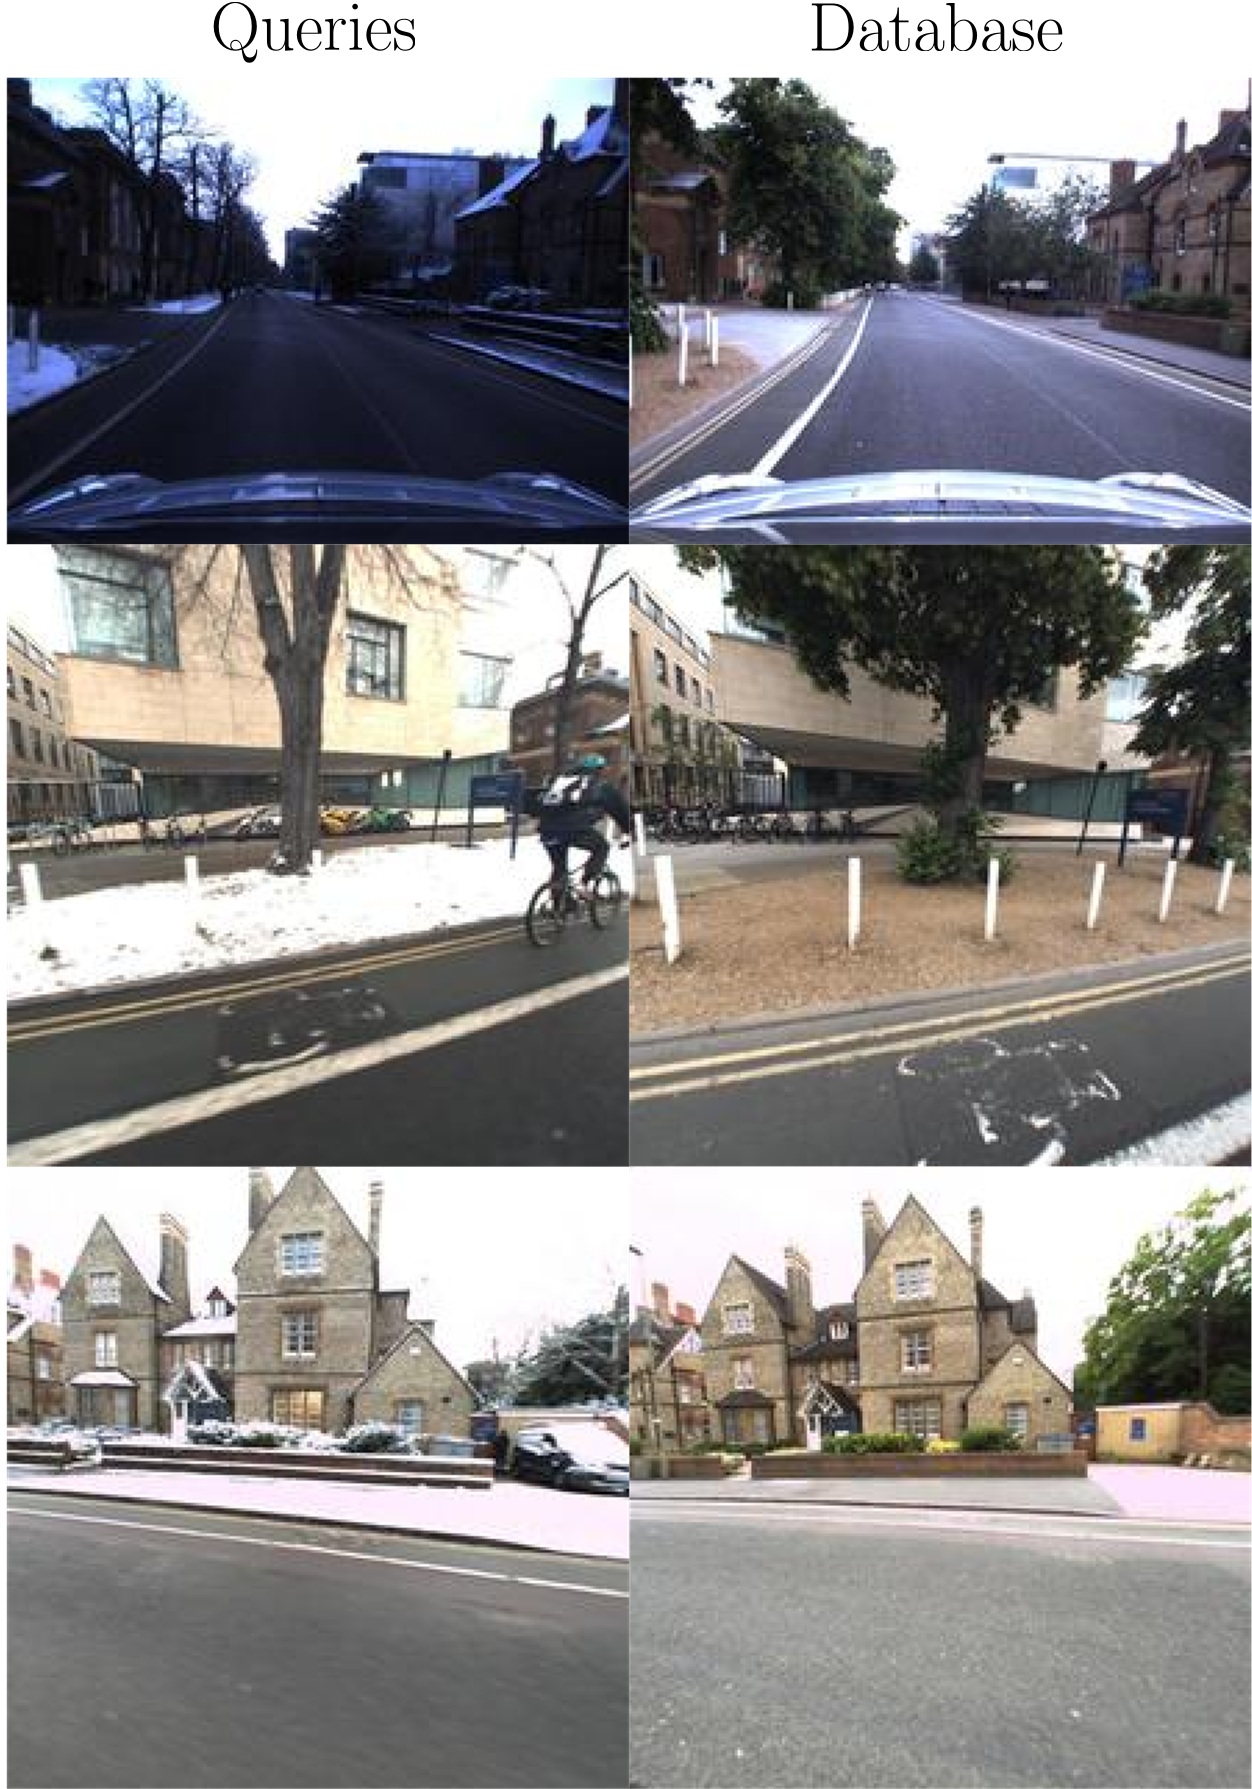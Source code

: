<?xml version="1.0"?>
<!DOCTYPE ipe SYSTEM "ipe.dtd">
<ipe version="70206" creator="Ipe 7.2.7">
<info created="D:20190503151410" modified="D:20190503152547"/>
<bitmap id="1" width="224" height="224" length="11329" ColorSpace="DeviceRGB" Filter="DCTDecode" BitsPerComponent="8" encoding="base64">
/9j/4AAQSkZJRgABAQAAAQABAAD/2wBDAAgGBgcGBQgHBwcJCQgKDBQNDAsLDBkSEw8UHRof
Hh0aHBwgJC4nICIsIxwcKDcpLDAxNDQ0Hyc5PTgyPC4zNDL/2wBDAQkJCQwLDBgNDRgyIRwh
MjIyMjIyMjIyMjIyMjIyMjIyMjIyMjIyMjIyMjIyMjIyMjIyMjIyMjIyMjIyMjIyMjL/wAAR
CADgAOADASIAAhEBAxEB/8QAHAAAAAcBAQAAAAAAAAAAAAAAAQIDBAUGBwAI/8QARBAAAgED
AwIDBQQHBAoCAwAAAQIDAAQRBRIhBjETQVEHImGBkRQycaEjM0JSscHRFSRi4RYXQ1NjcoKS
ovBz8TSD0v/EABgBAAMBAQAAAAAAAAAAAAAAAAABAgME/8QAJBEAAgIBBAMAAwEBAAAAAAAA
AAECESEDEjFBEyJRFDJhBHH/2gAMAwEAAhEDEQA/AN/oCMjBoa6gDLeoukhaX0xtIA1mW3CN
hwhbvj4DniqpfdDpPLtSKENjcWjJBrRurNAlkvn1C31S+tFZB4ixSZTIPB2niq7NB1DDAssO
oWOoROuxRPEYnxn1HnmmZ27M4n6bvLWIvBOfdbBBOec8Vy3+v6WPDeR/DByVzkfQ1br+9ls5
LYajociCN2BaCUSq3H1qvarqNhcTFYJD+k4xMCpQfOlRSkzrjra6uoilzEjEnIxkAHHelbGd
NUlAg8X3nHiuWwTxTfSrW3RmZtjwlmUs3OQKmunbGBnvUaNV2ss6R9s5GBzUTSStGsHbovFj
ZQWyIIXUx7DGM8Fcd/wptpEQvr2fVGjxtCxWvORtU8kfic1DXmrGG1FmpL3UrkREDKjPfJq1
adaJDp1qsHuIyqgHy9K5nhG6yyre0jTVu7uC+ijVTBbbmwOWUuF5/Cs+tnNrrNjIrbNsqjd5
DPFatqbtdy6vaumSlolupHHfc38cVkt0rlRIOCCCCPUVtpP1oy1Fmy+a7bwS9K3Er4EilXV1
HDnIyPh5/Sq10s5i6w0luP8A8hQfmcVddWBuuipp0fMctqlwAo4xlQR9efnWaQ3ctnqEV2ne
CQMv4jkUQymhz5Q86xuhf9f6pKp3Is7ID8F93+Van0rZm16OsLuNCskbFnUeYBOf5ViEMkl1
es7HLyvkgH7zE5/nXo/p+FV054SrRi2mdGjPP7K5/jS1sJIWm6djV7SC9spIT4U5ji25bzBJ
P1B5qD0ZrqYqkgaeSAHwd3+1iBIx8SO1XCKzVdQuA0AcMVKk98AYP51X7lDo4ku4YiY7adk2
HndG597HxB5+VYp9G2C2Qtb6vZJJEzLg4DYwysKCLUpre6+y30JBP6uZBkSevHkahGn1DSol
lsrLdGw3SJJJkH/EpHwNK3Oq+MLWa4nFgwYqRIvBPwz8apS28GW2/wDhO3lut/FH4d3PA2co
8DYz+PqKj5xrlghMNxb3y5ACzJsfn4jg060WdZbIfpBLIpKuw55pxfhWi8LOC7DJHcDPeumD
tWYyxgipupBHM1ncW89vPt96SNRKqfHin8FpNZ2Y+yTPOSzSEXDcuWOe/lSOj6ctvJLMU5Pu
qT6CpinQIjLXVhc6nJY+BLFNDEJJA44GTgYPn2NSdNrpFUC5CnfECfdGSR5j40ujrJGrqcqw
yKYFG61Lar1R07oMc7RbpWupSh5UKPdP498Vc7Szhs4vDhQKv1J+JPcn4mqhoqDUuvtd1mfa
YLELZwO3ZcDL8/X61KLqVz1HO8GkySW2nxnEt/s5l/ww5GD8X7eme9APksddUdp+r299JLCr
4nhbbIjDDL6H8D5HsakaSdgMdSj8S1lUAbmiYDI8+9UuC0knNvunCbmIII93NX2dA4AOfMcH
1GKrGl6erMA5bMYPBOOc4ziq6MpYZXtasoYRJ40CuyLw8TDGfiO+Kq1zp1igkmlZG8MDbhC3
ieo7eVaTqenwywSu+4vIdu09h8M1CzolrZTW2GZgd53ryuBxg+dIlSMxEaLqc8Fuhjt1cPgo
V9DjB8qn7ORE1meSRCXEMbBRzu5PyxSNykJ1y+O4l/ARx8SO9G0Z5L/WUjXn+7lFPfgEH+Bq
dT9WbaX7IkhEl9cy3LKxReI/D/Yb1H4HFWeyvZPCCs3bAcKMeeMj4fworWa29uBAAMDtjkmk
5oiDdOwWNUBZAOA3GT+PPlXJdnZwFtZd93dMZY8TOWDeR2sVGfxFZLqwisdevLK5MiJBIcbF
znnIH0861+xGLEbo45JFAQ4HBA8/xyTWYdaQoOp5mjGfEiVjn1rXSftRnqL1LFo11Hqvs3u4
IpnRrGKUAMMErwwB9RjP0qhNtIliAyzDO4eRqf6SkaMatYbhsnsZCQ3GWUeXyNQgjXZuJO5y
uMfAVpFU2Zt4QXpaxGqa/p9ozMqyTrllGTgV6D0K7gFzqlsbmM3LS+IYmYbhlQMfl+dZh7Lr
OO66mmupUjRLaMn3ewYkAfzqU6q6Qa71iXVI5LqASqsm+PngcZx9KmXtOh8RNWkikidZI+wX
DA9qjmt2kVESKKVVLF1bjdn0+tZNFqnWfT5VLPUzeQM21EmUnPx5/CprSfafqEIi/tbRGKSt
4aTQcAuTg9+KzlpPocZ0aDp5jsoY7C4LBUT9G79mU+WfUdsV13psGrWSxzlXKAlduO/ripRB
+iAYfHB5pERxyyOAF3Bs5XgjiopDUvhG2YSxYRTXTocfejX3M/4uODUvmSQI0bxSqCDntn6U
a3UgyKygZOe3elhGi9lA/AYro072kTdsLGxxtMezHzFKV1dWpABGQQfOod7620ayv4zJhbKE
z7WJ91MEgZPxBFTNZT7Vbm8i1Oz06xZV/teIW0+R95Q4xj0+8aBoe+zrSrnV+mo7nVBixlne
ZLfn+8MWyXk9RngL24yc8VpCqFUAAADgAU30+zi0/TrazhAEcEaxrj0AxTmgRm8940UtpLcq
I7yAqiXUfCyoSAUPy/ZPyq36XrHjTvZXSeDdR87Sch18mU+Y/Mdj6mlWV/Hq+kwzy26p442v
A7A+8Dgjnv2z608VJY54jcTTNbKChlU/pYQRwc9yAcc/UGsIzzT5NXD4W+XW9NMUpS+t2eLl
k3jcMHnjvVZfXjFdzC1uIGjaRipYcY796Pb2tteXO+5SO5lYYaXaNrcfeA8qcS9O6WysXtEU
+RTK4+lH5FOmiZf59yTTIq86pnEyQzW0Ei7hkxyEf5Uw1U3NxNk2t5FG6kqyHeD5VJS9J2e7
eJJVHlhw38RSU2kajY27SWGsTADkRsP86f5EWT+K1wUC9RF1yWLHKw4/SArnHr6U96dUW/VN
s0bgI6OR5eQ5/KnN9pd/e6m95PIr3BXBJBXcPwxihtNGv9P1m0upISyxNn3GB4IIx3py1ItN
WOOlOLTovNx4ku6ONxtA3ZA5J9KjbqJnhjV1PiSNhWPJIPLD6A1NW00ye4gOxlyBkU0vkAUu
8RVkIKMPvA/DHwrlR1NHJZRyqzplZAA25OODVL6/0mAWseqZAmWQQyHPcHtVzsbyCSNTK/vb
cHPGR86qftH0y5uNFhez/SRQuZJYxycY7/gKqD9kKWYmefbX02+S4hXJKMmPI7lxzTcZkESK
3P7WfOklR1t495LFiSPhRC7LsWPIcNzXYcppfszs5ZdK1mUgBWdYv+fvx+dWbU9M8a/slS/m
trqWFhM8cpXIVRtBXt5enlRfZtYJF0pbyHvcySSNnjJzj+VJa7rTad1jDa+GwWCBjuOMe8vO
Kwg29Rmk6UEht4evJqCWsktvdxxpvRrmPnkgfeT+OKYXVlt6Z0eRwAz3+WCnIzvfNWDTNQ0/
UtUbw75BLHbZZHGxozu7EH/01XzOp0PRIAwyL3JXnj3nrZ8GEWa+fuqScAcmkYztnbPLPyOM
cUsMFR6UkVJmDEghc4BrjbtmqCXGp2djOI7q4WIsAV3KQMf83anEF3bXQzBPFKPVHDfwo+Nw
we3nUJqWl2DytI1nCXEZO5UwQc98jFdkeCGycLqGCkgE9h6124kjA49TVd0jSEhvBN9quwVP
6lpmZDxkZz6ZqyUwCFWMZAfDeuKxvqN31P2x6dYauYktoPDCiNzhgcsN2exJxxWsanrWn6PE
HvrlYt3CrgszH4KOTWI2ywdb+0jU7tmmitEDTHC4fw41Ax8CSPzph0beusac16til5C1ye0S
tk/lT6sZ6TdLLXI9SE8awRKxkiAAkJI7dz/GtM0PqS21xbgxQzweAQH8ZcDn0PnSVtWN0jIV
Dax03qNvFaeBMtwXSDeQUOQcAk59cGp6x1qWLT9JeeCaVJlEckwOTG/YFvgTxmmkdzaX6zQr
JHISDHJsOGHwPnQwRfYtHmtgZJhg7Aq+8OdwyM84I/yrB55NVjgtOn5jvhsZNokOduB+VWMk
ZOc+lVG02vMLhXx4igkD1B/zFW3DHG08HnkVzywzaLwFRQ4IJPBpOWDg4C/DNOSHz5d6LKxA
+7nIpDsjGtyrszKrqw7A0hJaK6ZKe8MHOfSn7ohRTsYcc44pFkwpK7hx50IYaNUGHIIfGM4o
5QNyw49SO9AvKA7/ACo6knjcPlQA0S3ARcYA8iBigFhFK7NLGjb0KFeMAf1peNmSM58iR3+N
KoWzgjjHrRYGB6lZGy1G5s327oZWU4PHB/pUWEAvQQe2fOrZ7QoRbdXXG0BRKiScfEYP8Kqg
ZftfOf2vpXfF2kzjkqdG+dAETdB6eAwDBXQZ8veNNL0NbdbHUZ7SeSzK7XIg34OzAx6ipPoW
MR9F6SoC8whz+JJNThiWSVspyO34Vyb3GTaNKTwzKNWsTe6vJPYXAtopYvDZVUofvk4ye2M0
ja2gi0vQS8sm9Lra0bfs8tzWwLaRKpDQqQfVQabTaNpsnL2kWfULtP5VfmdU0Q4xvkkIyCgY
HIxQ5A9fmKSQqMBQBxihUMc4yPxNY2No77TGJ/Ayd+M4xUZqV59nhlIwG8IY3eeSewp9JpyS
z/aPHnSTtlWAH0xTC76fF1IXbULoZGDwhGPTtXbF1HJi4tsd6FEyaasjsWkmJkYk5zn/ACoN
U6j0nRkLX19DEw/2edzn/pHNV3rzVL7pzpB3s7lTNIy26Ntww3ZywIPfArB5DNNKXu7hiW5I
zyf6/OqstI0bV/afFb3+oXemW0T3Mu1YZpk3NGoGOw7c5Pf5Vmdpc3fiyTod0srksSOCScnI
8+aGfwFtXC5D593jyotpcSBQEG0dyaLwOuiVMet7RK07HGSAjYC/IcU7tOrNSsYTDdRGWJuc
NkZ/rTa3dxEreIQzep71P6P07qXUcuy3t1dFGHlk4RR6E/yFTulZThEjbZ/svV83kZVPb44N
TOnalOZrqGWUSeDtK5PIznOSKg7y1kl1aC/hxmMBWAPJHwrrdZl1m8dgwhuIsBj2Bx2/jUOm
GUXPTtdtomF3LCwSRBhguWJ77fj2NTcHtD6cGEkuriKQDlHgcEfLFZbZ3En2TSGYZEc7wsD8
c1KeJBdW9tDdW8cqGVImDjDICCMgjkHIqHpxu2WptKjSk676ZdRnVgD/AIkcfypdOrunXxjW
rX/qfH8RWI32k3lkzNEwlj3Nhc+8AD6+dR8ss9u6pNE8bN2DjGc+lPwIlazPQP8ApBoshO3W
LNv/AN60C6tZS4C39swPpKv9awHxXBwwFCJWzyg+lLwL6V5X8PQUVxE0a7Z4mGB2cUtje+Fw
cDOa89eMwPCj5Uqt9PH915F/5XIpeD+j8v8ADexC6zu2NwyePKnA2gY2LgjuGrBI9a1GL9Xe
3S/8szD+dOF6m1hMY1O8GO36Ymk9B/RrW/hMe05RH1LEVH3rZMf9xqjw7DcANnIJz8PhT/VN
Ru9VmWS8uJJpEUKrSHJHNMosr4xIXI866IKopGMnbs9E9FSb+i9KBXb/AHdQMj0qdUAsWwN3
rWH6b7Qdd07T7a0he3MUMaogaAHgVJR+1PXVB3W9m+f+Ew/g1cz0pNlWbFnA58/jXOQUJ97s
aydfatqP+10q0c/BmH9aWX2syE5fR0IHB2TH+YpeOQsGoJktlQdue9Az4IXBB9TWbR+1+xU/
ptLnQfCZT/Ko3qL2sC6sEi0KO5s74zJullRWAT9oULSm8UNySZsYdQo5zRSxcYXgH4VnNx7W
dMQYtrC9uCB3ZVjGfqaiLj2tas0qRWukW0O59oaaRnI+QxWqjN4M24rssHtbQN0rboz4zdL5
8djWM3sKWriJp0lf95TnjFWLqDrK46jjax1W6KRxPuCxQADI7/8ApqvCbSIWB+yzTt/xHwPo
KunHBccqwl1NbNpEMKQMs/iAtLngigETmPcEdlAxlVrtTvFlto0S2ihRXBwg706tbkmCKJJn
i5JkyML8MVeWsCdJ2w+lyzxS+I2jrPt+59okIX5gY4qxXvVnUzaU1m32W0tHG0R2MYQY8x6/
nUTPYJcWsjx6mYpY49+JWxvP7o880w0zcQ+9nZjGRznuaUlNc4JhPTnbg7Hd1PY2scZF8hZs
8+HIoP8A4nmlo72xi2RnUiHlOEzA7YPp2qs3+Z4Y1YhQHXaceRHP5ijyr4gt9si7oyDnPoP8
qVIq3ZYWutOKSK13GfCYM36GRcHyPakxdwtO8Hju0u8SrtjJ7MD/ADqI2q8l3hxtlA2/+/Oi
NceFexTFlBKFS3lyv9RQkDZJ6naXk9/PNbRXJZnJKeKFwexH3vgaW6beTSdSmudcs5pNOMDr
IrlZQoO3BwT5ZHNI3zKmvNLgDdIsn12n+Zrp28S2uYGOWMTr/wCJ/wD5rRxtUZp07Iq/nure
+uYo5InSKV0VtgyVBIHb4U1kvZxklkJwCAI+/wCdOI8TSSHGd3vD5gH+dJPaNJOEjyx2+VJo
SkJQ308jhG2LkfuUpJfXEfYRn/oojQG3lG9SGHlQMjSscZYngAd6ZVnPqd2qZ2of+ijRalcF
wH2IvmRHk07ten9Tvtqw2Fwc/teE2O3rTn/RXU49guLdIGf7qSyqGOO/u5J/Kk2h0xrHOJpS
d+4bjtJXaSPw8qXIUQzkdiQK6bTJdNnEMyAOfe4OcA9qMqf3WRgce/ijoAq3d4gwq2+BjGUH
p+NLx6he84W1+PuD+tGXp/VZ5pUSBHKBSw3rwGHu85xn4UsnR/UEf3NPmAb90rz+dJOPYNS6
D6RLNqWt21peSRQ2z3CJKyKE90kZ58uKtDaZoMWidRwIySXcd8Y7ORnLHwsjG31GAeaqcenX
2nXQtr23ljnkJZEfGSB596lIbC8W3MjWVysR5D+Edp+fahpWQ5S4IqHTVKKcdxSq2oOoW8Jy
Qu5iPyqXgsrr7PGfsV0RtGCIGIPzxSMdtcNqzsLaf9GqqR4LcZDH0/CqtGft2gLuNLaymm2A
hEJx61Wm1q5lkSVLOMFW3jueatWt214ui3bmzuQnh4LGFgBk47kVBQ9L9WlFEehXhGOCYW7f
WtIbayJJkVNerueUJF4p7kxg8/MmgmaW6kWXGSVG4qmAT8qNq+manp0yQalYm0lKeIEaMIxX
OM/HmoWZl+1/pFLICMqDjI9Kc1FrBpFtcl+6Z6Qn6n1yCwWR44EiE1xOCG2Z7KB6+VL650no
VrrEGjQa/Pf6lLOsfhRIqxQgnnexPcDyHzpnoXWmm6BZgWjyRlkJmgjgAWVyOxbvgeWKh9N6
uhs+m9V0tNMjN1fMP73xuRM8qPOo20Vd8gXFnb2eqzxxSkw2sjIskuDkg4yMfypeO/lTDwHc
8rbSxPl51XmnmWDaYCEPvEn0rrC+8C6Uscr6UpQTyOM2sdE9caXqEjiGaG3glDbQjzDdnP8A
nT86DPsYw3ls2CAz42qh4PJPfufxp+uldL28xe81rVbiZGLeHDbEBWB4GT3AqTXXdAtmQ/2f
qNxOgG/xXAQ48lGePpWW5fCqf0gTBaRziN3hmMcWZPAkbeDwOxAHcA9/OkodCuNegWXTY/Gn
jXxBAMkye8QRjOPn2otxqUVzcW9zFYRJLEzM2W95+SSrfDgVJjq+/wBsRsdNih2XDXCI7swQ
nORxjg+gp3XAqvli3+gPVF+0ZuPAtSNqODKCUHZc4/l6U6/1UamYpbm612J9gLeEiN72OcFu
MZ55xQDq/qidS6LaRMxG7bETwOVPJ9aVGu9ZTrmXVbVd33gtsp+Wahyn9LSghj0n0jpmpwTT
XN9cWsiysqwjafcB4wxHOPwpxb6d05b6q9rKXaKOXwWDSElicEOzIQAueAMCoCO21m2vWkg1
F4SrHkAYOfQHjtxTR7PUZXmeW5ZnnIMrkj7wPc/5VWW8sWOkaFqtj07Z20aWul2Tz7hIwfO4
RqRvbnkj4fGit1lo1khh0fTvGYfd2RCJf6mqCmjsrJJLqLyNuBcs+740rFo9mjEm8uc+qyEV
OyPbsrc+i3T9X3ETOdY8ZA6Aw2lowjxzjdIx5x6Ack1Hz662n3cjS2a3NzIF8W7llO6Qk5IG
3BAwMfDAzVffRbF52Z7m6dePdL5z8+9H/sTS2OPDuGJOP1pOapbUJ2x51Bqthq2r/aNNtJra
AIqBJmLMSO5OSf8A0VEISYV78tntS89jDp1w1t+pKEBYydx55PPlR9J0+71e4hsLGLxrh2ba
gYDgAk8mqJJjTOp4r1Uhnmvbe4tgY4pI5VwF5wdhG0n4nk+tIS9QzwaqbiXULaaeH9XJIhIB
83VAT759fX8KN/owReyWkmmD7VGSsgOTgjvznFTNn7P7yfDJptvFk8Fx/ka5o6MFNyN3NuNF
QuerEuLszSq1zuCq7T4LSEftfiKaxa3czTxm4nluIVl3pDMpdO/7vb4Y9K1WD2Y32w/prJBk
jCox7fKnNv7N55JGQ3hj2nAZrU4P4e9W6pcI5vHG91i+h+0LRdP0eCH7BqiyY3vFHasyxs3J
VSce6CTj4UFh7RrKO61G5XSNVlNxc5XbEowqoqgHLd8g/WnsPs0RTmfVZCB5RxAfxJrv9WVv
b2jCC/uZZfeI3bVBJOeeKW3+F4ITqzr9NT6dubKPRr+LxmRfElaMAe+DjAJPOMVLH2l3XZOn
Jv8ArvIx/AGoe/8AZ7rc0SxrBCwEqE4vO6g5PdBVp0voWw8BjfW9wJWXG03IYKfUFQOfxqqd
YFizO+vNZveoLNbl7e3tEVBE0PiLK7Etwd23j5Gq7qPTliumSXd4IlkiXIW2XBbjzwOa1rqj
pDSoNMs4YLXMs1/bxl2ZmOC4z5+gNWtentKiidYLC2iZlKhxEpI+PNUk1FIVqzx2VUnuPwzS
sbqg+8q/HNT/AFpoI6U1+60yW3kds74p3kGGjJ4bAHf1qR0b2XdRa305ba3p6208c5bbAZdj
4BxnkY8vWtnSRmNOm9Kg1SbM92p8NhshHJb8c+X4Uv7SekYemdYDWBb7M6Kzof8AZuRkgfCo
eeDU+m9bEFzbPa3tuwcxvjjzHbgg1vl3pOs6ja2WsWOm2UupX0AFwLyQ+FCGTvt8z8BWbu7L
Xxlb6d0PSuo+qb+CR5xbZaSEx4XeM/GmfWGgW/T2si2tg7QvGHUyEZ+POKf9Iy2tn1hZ/ZFu
fDbMbGZ1J5Hoo4qd9p9mC9hd7AeGjJ/MVngfwzJVhDFvDXJ7mgM20kKVA+FSltpGp3TlbSwn
lBGfcj7fOpm29nmu3hBktYrcH9qZwD9BmlYyom4cjBkP1pNpGPmTWl2/slZkzd6rtf0hi4+p
qST2WaRsCyPOzAYL+Jjn8KqmFox5mPmf4CiiUAghQcH4mt4tvZ903BGitpsczKMb3JyfxxS4
6M0BFCR6VboBnDAHP+dTtYWioe0m2WTpzR7i2tlyTk+HGOxQGs/j0XWpV3Jp1zj18MivQk8E
KWcaOpKxY2bRzxwKjHaeY+DDpyyRbjnxpA5RvIlSe1DQ0zJ7X2e9T3ZjLWngq5GWkdRt+JGc
06v/AGca9pcJuImiu5FPurCWJX/F28q1GyTVJZ5GmwkfvBvcChj5Y7nt5mpZYAdjSne6dm7Y
pqIOTPPWoQ9Qa+9vbHRH32vuKUtm8Q+u9iPeJ7+VWf2b6DHBr6SXP2iK8tsuoMLBGyCGUkjv
zn5Vr26UrnYFO7By2ePWghjKSSMzuS5zgtkD8B5UybGNto8NrdXU/vPNcSM/iYAKA+Q/rTwK
yyja8jD7pBxgfGnNdToVhNgbB3Hvnjij4rq6mADAlSB5jzrlxjGRx6UNBjGTxn4UADXVw7c0
G73sYP0oASuLWG58LxolcxSCRN37LDsR8eaWHbmuqG6n1+PpzR2uzEZ53dYbeBe8srcKv/vl
QBlvt9t7MjRp8/30mRMDzj4PPz/jVh9nusyw+zW2itrYpJZwyGWe5BWFMEnv+1+A+ZFZ57TL
fV7K/wBOuOoLuO8vriIt4UY2rbc8Ivr+PwpXpbWra16Y1G0v2RtPci3mRHCyAsO5znK5z2x8
aLwOsoqEN3JrWvy6nqMjShpvFuZdhYAZ9B5eWBXpvpbqPTeo9IiuLCaNiihZIl4MZx2wfL0r
KOmNT6Us+ptKS6ghtLexsCkMjqCJpmblmI7nHYn1NPen+sNB0HqKcWUDm2kSSNzEBgkSEqcf
gcUWJp2X7Sem4BBYzzWyrMgDuUkZRv8AgoAz86szxpIAHRWA/eGaHIBAzyaBnVMbvPikB3II
AUbf4UaurqYHd+1dQABewxQ0AdXV1dQAGQuBwPQUCkEZwR+IqF6hg1QpFdaXOiSQZLKwB3qc
ZHPHalLHWWubMStEPFYkLCpyRj9444PyqbzkdErvYvgIdv72a503qASRzng00jv1O2OUqLgn
BjUnvjJAJHNCxlTLxKTkHIPJzTsKHewdj7wznB8q7Ck5wMimNimoLFm8ljZ3HKoNoj/DuT86
VmbwWjczOAPvAAYb4njP0oEOI5RLuwGG07TuUijFgO9NWvRHkymKMDkhpRnHrSS6vp8kZkF3
D4SgkuJARj8QfyosKH6tuGRn50NVi6680C0Moe7dmQZIRC2fgKirr2p6REmYIpJCcY3sFH8z
RaHTLwUxL4gZz7uNu7jv6etczjaFLhGYYHIz8qyu79r7JuFtZRDngsWbj8qqs/WvUOp3Rmha
Z5FYtGUTPhHGPd44pWOjerZJIItslw04yT4j4BHw4ApjddS6NZSNHc6hBEy9wzf0rBLvUNfv
T/f9RZCP9/Pj8sn+FM/sYfmWeeb/AOOM4/7mwKW9BtZt8/tK6ZhZkF8ZGH7qED86oHUvtDs9
R6x0ue0iM9tpsckyKynDzMMKcccCqWwtYMgRxAj/AHkhc/RcCo57gR6wkyNtWSPw8qBGM+Xa
nusTRI6zrmqa5aWNrqFu7vbTNceKQS0zHyJ/Dt8KjtMs7uK6S8ifa827AjByufWjXjXAIWSP
wnyCGJJb65pZHdo1UuxAGBk00ApY21tHqt9bz8hCrIO3H4DNSVgYbO+mmhgUDbtQKP65qFFv
m5WYSOrKMZU449KkITsGMk/jSoVnp3Ixu4/Gqj1vY9SajZQ2mhyKql90socIy45AHwq1gSeK
RlfC28ADkGgcKwMfDZHvDPOKbVgV/pi+uodJEOsXyS3sbbWy4LH8hVjUhwHBOMVGQNY2M0kS
WjQhT+s8Lhs+h86cyanZQLuluYYkA4LuFz8jQhsXlZ9uEj3seDhsY+dIQ2McECxQF4QG3e62
Sx+Oe9Q971lpUCgw3cEp8/fOF+QBJqHn9pWnW8G133T88xjCfDhiDRaCmXsceeTSdxJ4cLP4
iptGdzDIFZdd+1+CLHgQxu/+KQkfRR/Oq/de1XU5iSDuHICeEoTn8ck0WFGxwX9vdRrPDfI8
cjhRxgH4AetI6neabZw7LrMSP+2APcPr8PxrBL7rnWbwrvunUL91fEIVfwC4FMTqGs6jwDNP
/iEZY/U1I6N9HUeh29nFuvouAce+C/05PNRd17Q9CswcS3Fw2MZCABf+4isWbT9WVczuLZD3
M06p+Wc0WGwtnYeJf+KSfu20LSn6nApbkOjSJ/anElxJNEsjMRtUGTCgf8o4z8c1GXPtV1GV
XWL9GCeCigH6nmqr/Z9tCCxs5mUft3c6xL9BzR/tthBHtX7DE3rBCZmHzY4qd3wqg76/qV9O
7xQyyu/c5Zz/AErnj1wj9MVtU/4jrH/nTZtZtuzfbrjHYPP4a/RaQOsMpBtrK2hOclwm9j82
zR7dILXbHi6W0xzLfvNn/cQvJ+ZwKVOn6fbrmUSZ9Z7hU/8AFMmoya/u7kfpbmVgf2d2B9O1
NxgGjbLtk7l0ibF3p9vzEIQR/urfcf8Auc/ypC41dphtxM6+QlmOP+1cCoygzimtNA5sc/bJ
h+r2Rf8AxoF/PvSLu8rZkdnPqxzRK7NWkkTbAKikJYY34Kgj40ufxpMsoPJpiCqipjaoGKXR
jR7XT72/kCWlrJIT2OMD6mrRp3QGo3BU3c6QDzRfeNJtIErK2vNPbK2nvJVihiZyTjIHH1q7
W3TOgaMS+p3SbRyPEbn6UWbr/S9KjeDRrHxD5SONq/Tzpbr4HtfYvd+2GOIH7JBEzeRkkZ/y
AAqBuPaxrcjs0GyIt94xW6gn5nJqr/2ZZxfr9WgB/dhUuaXh02zkOYbbUrz4hAg+tJzRVMWv
+uNd1HIlu59p8mmOPoOKiYNU1GJ3MNyVZ+5VAT+dTgsRBz/Zun2w/eu7jefpmua/WFSp1iKI
fu2Npj8zip3/ABDr6yJS01u++7HfSg9zhgv14FG/0fmjy13cWNt6+NcAt9Bk0vNqVk/6z+0L
w/8AHuNq/QUiNXEQxa6fZQ/4vD3n6tRc2L1Bi0+xLbfts9yf3bS2Jz8zj+FPYtMiHK6PIf8A
FfXYQfQYqMm1jUpxh7yUL+6h2j6DFMzknLEsfUmntk+WG5IsS3UVvkC80y18sWtt4rf9x/rR
JL6O7k2ePqd2qjLbpBEmPwHaq/ih+1T2zboZWjJ81OKPGg3j99Vt4Xza6baofJpAZD/5f0pK
TWNQuO9yyj92MbR9BUY0ruxZmLMeSTya5cuwBOc/GqUEhbmL+PKXZjKc+pPJo9xcQyqm23Ku
B7zb/vfLFN2CpwfvChjSWdwqI7k9goyaoViiThT+qjx55GTR5ruaVVR5WMajCrngD0FISRy2
77ZY2Rh3DDB+lC04IXaBkeq0CHkAvLm3OwmWKBc7B+yPwoquHXIoi6pcK+9dgfG3KrjNIRNI
G4BJPl5mgB1urtwFPLXQtZvCBFYTKp7M6lR+dWWw9ml/MiSXU6KWP6tTzj8aTklyCTZTDIo8
808s9M1HUHVbSzlkycA4wPqa1my6M0HRYVmuYod+MF5nz/GkNS6z6Z0rAtys8iDASEZ5/HtU
eT4i1D6VHT+gL25b+9z7APvLCN2PxParDF0loGhwx3V4Vb4zmq3qftK1G7R4rO3itYz592qo
3eoXl/KXu7iWZ/V2zTqT5D1RpOo9Z6NYELZqbphxhVwo/A1V9R631W9DJC62sRP3Yu/1qq5O
eKOv4U1BITkxzJcSzuXmkeRz5scmuD54zzSQPmaEvx3qySSXXLuIEWyW9uP+FCoP1IzTaa/v
bn9ddzP8C5x9KQoahRSDcwNuee59a7FcTQZqhHfjXcVxb4UmXNAB6DIHnSZbPnRd1ACpakJm
ywo3Jpxp99HaXLeJD4oYY8gR8zQNEfmlbaZYbmOV13BTkj/7qZ0+26eLSS6ndXCZPuQW/vH5
sRU5YaNpN2SbPpzU7pf2WmlKIfiScVLkh0VDUryK9uvFiiePPk8m4n8hUvpHTmrtGL5pG0yz
87mZjHkf4R3NXmz6dvlVTHb6VpSjsY4hLJ9TUovSVs8qXGpyzapPn71y2VUfBRxUvU+FKJkt
/awy3fg6ZNcXgzy7LksakLPofWrxgPs4j/525+grWpTpOmYkljghhiHuxjAHzAqJvPaXoFip
NsklxN2CoMKPnS3t8Ie1dkLY+y5Y133lxubGcKcAVa7HQtG0OJJxFaoVH32wD+dUDVfafq16
HS0iitEbzHvN/Sqddahd3rl7q5llY/vsTT2yfIXFcG0aj1/oemllWYXMo/Zi978+1U/VPalq
U+U06BLRP3m95qoAPyoR+VNacUJzY/vtY1HUjm8vJpvgzcfSmeTgcCkyfShznmtKogNnzziu
ziiedCT2oANnuaEHHcUTvXE5H8qAFQ3nQ5JGaRBye1H3f/VADgGu3UAFAaBHZNBk12RRfEGQ
Bkk+Q5oAE5NF/GnMGn6jdttgs5j8dhqyaT7N9W1EeJdyC0i7+8OTSbS5DkqDMo86GJZbhtsE
Ekp/wrnFa1YeznR7EBp2N3J6uePpVitdM023AihjiGP2UXgfyqHqItQbMf07o/XNUIEdusSn
zkbn6VabD2WwRzKNQvmdu5SPC/n3q76jrukaPHskvYICByMjP0FU/UPadp9mGXS7Tx5T3lYY
H58mo3SfBW1Lksmn9NdP6PIBbWSSz+Tucn6mnlzfW1kGku761hQfsZ7fM96x3U+udb1Jj/eB
Ap8ohg/XvVelmlnbdLIzt6uxNPxt8huS4Nb1n2jaRboIrNRdsv7iYX6mqdf+0LWbskQulsp4
GwZIHzqo8etcKtQSJcmObm9ubyQyXNxJKx83bNI5A7mi59aHNWSDnmuODRe9CD8KADUOT8KL
2oM80AG4Joc486CgOM0CBzg5rtwNATkUA9RQAY8Ghzzk0Uk+dcDkUwFBtYYGRXEADvzSYbnP
mKNuBPNAEhBbXd4221tZZT/hUmp6z6D1+8wXiSBPMu3b5CtRt7G2t0EYKkjvgYFKO/gZklvo
IIh5v/SsnP4UolS0z2YWqgPezSXBHcKdi/1q16b09oOnfo4bFPF/4a5P1NRV11/05pW4G6lv
5h5IOP6VVNW9rF9cFk0y0itI/wB5veY0vZjpI1RktLBQfCjjJHZmGarusdV6NbNm9vIDt5EM
R3n8qxq/17VNScvdXsr58t2B+VRpOfPmhaf0e5dF/wBR9pDGVl02zEcfkX7mq5f9Y63qAKve
vHGf2IvdH5VA+VdzVqCRO5hmcuxZ2LMe5JzQZoDQY471Qgcg11BkCuJzQAIHNCQaKPqa4nNA
A4NCKDPrXZoEG7HFdnHnRc5oKADk57mgzRe3auzxzQAfdzQEk0AINcDzQAbd5YoUYZxigO0G
jLjypgKReAXPjMQuOMUkyjJKnjyoWQ4zRAOOaAOzihLeoouRQDJ70Af/2Q==
</bitmap>
<bitmap id="2" width="224" height="168" length="8674" ColorSpace="DeviceRGB" Filter="DCTDecode" BitsPerComponent="8" encoding="base64">
/9j/4AAQSkZJRgABAQAAAQABAAD/2wBDAAgGBgcGBQgHBwcJCQgKDBQNDAsLDBkSEw8UHRof
Hh0aHBwgJC4nICIsIxwcKDcpLDAxNDQ0Hyc5PTgyPC4zNDL/2wBDAQkJCQwLDBgNDRgyIRwh
MjIyMjIyMjIyMjIyMjIyMjIyMjIyMjIyMjIyMjIyMjIyMjIyMjIyMjIyMjIyMjIyMjL/wAAR
CACoAOADASIAAhEBAxEB/8QAHAAAAQUBAQEAAAAAAAAAAAAABAADBQYHAgEI/8QARhAAAgED
AgMEBwUECAUEAwAAAQIDAAQRBSEGEjETQVFhBxQicYGRoSMyQrHBFVJi0TNDU3KCkuHwJDRj
g7IWRZPSosLx/8QAGAEAAwEBAAAAAAAAAAAAAAAAAAECAwT/xAAmEQACAgICAgEEAwEAAAAA
AAAAAQIRITEDEkFRIhNhodGRsfDh/9oADAMBAAIRAxEAPwDD5OTtcpkITtmprSNR/ZWoJFLL
I+nyOhuIV6SKN846EjJIz31EI7RzkkKT03Fdzy9s5cDc7HPdQm07Qj6R9HOl8HWzajaaJrl1
PLcKsbF5AhdSM+wBtnqM9RvVuteCrfSb7TJdGuJLS2s3ldrckuJBINwSTnY7jJIFYn6GOLbH
TNRPD2qW1v6rfSCRbmU/clA9nOdgOoz4mvpC6gF1aywMzIJEKcynBGR1HnVuXoVGbelfiDQo
7OGwkC3WrJKOxRCcxHvzjpkd1YrdcQT3IjtEVf8Ahw/tKhDbnJLefdnwAq88Y8Cvpy3d3dav
dO6uf2eskYM1xL1dmYfh78nfyG2cg9fmW7aXtGaQjlLA4JGMY+VRJCNB4DhgsuMILtr1raWJ
OaIqAVVsZYP/AAlcjbffuqal4p1yLXxrUd0Y7VWBlSW4Tn5jgMFRiPkB0FZ5b6i6Qlg+C6jK
L1IHn8qfj1sTx9lKAGDkhyo2qU2DVn1DwvxRacQ6bDIkyG55T2qKc8pBx8j3eNT9fMnDXGZ4
chuPUoge0II58kIRvkDpnfvzW3cIcbWfENoRNPFFdhsdmTy5GB0+tNMaZbaVLrSplCpUqVAC
pUqVACpUqVACpUqVACpUqVACpUqVACpU3PcRWsDzTyLHEgyzMcAU4CCMg5BoAVR+uOE0DUGJ
wBbSb/4TUVxpxS/C2nQXEdss7yy8gDNgAYyazvV/Szd6no15ZQ6ZHHJJEY2k7Unlz1wMbnGa
pLJST2YRYWfrUpy4AUZPN3+Nd39gLeb/AIcGRSuSeuKVkcKykAZ3BziihzBSASpOxxWYJWiM
sZWhuo5V2dHDLkZ3z4VqmpelTibUdIFvJJaxxPCVlKQBubPl3EdxGKzR7P2kCZCjqe+ivWZo
I1jeMtGwOWwQTn/f1qrIa9j99xDqdyxQXUsiMebHOdz49airye5vvtZpI3lZziNAF5Rjc4AA
A2+lPFcMTGQV5SQwGDg9x8KjHLK5AbGeuO+hN6YqoJtpmjbAwebuohbgJiUhhk4OF+m9CWsq
xycsy+yRjIHT+dTunvA0UkYJCH+sJ2G3dn31LdDPEulFy4t1k7IDA5m5unfnABB91WHhzWIt
O1qK6ljElqctNbMwwykYKjPU4P8AKq1C7TNykoAg5FGAAB8PGpq0ji9WFv2QxMcvKVzye740
3KvBJ9L8M8SaRrVnHHpzGPs0C9i+AyeWM+VT9fPGjx3Wjt6/psyCYxHDqRnODk77f78at3Bf
FeoR6tBFqNxeXNvcsyc8kgZYhsVY7bb53z3+VEWpKx9jWaVIHIzSplCpUqVACpVUr3iTX4uI
I7G14cmezecRetyZAA73OM7VPsdU5vZFmV8ywqurFYdSoDtNUB3t7Vh5SsPzWk13fRpzPYL8
Jx+uKOrCw+lUf69dj/2yUjxWVD+tDX/ElrpNqbnUoLi1hBALuoIyeg2Jo6sLJmlVRsvSTw7f
3yWsU8od25ULRHB/3v8AKpz9v6WHKveRpgZy55QfnQoSekNusMrPpVBbg7kBOWuUGAcZ69at
2noLfTbWEkDkhRevgorHPSXximpXItNPuY5rK25XJj3y++c+QFUviLinUeI5pLm5uGSWCMBV
jJRFTw6+eTT8JFUy3elzjGx1S5t9K02XthasxmmU+yWOByqe/GDk1lj3klm0ToQH+8fd4Uwb
nmb8UjHvNe/ta5hhuIZI27GfHOgI3x06iqTSVWJpkfaorQnIGTsMnYb0dBGk7dk1xAPD29xT
lm1kLIpJD9p2je0vXrXqWmmhsmWVSO87GsU0norreUT1hothLEzPd2+FGSe3AqFvNU06O+Ft
ao0kBxHI7tlf8O31oa+trNIQ9vP7RO4JzkVDCJmbl5TsQTgZ+laSmpKkqJpp7JPVI0tiwiBC
sc4zUL2UhkXlBLONsdalLtZXSMSgh1XfJ7v0oKSP2OdjzDPcazQpbG2tZEOGyRmjYHSLELhO
z5eY75OfL+VCI3aYHJy+YOM0kRsMuMg7e409iJO3RGD9jIwRwfvd3vNS2m3YgCqEfGQS3Nke
6q7AzwMysTysCp8D8qk4CeZsMeTAIIO64+tJoVFia+m0sIkWWiY84Gfp7qtfA0OpcQX8cdvF
2cJnDTyiL2VAAJU47jjbuzVPQxXEMcdwDyEKEIG4IHWtf9FU/DUFoewdYtSUdnJJI/L2wY8w
GM4JGAM48KmNC85NRjRY41RRhVGAM52rqlSqyxU1c3MNnay3M78kMSF3bGcKNya9ml7FQ3I7
Dv5Bkj4Vj/pD48ndbrS7KZIcfZSowZJVBBDA5GCGB94qlGxN0XDXL19WuXgsrleyWKNwVYgv
z52+IHvqr31vq9qo5jOAN9uaqRDxRLFq8NxCCIYpEKgNyllUcoXI2GwO+M+dappvpCNxZGe4
FtgqZFaNjy7AZjyfxbjpnauyPP0XVI5/ptttsmOC5i3Dym5kYy87M3aE5AJwOvuozWtR9Skt
oEheTtZBzsi5ESZ+83gM9DQr8QW89s8sc0MoZA0aKrMSSfZ25djttkVnl/xFq0+pzWFxdO8K
Mz4VftSPaAxkdMHrjA2rnfyl2NdKjSbfWJGnliYxi1EgMV4hHZuhOOXr94YOe6q36Vr62m4Q
jiimV2lljkTlOQy4bcHoRVdnu9R0fSYrNby0a5LcwiaVZA3aHmAzjfZTnPw7swPHGtrPD6vJ
fSNcifL2vZqscAAwNxuDjbB8M7UOKqyot2RXCWs2Wi8R2moX7N2EBZyEXLMeQgAD3muOM+PN
R4svR7PYWsQPZQKfuqepdu87D9KqV3crghH5nP4l6U/C0NxcW9tBlRjtJQcknp1NTo0u3bCd
OW6eEJyIsLOC7P8AefpsB3CjY7MESFwTHKzYHd1wd+/pTt1dw2cSkLkk7ZOM0oruWSMHJMZJ
YL3KT1wO6puyqo9SygtlLpEigDqNyar+oNJfX/q1v7TOQpxRc+pyXnOluVReVlJfx23FCaUU
t45Hlli55BjPQgd4+NJVtg70BCReZsIVOT17/OuwQxIIpBobqLtI9nQe2uOuDXiyISdjkdx2
rNDg8AlxGq8w7uorxci4yj426inLlsxk476aE3NLyADK7HAqlol7H74O83LvECAcPtt470N2
fOWihQlTjfw36k1ZuJrRbjWbcRBXBtIAeVgQG5PEflQ8Villbq5B9ZEpHOU9kL35x1ptU6Ip
vJXZVNuezZSo68w328RSVl5wgLvHnYjuJ76Mlt5JXuW7RHVVMjPnA8TgePdio6IMTmPbBBxQ
IemjeJ2U4KybjBzjeirB5ecZbfGRkdaFmnSZV+xKOCckGirdjHGQ24Vcgd2/nR4Ew6aQR8pZ
hsMADuYj8qJsri8WVezDeyM8oG5/nUfdMJ4hMpAYbYPUijdCLpqds8kjCIMC6jqQCOlJVWRU
fTnBraxHpNuuqksnYDLzMe0SQEhkIwMgbYP51ZDNEE5jIgXGck7VEatfwx8Ox3U0c0MThMpI
SroD3HByD8ax8alca9Hfw6bccixyFgskgJYZ6+/v99bR47jbY7zRduMJdfaWf9kzyYRQzvBc
8scSg94K4DEZ2JO2/hWIa7rUt+0dvJPFKkGVE4TDvluYlmO7bnqaf17UtTiluNNm1GeWINko
bgure8A4PxzVXY4f2zjmPxFO0lSFWSbRuWJRzbY8ehqRsr0W3ZSRRrI0TCTlkccpwc5Iqu9p
7CANsoxnxrxJG5geY9cY8BUWMuv/AKt1GZ+SC4MU8xILoQhPNseY9/ke4ULBqU1xq4ndWCc6
rII2JBUEeyDucGq9Fc8krvGQWx7OVzjx2p6x1e4sZnkhmKuUK8wAyPMeBxn51SlnIqL7xdoz
2emwX0Rt4JpriQSlMsUUICAM5x35x5VSoNPspGEskzyp7RYsdsjG/wBTUhqHE78QCKKf7CGC
FYY4U3VcAA79d9zvQN01tHbmKJlI7JhlN+rbfSiTt4NINUd6hbW0MgVYo+XlGARUJF2rasgt
2AKJvjbIz0qUvrhDJjs5cBQM8nlUVZTcmpyMqFvs+XGDkZqFstknqXbxqLgrHzKp5V6geZo/
1OKO3KyTyMApPKGwPpQyw3F9zJDGySdm5XnYJ4Z3Jx0zT2L1geyto1PXmaTu8aGsAnkBMAtp
nDQgYtQyllx1GxHj3711bSKLKJeXmwg60Ldvcc9ysssfMkQXBYnY5wBXipdRoADDsNsqc1Mh
IC0aOA3112TMR2Z2ZdxuKEtnZ4IWY7kOM4/iozTp5FnkKxkk5QO4wrf67U2eeG0W3aGNFjYv
lWycmnfxoiO7GpIzIvKvXBO5x3ZpiJft2Pi1GRRPdHsoo2d+U7CuYoGknkRRvzbb+VSi3smd
Mbk1S2K4OJV2+NWfU7VbiO4nEg5nuHiCnGE784qh3PbG7cwOfvbEHH4QKsUOo+q2gilDSMzG
4aRjt7Q6DxwBRVZKT7Y0RN/Zz+rMEI5QDnbrjr+dRFlZ9pAZtsZ5evX4URd6pLPO/ZSFEfmG
O4g9a8a3lsex7cKvrECzqFO3K3T3GjwZN5BrmMxLHyBQX3G24FexztEMByqt1PnUrbWL6u6p
aq5lVcgHABAG9We19Fmr32npdXNxZ2cPOEJd+Y+0diQNvrTimybKILhXEf2eCg++KIt5yssb
K+3eD4Vbbng2z02+NtHLNqBPNEsiIY0Dnoy4zzYx0O29d6fw/YNcQC5soeyhJLcszq0wOwyQ
Nsde/rWseJvQaJPWPSJqmo8IQ6bdMjqGGZce2wA2yen86pWmambbVIpBIyBnAYqeo7xVvvOE
I3B9RkhaB9+R3J5PDc7nv8KCTgu/tJu1aCzODzKGO5HkDsa0XFJCdMieKOzOq3c8RPK0pwqq
AB5VXBP7Wwxt41cdS4f1EySST2rBCxYcu4HyqltayZLAjA86maa2NZCGmGMDZSBkU4twgj5A
N/GubQm2n7Wa09aj5B7JbABwN/hRw1a1NtbGTRYPspQ7lMjtl7weuxqKsdAatKsZl3C9+/Wn
C/ZKXD4ZlxympLUeJtMvrV7ePQI7eVhyiRSvs7d23+8VFRlFKj2SCc9fE9KfXygO4hK6sxZQ
qYJx391H2zNICOYYO3KTt1/0oFSeyI5SFOAD3HBGaJtOViEbBwFB8tyamh0F3F0jXTR4VD0J
I8v51GiRIbmbDE9oAoYePd+dFHnkuZDyrycx3PeaYeG2FyrTylSrZAUDpkGtZ9FH7kKT7ExJ
LH20McxGW+6D3mjZ7gQQEsygY391QlwYbnUILhJk5IjkjO9Oahdwz2ksSlcsoVa57NlJHtyy
zWl1PkHmKAHHkP513MAm43260CksY031cEF+dOh7hj+VMzy3qzN07H4dKATHLaW3lb/iTOAC
HEKbo7jzztkd9aNoNrw21qiXFt6/A8ZkS5dArK2f6NgD3DvrMbq0fSbu5spGVntLh4S695BK
536CrTwhrB0i7NpLEJLdwGBG4TI2Iz3dacJJSyZRL5caDoC2FhNbaSFklWX2oRglQ5Az8KYt
/R7ZX9rPNb2EqXKSqohZscwIJzk+GKsuk6tbvwgbtiAnrrRRFuo6kgVMcO3cdxfP2bZHap3/
APTkrd9et3krK8Gdp6Oc/dCxeXNT59HM/IUFzkEYIwD+daHF2jn2FLDzWilVlb2kAPh0rf6f
H4yQ5TMYm9DjliyXMoJ8x9KV76KdQuvV8TsOwt0gAXHtKvQ1uEQViPH50YqoqEsFwOpIrKUe
NeCezMT0PgLV9CkaSEg5UgllHeMeNT8kl2kAW9PbopACHAXPu8ater34nifs5jb20eeaZQCW
7sD47Z+A78U+SZrl92IjTPKDgco+HfQoR0kaKTSOoFb1W91KSNIzGohhUDAVnyNvcvMflUSI
0UryhdvKrBr0gsbCw0589rym6nyejNsoPuUVBC4QY61vCqszew6JEKhsDPlT6CPl5fug9wGQ
fh0oKK5QdW+Yp8zIdwy/LFbJiPZNLsZM9rZqwP4oiVPy6VFTcE6ReE+rtEGP4Jl5D8xtUstw
oPn5GvWkicZJI86iUIsak0VO79HrW2wgmiBHslXyp+dQM3Bd7bYEcqnlAHK6Fa0uO+u7XIgu
G5D1XOQfhREerW0m1zbKD+/GcfTp9KxfCi1MyE8O6kjb2vMB3qwNcppGs8zBNNcqDgAYrZGt
rO8/oLiJSRtzLykH6g/Soy507U7U8xgjli/tAeX+a/UVH0ood2ZvDol23P2+nzoBjHsg++hL
iH1GYYhDHPtBzyn3bVpBYRLz3NsIgfxOvs/5hlfrUXe8NWWps9zHcuGc5JRgy5pPitfEalWz
O7orLCF7AxsCfbDZzmg0gK4YzBmHTtFNXW54KulBMFxG467jFRFzw/qlv962Z1HepBrKXHJb
Q7iyDWOcEtzxux7+bB+tNm0unbm5cjycGjZIJYmPaROp81xTDFSNtvdWdDpAvYXMb57CRVz4
E1JthoeVudFxjLYNM2zHtvvHYdKdvLkxxs0eVHcOYmk0JUmWrXuGRPxNq5eU4kvJGIB/jJrq
y4bjt5Y5BIzFRjzI7s1bdXijGv6iSACbiQ9POo97hIABytkjJO1Zt5NowjSLFJalOArKBWCs
17I+SPBcU1wrcR2HEdubjUkIdZPsyQACEIBoTUdbgbhjTLaOOR543lZ1X8JJGM++hYEgmVZF
iAGAx8QapvI1G0TlpeuuGjuHfG5HNn86sun6xHMRFJyqxGR7Wx91U+C3R2RUQ8xzkY2xRkTC
CVEgXtZ+mF6bfnWnE5J4FPrWS7TX8FjEJpmCr4A5J91RGo6488Hb3Ter2g2WPcFs9M4338Bu
fdvUDf6hDZYnu5BPctuiAgj4f/bp4A9arF7qM9/OZZ3J3yFB2X3fzrob7PBz4RM32rvqDBVy
kCbIg/M+f0HdUlw3bRzXEt5dnFhZL2sznoSOi1U7SKe7uY7e3RnlkPKqDvNTvEt3Ho+mxcMW
cvOUbtb6QH70pwQnuG30qvsiSL1bVpdTv7i9lyGmcty+A6AfAYoJJSTv1HhQTykuBkbUlk9v
Odq0uhUSazFfIU6Lj2c99R3abHJ2zvXayADrVWAd6ySevfXa3RzkH51Hl8nauS+Tt9KLCiYW
5VhgEA/u/wAqTMHH3xn3VD9rv1p9Z+bAZva8aOwqDC/J0Y5HhRNvrNxbNmORwfENUb2uThhj
vFcNjzoAsqaxBNkzQR85/rEPZt8xsfiK4ksNOvCXTse0P4pFMT//ACR/qKrDFh1NeLdyRts2
/ltUtJlWT1xpt3agOtxKiHp6ygljPukTB+hoRpbuJS01k0kY/rLVxMP8uzD5U1a69PbkmORk
bv5TjPv7jR6arZXWPWbaPn/tIT2T/wD1PyFTlaGRS3Gn30nZAxvJ+42zfI70Hd8O6bcZ5rcK
3ltVjntLW8UAXEE47or6MK3wbp9RUZeaObPG97YE/dB+2hPuDfoaTftAVS44SRGLWk5U+DDN
Q1/w3qTR8qhGA8DV4ZNQU+xHDdp420nK/wDkf9DQb30SyGOYtBL+5cKYz9dj86hxgx5LBqVx
Hca1eSxyK6vOxUg7YyaY5A2C0IdDvn+VM20YVOVc8jnHuqRhjdmKrzco6sR0FcNWzrwkKGCM
upEeDjAyO73UfH2NvEJJCyKxwoA3b4UKLiK2C9hmSXuYjv8AIV0wCO8t6eeRRl4y+FQeMjd3
90bmto8aWZGbn6CkeS6j5UCwW3NgtgksfAY3Y+QoLUNXhsImtrNQZTs5JDY/vEbE/wAI9kd+
aitS4heUmK0YqvLyGXHKeX91APuL5dT3mobtCBjFapWZOQXJNJPK0spZ3Y5LNuTXSEkgKhJ8
hQYlI/8A7Wk8NaFb6BpDcTa+SixKHhgIyfLI/eJ6CquiBrs4+BuHU1CdQdcvFK28Z37FT348
QPrgVnrSs5aR2dnYkszbkk7k0brWv3PEGpzX9y3KzHCRjpGg6KP99aiZJNwMnrVRxliOgxIy
dzXaE5xnah85GBXaHlIIPxqgDFPsEY79zmulk6Z+tDoTjuz316GGT3YqkwC+bIIpvmIbGP8A
WueYYHKTXGc4Jbyp2A8zbjBJHntSD+GwoYsPPevQ4x1zSAMjlxswyPfuK77Qp905TxoIyYIB
x0r1JypJGMEYIosQb2ittjfxzXDkYz1FNkhhzRk4G5XG4/0rhHJxjvpgJz4iuO0I6biumYkb
Uy2xpDCEvnjP3jjwJ2o+11+a2BWKRkQ9VByp96nY1BSlhg00zkZI28qmwLV+0NOu97iyVG/t
bNuQj3ocr8sV21t61GY7TULe7U9Le7AR/dhvZPwaqisrZ2OO/Ndi8cDDe0POpaQy1KscAHaH
mbryA/nTiyT3asQyRwR/fkc4jT+ZoSOERuq3QeSd8FLSI+0fNj3ChtR1YQHs2Mck8Z9iNP6G
D3D8TeZrFUsRNG29ko9/bafFzI7x8w/pWGJpR/APwL5neq9fanJeEIFEUC/ciU7DzPifM0BJ
cPPK0ssjPIxyzMdzRllo+qamhew066uEHVooiw+fSqS8shyB+YDrXnNmjIeH9ZuZWjh0u7kd
TghYicHzq28I+jvULvVVl1uzktrKEhmSQbzHuXyHjTbrYgvgDg0XTJrOqxgWKKXiSTYPj8R/
hHn161Bce8YtxHqItbNiNLtSREB/Wt++fLw/1qw+lHi9oVHDmmgxx8o9YkUFQR3Rr5eOPd41
lQOMURt5YD4k5V6kVwCXYZ8cbU27E9NzT8Nncy/0drO/92Mn9KvLEenk5VwWB35s4x5YrsE7
YwaKg4e1iYjl0u6YY69mR+dSVvwZxDKwVdMkyegLKP1qqYuyIlWwMH4DFec3XBA22q0p6OOJ
yMtYxr/emX9KcHo14jYf8vAMfvS/6UWvY7RVlPMnT5UiwO3691Ww+jXiFCcxW3wl/wBKHf0f
8Qr0toiR/wBUU0LsissxGWB6Z2zS5vE9BU/NwRxChJ/Z7P4crg/rQU3DOvRA8+lXWPAJzflQ
HZeyNB9mlzAY8Kek0zUYGPa2F0mP3oW2+lDNlTiQFD35BH50DscSYrhgct76dyrplcBx+HuN
Cc+cjI22yO+n7a2ubp+S2hlnk8IlLEfKhMD1XB23rxmPTBzU7BwZxJdrzLpU4OOrFVz7wTTF
zwfxHaEmXR7rk8UAcD5E0rQiFc5Xr39aZYAjf61N33DGu6fB293plxFFj73LzD6ZxUL1XY/C
gYw4IBONqZY479zT79DQ7jO4PwqWBJz6sRG0NmGijb78hOXkPmf0qQ0Lg7VdcZHCC3t26TTZ
HN/dUbt8B8amuHuE+znSW6sp1hAybiXkQ+5Q5wPecmrq1+kMXq9lqFtYJjDNbhrmdve+MU1x
MTnZFW/Amh8OSLeazqFtHbqoI9cwGdge5c4x5bmptvSPpsNhGthpd7eOchEghCR4B65OwGKh
E0rSGuDcNaX2oXLdZrmQKT+Z+tTtpY3IXNvpFnbr+8y85+bmtPoY+f6I7+gJOOeIrvl9R0G1
gAP3JZmckf4V2qctdX4kkjLXGn20eRsQGUD4sRUHccRQWjNHPrLErsY7WJ3x5ewuPrQCcYWE
dwGj0fW9RZegNoUUnz5jmm+Ljj4/t/oXaTLdeW17rFi6X8WmvbAEntFEgH51XrXhDh+E7QRy
f3YCf/I0Hfce63OPs+D7wRj7omchfkAKjjxhxa/9BoVvB/2+Y/8A5NRButUJr7l1t9G02HAi
s2GOmFRP51KQ2MYHsWv+aQ/oKzBuIeO5ScK8YPdGkS/rTfr3G82S092PI3KLn5NQ1N/5i6r2
a9a2yywdo9sqEn2VIOceeaIjt+TfljX3LWNdhxYY+Z+1YH97UIyfkWzSi0ziF5QTCkjkYBN7
Gvw6ms3wt7kX8UbU0kajeZR8RQV/d8ljM1vdxGYD2cuoxv8AyrL5eG+ITFzTafCo7g97Hgn3
922a4n0fVzbyBrC0IKkEC/jOc+WKUeCG+34Kcvsaq86s7cl/Eqg7DmU0vbb7t5E3+Wsjt9B1
Gyg9Xj0+0SNWPKq30eME58K4OkaqJRIsECk5BUXke49+PGqXAqw/wS2jYgkx6Sxt/hFedlc8
7ZWFk5cqeXBz4HesdfSdXk27ONPBheRkr5inYbHXwAuVVsbkX8aj86Hwff8AAKjWykxGTbJv
5kUNLbxSHE2nq3xB/MVmETcU27EJdy9meii9UlfjzbijE1XiyPpdSk/xTxt/+1NcMvD/ALJa
RdLnh7QblPt9EQE/iEQ/SjbWxjtrNYbB1t4RsFSLkx8hVKj4l4sjHtCGTyfs/wBDR1rxfxDz
e1o9vJ4lH5T+ZpPi5P8Af9HgN/YurQXLzWHEEjszEtFNiVfdjIIpmefjSzuO3IsblQCApjZA
PP30p+JUnkBvdDuInxu0bq2fhtTkes6dzAJd31of44XA+mRT6Nq5L8fod08AcvGmuW//AD/D
ayR43aCQnH51ET6fwpxLdiRZzaTvkvazgQycx70fGDv3HIPlV5DTSRBkvrO4UjI7TlOfyNR9
3bWdxmO90y3kz/ZyD8jkUlBaj/v5obl5ZmWt+j3U7F3awJvUAJMQXknUePJ+Ieak1SpUKMyu
pVhsQRgg1vUVtZWqCKC4ubeEHIgnQyRg+WD7PvGKjNb4bg4gcFore72x20M4Fwh8iQOceTAn
zofHJbH3RmH7XupH5zdyF/3nOT8zmik4m1+AfY6i2O4NGn54xSpVl2l7LpHQ404hTIlnSVTs
VkhUg/IUXN6RdflgEapYxgDAZLRc/XNKlVW3sQGON+Icki4gye/1WPP/AI0TZcfa9BNm4kS5
ibHNG0Sr8ioFKlTFSCtUfTeKYfWLeWSyv+pjZyUY+7u94qmSw3NvM0UoZXHUZpUqbyrDQ2Vl
PeaQE3i3zpUqVDsc5Zs5HN8TXSibOxOaVKnQrH+S5K7s3zNc9nP50qVXQWe9nOB31yUl86VK
lQrOSJs99egS+ZpUqVDs85ZF8aX2nnSpUUFiAk86cjaaMhg7qf4SQaVKihhKanqMTApczL5l
s/nRQ4l1xVCi+kwDkZVT+lKlTt+xUguPjniaOMx+v84Pe8KMR7iRUdLxTrjkg38ygnOEwo+l
KlU6AGl4i1h/vahdH/uGg5Nav2bLXc5PiZDSpUnJ+xn/2Q==
</bitmap>
<bitmap id="5" width="224" height="224" length="8465" ColorSpace="DeviceRGB" Filter="DCTDecode" BitsPerComponent="8" encoding="base64">
/9j/4AAQSkZJRgABAQAAAQABAAD/2wBDAAgGBgcGBQgHBwcJCQgKDBQNDAsLDBkSEw8UHRof
Hh0aHBwgJC4nICIsIxwcKDcpLDAxNDQ0Hyc5PTgyPC4zNDL/2wBDAQkJCQwLDBgNDRgyIRwh
MjIyMjIyMjIyMjIyMjIyMjIyMjIyMjIyMjIyMjIyMjIyMjIyMjIyMjIyMjIyMjIyMjL/wAAR
CADgAOADASIAAhEBAxEB/8QAHAAAAQUBAQEAAAAAAAAAAAAAAgABAwQFBgcI/8QAQhAAAgED
AgMHAQUFBgUEAwAAAQIDAAQRBSESMUEGEyJRYXGBMhSRobHBBxVCYtEjJDNywuElUlOi8HOC
kvE0Y4T/xAAZAQEBAQEBAQAAAAAAAAAAAAAAAQIDBAX/xAAlEQACAgICAQQCAwAAAAAAAAAA
AQIRAyESMSITQVFhBDJxgaH/2gAMAwEAAhEDEQA/APfgAAABgDkKelSoBUqVKgFSpUqAVKlS
oBUqVKgFSpUjyoBUqqWl4bhmVoWiI5BiDn7jVmR1jjZ3YKqjJJ6Comn0VqgqVYlprEpuv70h
jgnbERO3CegPv+dbdFJS6DTXYqVMzKilmYKoGSSdhTRyJLGHjYMpGQwOQapAqVKlQCpUqVAK
lSpUAqVKlQCpEAjB5UqVAKlTUEyyNC6xOEkIIViM4PnjrQElKsbTL/UluBY6tZ8M2CUuYRmG
UD8VPofitigHpUqYsFUsxAA3JPSgHpUysGUMpBBGQR1p6AVKqhvoxdNCwZcHHE2ME1bqJ2Vq
hUjuMUqVUhyunaihv3CBEET8LBFx4ScfNaOq3Imk+xpkhcNJgZ35gH8/urz6C4capJBH4pZJ
3RR6Enc+nWu/s7SOCBUDNJIBlpC2S58z715ZS4pxR3St2yldoRARjiYkAqd+IHp7Vq6ZdsVW
3mYM2Mxv/wA4HT3H486ZsFw4i3XkDzFBdQiaFQC8QTLqEGCp6GsY5cHZZVJUWNZgNzpM8QMf
iA/xFLDmOgp9HhNvpkURbiK53CBBz6AVTlvkutGu0nGJok/tFXqOjD3/AANXdJCDS7cIWK8O
3Fz59a9KdztfByaqNMu0qVKuhgVKlSoBUqVKgFSpUqAVKlQswUEnYCgHpUqY8j0oBHp709Yu
nXF4LxoLgl03IY9MVtVmMlJWjeSDg6YqoajKCEtg2DJux8lH9eVXiQASTgc81gyILq5Nw4Hi
bChtiF6Y/P5rOWXGIxxtmNLrM3Ze+wGa60mQ7pnxwHO4Hp6V19jqFrqVqlzaTLLE3UdD5EdD
WDqVjDdWLRzDhjYcLDGfx88/lXm41DU+xup97byExHcjGVkX1H/hFYx5L0zU4e56hf38KapN
bPEF4UDl1Iy2cCtiyd3tVLsGPIMDsR5156naGPW783tuBh7cKyhuIAqd8Gu50Vg2mpjOAzAZ
9zVjLzaJJeJo1WvHkSINGQMbknyqzmsPtJeLFbW9kCRJeyd0McwoBZsfA/Guk/1ZmPaOW7LW
JMsuq3MQIkB7vJxsTu3z+VdLcfvKe3i/dD2kW5EjTRFsDpw7j8agjMYjK8C8AwOFRgeWN60t
Pk4bbfGAxGA42+fxryY3yns9E1UTL/dWt3DzLPr8kaMRwC3hRCoznngn0q5LFPZWcNukslyV
ThMszZZvMsaskQxzSNKYwuBnjkJ/DpUMskczqLeRSmB9B29K6ZUlDRiHZlahY3dxYiSOVluk
TcqdmGfpPmNq3tEuGutJhkcASgFZFB+lgdxVASGTi8fCV5+g/SuK0ztidB7ba3aagP7nJOm6
EnujwjcDqN9+tZwPyLlWj1WlVObUYU09b2J45YmAKMHADA+Rq1HIssaujBlYZBByDXqv2OFe
4VKlSqkFSpU2aAXzSzSIyNqbYczQDBwWKZ8Q3x6UGcTBeIeLJA9qq3999gtp7yYqsECM7Z5s
AOQ8t6ytH7Safqd8piDC5e3Vpd/DFv8ATknnk9BQtHR1x03atrbV3tUkWVBIVZmGQo+K5PUd
e1Aaf9rW5nignYpJE7Ehs8mHlmsKHVLKPjaV5AGXgDKh2zzPvjNcnJSpo6pONqj1WO5kjjkm
mTBPFgodipGx9aLs9qwvHVEukmiZTjDAkEdK88sdYutPvbext9S+0aezKEYYIZCcYI34SPKu
u0Ds9IlpM94DC0xZYxGoQxjo+Rg58v8AeuUcclLxZ19RNNNHSa7e/ZbLu1yZJdhjfbr/AErH
tJptRtAYr5oDHKFYxKuWBHLxDb4rn7aLUZbm7g1a4aWe3kEavL0XGQR5g86uR6tb6PHKDbh+
8cHwvggDzNJSuezEY1E03tVtreWaXULycrFIh79yyHB54AxmuV1K1t9Rhe3dSsq5KOcnDevo
eVXn7axMSj29uqtxcR73iYcQ6eVU49VtXBMPenABHBGzdfQVnI1dosVo5vspcxxX7QcahVBA
w3I53Fddqfa680FFsLZYwZOJzK+SVJ6D864uy0iyGt3N/FJIOGY8SKSmQQOYPrnnTa7IZJ1P
fR9yEcq7nAYgZ4R6n860nc7RGqjs0Je2msz8Ra/uO75B1bhBPXl09al0nXv+IQnUZJZFMgYS
yMWMJwd15884rUtte0Q9jJ0cobiWxWExrESyyd0UIzjbfG9cf2IlltO0enRHikXiKeI55qRX
Sa8dsiavR6IdbtWYiCC8nVvCeG3ds+u4qG7v9QuVX7PpOpd3nOCojBPLO5rYdbiSfvJbjw9S
WyPbHxWNq8dzdIUs5uCcAkLjCkcznBH31473o718lRoNQcYl02NOjd7ejxDyIGavWf73trfE
L6ZHHnhBYu52PIkAVxd2L6GwguZb6JRJI0eCV2x6knNejaBZ2dvpzJIFYhyCznng44sfFanF
xqyRafRWZ9YZQsuqQRKeaxWmT8FjXm2paTf3vajUOG8UL3wDSmPdjgDOK9kMdiWwI4n9G3zX
E3Nuseu3TIBwmU5IO2POrCVdElFM5OGO+0m5ntJ7ySSPw8ClsLyySB0r1v8AZ7fPedm+Bh/g
TNGDnmPq/WvOu0Wi3VxjUrSWPgzwSFl+kYxn2rtf2Ywi00y8gkvI5p2lDlFGAowBkee/WvVj
mpfycJxaO8psinqBpoxMsTOodgSqk7kDniupyJeLeh4vFiop5UhiaRzhEXJNZOu62ujaTLdy
qxKBdo+eT57eEepqukao3eIVzvaXtjp/ZhEe7Il4m4e7hkUyD3U9K8r1ftrqUV072N7NFbiR
pIyOhbp4tz81xmoa3cXiGOWZniLGRwx+pz/EfWscvgj0erdqv2g6fquhGxso5S1yFLNIhVVX
OSM9TtjyNcrpXaKx0jUO91C2kvSq8QTiwOIciT19q4e0naTUYh33FxHBLE8qPV5ylyVQjh5f
FZb8i+x7taWNiYzEBBJliZFKZDHJwRn0q3dw6VYWUzTQ26xcJyDGNqwuz6XNzpqT29qzRFyI
jNMFYYOCGAG29Y11pd5cG6TUJ1laSCWROKRlK8DchjnjpmvEo8mextpaItLsbZbq41+W0QWs
bKqRrkCVsjc+gzk/d1r1JJ3ZVYyZ4d9xsdq4W5s5V7FS2ywxPbG2yh748SjHF1Hn61CmmXNp
qUWp/Zp+4nUSI0EjDLcI6Kd9/MVpzk1cH0Z4q6Z1GuCC+uoop7YEImVfvDhs9MDyx+NY8mnW
yQk2lhbST5AVWA8WfU03Z/W5NWeaG5AdoWPBIVO+Dhl5cwa2TMvHEVVD4xg/NYc5P9uzagl0
Ztpp+rW7s9zZWkEERAYx4LEnGOnrWmJAyAsxAGw251rXbqkNyDMgZkBUMw3wOePiskXaCILu
WH1Z86uSCg9Ei3JHkvaa8uYe0NzFBaPK/hdXBwRjbfG5G3KsP/i+o3Bc2c0srAbsCAo6YHIC
u+mUSdrblGQ5ZMDHua27i1fTIlnuYI1RYo2wz42A3yRnG+B812jN1SObgu2ecWdhq85MLWhj
VeIF98ZXnv1xVnQrXUYe1mmGSPgiWZGJOxKnNdlD2k0W4tpbFpDZ3ouZCLS4UqfEMHDAEHf1
qa3srNbmzu7jULeM28ScYznhYH6SRtV5N2pfBHFdo6Nl7plyFQdBw1DcRv3sKDbiD/UvF/Ce
nWlPrWlCUudRt3ThwMNkk1Rl1/T0eOeG5Xv0JCFY2YcsZxXlVpo7uSo5WZJz2fszBBIxF1KA
kWng4HmFI29+tdlaq3dTYyeGZixbkpzy96qHtdcLLJi4lztuts2cD396FO0ECRg9xdyux4ie
4I4jnJOK65Zcqo5w8TYVZSnGz4A9AOZrhtSvIR2inikhnPFKcMN0A9/0rdftD4zwaXqEmdiO
5G+3TesDTYb3tDq8sUUSw2SSNxl4V75DnkG5iswXbZqT+Do9Nsm1Ud0kQWziJWSQDd+X9mP1
Nb81vEOFrKZEurc+Box/hfykAbqeoq5bQJZWcUEMQCxrhVWpACXLYAyMZyNqzzroj2SWnaG0
eEi9litLmMhZIpHxv5jPNT51Rue0WkfbLa6W4SQI5hZuXDxjYjONiVG4rL13RotT01jIuLiM
ZjkC8JU/qDXkl/8Aa7W+ezuFAdT1Ox9jXrx5uSOEocXZ7B2o7UJptpp9xws1rOxZmgZWPCpB
4lzz32+a4Ptn22TX9Lh7pLeJO8YGLjLSgdCdgB95rlr/AFGaaGNJZXIjHCilzhR5Y6VzN7eb
+Eeu5zit8mzmw7i+4FPelnGeQ6e1QcQwrquRnmDk1QM6yYLgnG5NObl1PFECFHM+daSJZpWM
8YvY3ZD4W6dajvZGm1KRRndj4RzNQW7JJfQd3lJOIMQeXxVwmJ5ZGZ2LcR25f/dZfYbpHvNo
t3CZVhgSeJpGlQxTooUHGxHnnNUtVfUILm1FxZ20AkMsSkzDPiUkgnB22zVvsvqsd9JdxRwP
EbZyjDYcXkaa51bj7T2mmTRSDJWZWOMEHwn868fJ8nZ7K0Y1pPetoSxNZGWN7cqGWYAkYxnB
FXrTtLb/ALj0y3NvcCcRK/EgU8eRjHPzqJdQsrG0EF1PHBIkssY7w4yAxH5Vz63cmo3+liwF
tbLHDIgWFmK5DbZJJ3wQfmtRTpslrkjp7O47rvre1Z5XdnmeO5hMXDklsAjIJ5jJxmuI7Qdr
dSum+ySWtzaCM+NEU8THpk88elamhyXEmvyxvecYifeHhIAJGDv1Jxzp9YtkfWpi0bOHgGCv
Q4IraVT8kZk1x0zjhNcSjvRb3bYOMkb/AJ11nZztRrFzfWulyNcKj5VJZYFdlAGdyTyFX9Kh
t3jgfuWARweHzOd8H5qe+CW3bHTmjiMSPyBxndGGakp2mq6LGNNfZV1K0mh7Yk/bu8zGGeTu
hvv0Ue9N2vuTaWMehz3cdvNdtmaZRyOPCGGdlXIzjqaWu3LR9qYpEcoTb8SnG4bbetbUbDUL
wDUHRmWTSZ+OYxqwDgNwsTjY4xWsStknpHGa7oTzPDpwcPrEKF4VRuIyxAAqrEE+PGWX+UAH
fFS9jtX/AHlciyvbpu8WROGJgB3gzv0/CqXYmXV7+LW7aGaa4niSCVFVtwvGVbfy4cA+grNu
rd7TW5GSJ4rhZj3ZAAYNnbGa7+nzXdHJz4M98ks4FUARhRjGQMGuI1m91qPU5bbT2V4YyASQ
SVPMA4rc7M3ElxoFp30oN2EJlEjZbPEaz9ZhY3F3JGLfCyw8I8R/hYH6eteClGbTPTyuNlaG
11+8t0kk1ERs5XCd0SMHG+dvPlUsEF5Y6tbJcXbXcciOSCgQLjn1PmKhS7c3EBzCC0YLNwPn
OAceX60Gm34lkjZzHykXgjUrvlTtxbk1prVkjK2LtR2lXSRBbwRqrXDCJGRfpJ6k11enWi6Z
bCOEIqjmcZPEeZJ8815r2suu+1ezUpss6MxztjiFdvddqNOtmkDXKMynIwBjn1qSWlQ5Lds0
r/Wzp8RaaGeRmHFwQpvt6n76zbLtGJp04tLvoopNu8dhgnpWLqPbjTZXUJOFjTjOWUgk4x0O
a07DWodU01Vt5o5DAVZhwN4c5xux361VjXByfZj1FyUYk15Pey3FokYhNs5PeyPKwZQOXCOR
+a5bt5BFHpyXnOZHChj5HzrtOMSElByxsp2Nct2uX7bp0cSkRlZAWzjGN/8AzNXEnKaSLOlF
tnncWka32gjeXTdOubuNDws8SZAPkTRp+zntdMuP3Fcqf5sLj5Jr0X9lrw/atS7uRnU8CgMS
PFvnY9a9O7uMtkoCfPFdMmb0puDXRyWJNXZ86Qfsn7WuMSackSjkDOgz+NXU/ZJ2jaJY5IbR
R63S5r1LR+0t3qPaebTpLW2W3QyYdYzxYXludq6t2RELcKjHoKuXNLG6khHHGXR87at2JvNG
lRLieyE3BlI4pONse45Vntod60LSARGTGQgJ4iPSvVNfvA2uPwBeIKBy3rPvlF3CqyjLKNiq
7g1z9f6Oy/Fi12Ytlrt9ayMUZgZQOPbn74rSbUXuJobzhzcReBW4SDjn+dcT3c0abrcZ6jeo
jJKrEk3I+TXTic09HQdptZC6c/DBHPM0ru0rocJxDOxO2c03Y3VLg6LPbljJDFIrd2MbA7/d
kUXaW/gHZopGkZkkUIgVBkkjO9cTYuLWwniRZR3vC2Rscjnt811STx8aOfJ8rOxvdWmlvmMc
zwLw5PCo4g3PGfc1r6HBLckzI0MoViqxXM/C5B65HrXniKrDdZPk1ds+7jlQ8LkDfnXNrWjU
Ukz0n7PrOn2v9johZEBJKP3ud+eAfTOB0rn9S7SXWqX1pc28KLJAQB3QOx355zW5oVxrOqiJ
J37mxhwqy93vgcgNwcYzk1T/AGk2+mRrpiWNrHGVEhkaKLuw3Lp1965Y7dqR0eg4dIv729hv
b7UbGEhTlZLlMj02POvQLXWNFtez8lhPqts3GroSrg/UPL5r58W2UYAicn2NP9kVMZgk+410
jFxdp/4Ru1R3PZX7B2d1vUnfVnWK6tDD9pgj4iCXBHCDvyzua5XV7i+e9l+zmWWBWZY2K7su
dic+lU1tyGyYJCvkVOKnIQxlTbP6bHaruqMuKYdhe3MAEjS3RuyxAjUYGD1yDUjavriSFI7e
dViOc+fx81VWILjFrIQDnr/SjbDE4tXXPXesPGm7asKC+Sa31S/kQpMH4kB3c4yenXY12dn2
glGjWrzyJc3sQKAySgkKTk+/KuDMCSjJtZGHOkkUaDhNu/3GpLEmqRVFJ3Z2N/q2n3gSR9Pj
aaMhuFpsAkHyHP2ridRTVLmV5bexdImJKqpGB85q3wRiP/8AHcevCf6UcMttHvJZlyAcDcD8
qQjwHpxfbMCKxvZHDTRsG6gkf1rrLDVbuCEWM1uI9N+trdJRh2xjJbOfiqFzcWkiqEsSm3Pi
J/SqpWFlI7hj610dvtE4JdM76zutNaHvBfCB2zxKswHXapIbiwIk77UkUE7f2qNn32rzxUgV
B/Yy/fRgQlgFt5Dg8q2ptaRHCL9z07sTqOn6fdXsl1PbxGV17vJUZODk7cq9GjvoJUDJKjA9
Qa+frG9VZFD27MM8ytew2/YaIwxyRareAOobHGCNx7V4p4JTla7PQ5xos2Wi6VpuoG7gkcTY
bPHJkDi57UOo6jbJ3n948KgE+Q+asWHZaTT2kaLU5HaTGe+QNjHluKoXXYm8uNPnsv3upjnc
sxaHDDyA3Ix8V1yYcuSpTbbMQlGGoqjh7u8in1KeSIl1JwHG4qxBdxoSHTxDZSWxg+1aMH7M
9T05I4re4sLmKMkqspKknzOx3qza9m+0+nuvc6dpbsDnvlkAY/8AtO1R4JdUdI5aN5bpuEl+
zd4voqxt+TVE95Dkh+z2pD/+QH8ia1jqCE7hfuFAb+PP+GP/AI19CmeK0c7exabdKqSaJerv
xAmwfY+ewqg9hpYbjks7okcs2Mm3/bXWnUY/+kAfRf8AegN/Hn6R+P8AWs0xo5r/AITHs1vK
D/NaSD/TS7/RVHFwAD1tnH+mujfUYsciPZmoDqK7jL/Ep/pUpmtHPfvPSUbhWdVP/puP9NRt
qujEnvLy2BH/AD5/UV0P7xTqZfiWg/eMTHxNLj3BrNMaMVNU0pF8Go2aj/OBRjWbAvwrqdoW
Izjv05ffWmbq3bJbi+Y1P61GxsZN2SMn1t1NN/BdFEzW9weIyQSevfIf1pDunXwNDjph1P61
aaPTiN4bX5thv/21XNhpDZBtNPx6wYz/ANtT+gQvahwOIKfkfpQnTWxkQEj0Q0Z0nQ3GDZWH
sARUZ0PRM7WkA/yXDD/VS/oo62TxtnuGz6xn+lHwEc4h/wDChOg6aWUpHOjDkYr5x/qqVdFR
RhLjVVH8t8xqX9AikjjcAOiAD0xUf2S0J3CffU76LKCCuo6yjLvgXHF+YpDSro4H7+1iMYzh
0RvzFW0QhFpZ/wDKlGLa05d3Gf8A2076bcGPC9pLon+eyiOPwoxpmo4BXX7U8WwMmnJ+lW/o
V9jC2tP+lH7FRT/ZrUY/u8R9lFKPT9axgalpcgztxWRH5Uwse0CqRxaHKehKSJVslfZII7VC
CsMS+wq/bX81uALeXhUfwZyPuNY5s+0md7DRH/yzuv60EkPaAEAaFZk9THe8/vpaJ0dlba1F
MMTHu39/D/tWkJUJU96BncAHnXnijVlH9roV0D/+m5jb8yKtW9zqyAD7BqKIDkKyBh+DVhpe
xtTfud33iFjhATTZiYDMbDHT/wCq5xtWZIwfsd2rf+i2x+6gj1t1cmQyqn8QNu+T84oky8kR
4bqoocsoPP76MtzGQM0LPxbYPOvQecj7zBxkkVHxnccWakY74POo2A55+KgALFuTCh7xuWQS
Kchc/wC1Rn3xQozSHrgCgLjyzSK7jxfFAyHo1Qo5YeVNxjzxQYIH+1AcjnQEneHP1ED86TSk
/wAVQEkdPagOSNxUBOZT50uP/KarZI9KcuRzxSi2Tk7/AEg04I58NVjJT8ZpQstd8U3yw9jU
yXsq/TLOPZzVANmjVjnmKUOTNNdRn63E3yc1Mt/L1kz7oD+lZIk9vapFlIxsatC2a4vn23j8
/wDDA/SpV1JjsVhJ/wAuKxROAdwakWccx+dKJZti/A5xRH5I/WpPt8fWAfDmsESqfPNEs45c
6tEs3ftls3O3cezA/pQ9/bF/pkCegGaxe9yMqTn0pd82442HsaULN3vbPpLKPdP96cS2+cC7
bH+VqwxcEKMsT74pd+ejZ+KULLHeADJbPuaEluAEEYPTyquJ4JDgKAevCcUWFc/WVH8wqkJS
7DcH8Kj4jvxbD1qPDkjhZCB60DOQd1I/GoUkMi45UDPtnz+6o+8HQAmmaRTgHYioA+L1H3UB
bpkZoeIeZzTc9hj3JoUcseu9CTvsMelCSc8xSLD/AMNAI433oCfT7qYsOYpiBioBHAoCoPsa
LptQfPxQC4QOvKlweQ+aY8/WnLYwKoHAPpT74pZxzx705I88mgEAwPI0YLHZhQhhjbIog+Gy
OlCDg5bcZxR5HMLvQcQJO59aQKj1qgfOTttSGSM55URAxvgE+tRgfwj5qkC4jtk/jRGQkjao
ip6/fS4WGOooCXjIPP8AGmyc/wBaHY8j94ocsuwO3tQD7LnAADb7Cn7zhJJfA8hUeSBlhxew
oTgNyxUKHxOx5+E/xYozcFQAHx+tVyTnKtkeXKnDhj9OD161AWDOWTPhb3HOhLjiwVx5GoC+
cjIABpmdhtlR5HrQFkuOjbihLFRk4+Krd5KMKQceZpE8Qw350KWGlA5k/FB3u+OdRhyD4SMU
fGOZXPxQBk46Ch4h1HxQtwkZwwzy9aHH8wNQBFgT5fFIHbpQ8DDdRkU24O+cUAZIPnSB/wDB
QAjPPNIv5A4qgMEmkSAd6AMQc7gedOGJOCM+9ASLgjYmizgbZoMgHcD5pAn0PpQgYA6nFNnH
I4piy48jSIHCN6oDDkDr8ik0mTyqMHPLPzRHIO+KAfjIouLHMc+oqJue5xThiBjNCEvFkY3N
IPg4Oaiycb8qfOfpxmqATMz4A6eVDhxkHc9KhA8RPEQ3pRNhSDklqhSdg4XxAAc9hUXECCy7
AULSDi6g4pgxZgTz96AljaNjhzwKeZxQlkYnBzjryqOVmcY4B71GEB3IUHzBqAsjAGAMnyNR
sUOx39KjLYOeKjPEfUHkcUKNlSdlHxThnByOXXahYBTuWoeMAeEEn1oCXvGK+ED5NMJSv1+E
1GDtsu/lTcXEcE0BYMxZgcjI+KfviT0qDjAHM48qHOTnB96AsnhJJIFOFjP8VVwxJ3Jou8HD
jcGgJyijYMTQrG2TyNRpM0bgjIbzWpTIZGLncnqdqEBIkBxwmlx9MUmbI2b4NMsgGz7j2qgd
WOCB+dNxEHnR5jHNRikY4m/iwaUBxKMZxj3puMk7EY8qEqwHD4T60PCR0zQE4OOgpHg5kDNQ
qWXnkUYbPQGgDQE/SdvUUimOeKBXBP04NLvhnGaEBklM7GXIDHcmhJbPiwduYqFc42Hh86fh
YAtx49KFDXPFuAMUzOSCPyoRJnpvTMeDxYOKgJIw3CcuD6HrSOGzt9/OomOwO+D50uR4j+FA
EqHO7cIouWwPEOmKASA+ooe+HFjFCj5Y8gRTeIN4gCPOncseW/pQhm5D7sUAYIHIgelPx78t
vvqLvDxchmiOSvFt8UA2Q38PKnXYFlBA9aEOCfEPmmYkfTnHl0oAwzMd0GPSm4mHXb1G1NnK
8yKErxDfiPtQBB19zRLJjk331GieHYn5olXiO7HNAEST70eCF8asPUGo88B8WR64p+PK/WCK
EHSTpxt80Qc534SPao+Jcc96cOvX8dqAmMxwBjaksrHdWx6GoCwB8OSPKhDIfq4hVBdFw/XG
aQmRzuMGquV/hkOaSlicEjHpQFzulb6WwajaFuuDQcRAwHHztQiSQbEn5qkGXZjggfNIoz78
RHtVG11GC4ABYA+tWS5B2/CoWiQkcQDAn1pMf4eI49ajeQhhtzp2IIGBnPnQBBuDbHEtJgDu
CR6UieBd8fFIEOvkagBLcAxjfyIpwScMQMUjhhvvig2JwD70BI3+U49KA7PnO1JWIBHHg+Rp
vErZbkeuKAIshG5piy48P406kcfoaeSJVOzAg8iKAjR9jxDHxRhlxgn2INBll2BBHrTNsNwK
ALk25I96PvAoxj8aiVlxjOfQ0sKeS0KOrnOMk0YZhzX5qIpw+IFhRkll+vl5ihAhKeW9A2M5
IwfamUBST+VGTkdDQDAKRg7fFCQcYzmhZt+eKYFvOgDBC81an2Jzjb3oS229AHTkciqCRww3
XcUIbB6g0zjG6vtQCVuR3oCYtnfGaQnbhwN/Q1CJMbFT70YAO4oD/9k=
</bitmap>
<bitmap id="6" width="224" height="168" length="6731" ColorSpace="DeviceRGB" Filter="DCTDecode" BitsPerComponent="8" encoding="base64">
/9j/4AAQSkZJRgABAQAAAQABAAD/2wBDAAgGBgcGBQgHBwcJCQgKDBQNDAsLDBkSEw8UHRof
Hh0aHBwgJC4nICIsIxwcKDcpLDAxNDQ0Hyc5PTgyPC4zNDL/2wBDAQkJCQwLDBgNDRgyIRwh
MjIyMjIyMjIyMjIyMjIyMjIyMjIyMjIyMjIyMjIyMjIyMjIyMjIyMjIyMjIyMjIyMjL/wAAR
CACoAOADASIAAhEBAxEB/8QAHAAAAQUBAQEAAAAAAAAAAAAAAwABAgQFBgcI/8QARhAAAgED
AwEEBgcFBQYHAQAAAQIDAAQRBRIhMQYTQVEiYXGBkbEHFCMyYqHBQlJy0eEVM0OC8BYkNDVT
khdjc4OEsuLx/8QAGAEBAQEBAQAAAAAAAAAAAAAAAAECAwT/xAAnEQEBAAIBBAIBAwUAAAAA
AAAAAQIRIQMSMVETQWEUInEyUmKBof/aAAwDAQACEQMRAD8A84vLnsvH2eaLTI9SfVHnUtNc
hQvdjOQAp86u/Rvqaad290q5nljjgEhWSSTgKpUg5rhwkh5UH41OKeSBjyR4EV0793aa1H2c
JLK/s7cW1xbuHXEcqSBuR5EfGtawne4tFaVdso9Fx6x4+w9ffXyr9G/axtC7QRfXLxl01yTJ
GScAgcEeRz4173pXa/RbW1tryXULaO2vB6LtcLgSZOQQTweK63Hvw3HKfsvLqb61lmVdkgV0
yUkwdyn1Y61x0tytv2hhuNYhLfZmKIt6IaTo3GBj0cdfDkVsjtfouoSG3i1C1lUttPdzKR7z
np4Vznaa4tGhtbfuorm2N5DH3k8gd4WZxlWz+ztPyHQ1vpbnGUZy1vgfshqyWfaLtFpsdo0N
qJlvI4wfuq67WKg9V3KenQkjFT7ZaoYtMvNYse5N1aWnfWzMdxPpYY7T1GAePXnjFUZlg0Lt
9aRaTCbtNT0+SGO2707N0cgY4J4VcMSfDjpk1kdq7aW67H6zcXF1GAkJBtwn2akylcJz4Enn
oeOKax5yXd4d12a7Ry6xHaPHIrQ/Vt0rOpDyOMA7R4L+I9TwK6e3nW5gWVVYK3QMMH4Vyy2t
9p1iEmmgNpFAE3IDHjAAGFBwegHlV3RWvLWzs7ecg3JiBn3nIB8g2evNcs8Jrcblu3Q0qgsg
P9BxU64OhUqVKgVKlSoFSpUqBUqVKgVKlSoFSpUqBUqVcP8ASD9Idv2JOnw9yZ7i6kDMgHSI
H0jnPXnA99JNjuKZiB1IqMMomgjlAIDqGAPhkZr5y+mjXtQXt5JaJfTRwWsMYjSNyoUsAxPH
Uk4+AqyezW5w8jjmIGQBg+FEcJMGLDDHoaAvCgUYEcDqaigkSW5B8D0o8cqyHLEgAcjrUtjF
fukj2UBrd1YmPOFAPNUHE0PTcPetew/Rz270qfRT2d7QSPMi57pJFBWZONqA9d4I4PHt448T
HpNjo1Sike1uUljdkaNgyupwQR0IrWOWkym4+grG3ns+3+iJBfKJHMy2/eEbVt3hLByerMCh
VumSBnrVf6SLC8iQx2d33mnzSWsQlkZQwl7xV5x1BA3H41wWn9qtQ1jXNCu3ktH1WGcWqPOj
EOkgK7iAecZyR1yBXd/SUq6SvZ/Q0ury+v57iOQOT9mwRs8IfQySRx5HmvR3b3ZXLXh6RdaR
oVtps0uoE3k1vhmku5yzOwGQRzgHy2gVQtdY7Mz3r2NpPLDi4Km4gbMbPnnls9SNpPnnmuG1
jtNrNusn1rSIxbRZ72WS2LJJlcYwM7CM5z09lch2a1ixi0m0gMcjyoWEgaTGQdwO3g46g+Z5
9tX45Lq0lvl9Dadq+i3GpPaWl20k6t0aVm5wPukny5wOnqroK+fuxPah7ftTdarIg7u4Gxix
7wjgZYdOScnHX2161o2svelXjYFMK0m3LBd3QZx1/nXLPpfc8NTLXFdPSpDkUq4NlSpUqBUs
1579KEvaqKzhk0PVbHS7SIM8s01x3ckrgHCLlSMY95PsrgbHtPqFzpVudS7Z3cd8qHvFjuUQ
A58gvPhXXp9K9Twzllp9AZpV41BrE8hRbP6Qrh5CR6LGJz6+MZq4urdo4n2p2zgcYz9paRHx
9tdP0uf0z8kes0q8gm7Rdq5GaEa7pkoQ5ybbbn4GoW3bPtbZSls6ZdGU5w6yDH8qfpc9HyR7
FSrwHXPpt7QWl49ktjaQzQth3j3MDx+L2itPQ/pk1i90udm0UXFwHYLIHwozyAQB4D41xnTt
up5bt1Nva68J+mxFuu3PZ21zktGoIHX0pcVd1n6crZdJu7NdOubfUGheIOkg+ykIxu9xrw6S
/vJporo3EzTIQUkdyWGOmCelTXbeVnM4fTXaP6XOzvZbWJ9IuY7qae3QbjAoKhiM7ck9enxr
5v7XdpJu1faa81iaJYTOw2xKchFAwBnxOBWZPNLcmWad2kdiWLs2WY+JJNVlSV/uqQKbNaMV
ZEBZDilFOqn0oh8TU1mcqAcHA8RUu/K87BWd6XS1BqUKAgwHdjjLVUuLuSWUSMcKDgAdAKc3
Eci4aP2GotASGTvOBjGfZVuVsJIi4DTK2Ovj51b+oma3knBGA+0+XSqZG10HlWlAjvaSNvbY
JBkeHtxUi/TLVpIJAVZlKtkEcEGjNcv3sLB5CUyQQxz7vKrmoWyrC7YPeq3IPlisx42SRBzy
Aw99a8MvVNB1kdpLW2F5evBHAvc3ffTcMp4zz94DrtxkZPhVLTuykjaFaalDBJPaTSTRGYJu
UtvZVPByoyBj1nrzWN2JhuU1C6aCGO4ZEB7mRwMfiAIOSP1rf0+Z7fsRJLJqUwEl3KhtyDtX
7TO5duBnxweK9eN7pLXOzV4Y2n281nbTzPJuimWVtqnABR9pUg85IIx5Zr37sMk99GWuI3to
1jjUQNt6KuFXjOAOpyc5PkBXzrYazt12zuLiJZUj2vIuFQyncXJJx5t1I6cV9Mdi+1Gnan2e
W4jcIEHplsAs3ievnWN7wsxW+eXYUqijh1DKcgjNOSFBJIAHUmvK2es7VNbstJtGubiUCNCQ
xGTtx1zjy/UUHWNTht1a2XUILS72d4n1jhHAzkZ49+Dkda8B7fdstVvLxofQitwdztaSLLv4
2hpD0PqyBkY9VdMcN81LfqND6Q/pBt+0tw2nQRNDDa3WzvGYHeAD6XqzmuLTQr27gE9rEZIz
0IYce0Z4rlluXWEKnGGZt3j4Ct3RdZmhMVuXbaoxEuBtUnqT5mumOc8M9n26DsxpWoWWuJcX
NrMkaow3kcZxXYPco7M2eAvOfDmsS01DIUBt6EZLBsfl5Vna5evHZRFZXRixzh8cY6fnXpw6
vZjpm4StiW+QS3GVQhVIC4HXkim+vC22BjubjJ8qw1m7yaMu7IskQ3HGSCvh/rzrO1LVVhlz
I/2SnAVDzJjw9nTNL17OTsYvaCdbjXbyYYw0hxTW/aG4sNKks7XERkcs03jjGMDy9tZlzcrc
XEkuANzEhVoCkiZSV6eBrxd1ltjrrc0mweQ5Ock556n1mrEULAqWZmbwHgKhbHvJHlI5zjBo
ks7Bwqj24rCprFsUEY9IZODn/wDlSOBzmhg7V3E4HXmqplaVsMSvXp4ioAqTgVIE1BMmPeo4
XqakGOOnNRSHBPtqxNyclccDrVcZqYkZyw5wpwKoJdwmG4jUtuyisPfWpZ/8sn4/xFPzqneY
urqJomDBY0ToRyKsxySwW7QPGdhk3HnHNXiU+l2SBZp5o3ON0u33bTXNB2leIHqihK6GHUI+
/wC9kBUmXvDx04xiudjIWXdjGG86tqRb+t3VvdLcQuY5U43pxR7TWL+CyltEmYwTZ3RnoSTn
PtoYG8OfLJ86rhglquOp5qy2Joo39POcnwJNekfR1q6yaza6bPLHDHJv3y93v3Fh+0Dwcfl1
rzNW2kAeXPFamk3f1a/glDlGWRTvXgjnzrWGWqlm4+xVa00DRGuJpmaGFN8kxyxbzbjz8hx5
Vzn/AIpdmmeSKSSZSGK4Mecjz69DR+1d60n0Y3t3IjRs9orFWcMRkr1I4J9lfOE2y9vJhE8M
ef2fGrMZZbl5Tfp6H28uYe0Nwjdn+0cmoQCLc9pNxFCoPJy2M+GAc8jyFeN3TG2aSJJ8nJV+
7b0W946/Kj6hD9XnMatvLrggnJrKc+vkdB5VMsuIutU8Z4Y58P1q9a3LwNlGCHxOMms5Dw3s
FFQ5OAawrp7bUzGrtvLB8rz1B/1mm1CWW4ghk5ILNjI61hxSqsZG3JJ656VamvC6QDOAuR6J
zitzLhHT2cdwl5KssmCEXL9SpPgPLwrkLmNDdN3zvKxYjJPQZrVh1WeIEupYtklsdT/rFZaz
RM+/nPU8e2md2sShWJSFAAJyR8aBIwCkZqSON4baSQtCkY7eUNcmkbVGJZw2MkjmiSIwkG1i
csNxHlQ7Vm7rAXIJJqz3RdSxZFZSDtY8nr086qHKRBW2rnj20N0aKfB4GzI5zxRCkxXqi461
VcFXcF+QvgtACL/lsv8AFUemMg8qMH3UoO9ELRjAUnkMtPIz4UNg7RtGBjApfCQ6MuSMnd4C
iqMBj5tT2cEM0Mjbv95B9BPNcck0SOPeHGQOSeaml2lbkCVecekOtasslsN7ySASF2HX9nbz
8xWDKC0jFTxn9MVO6hjKQ4yWKbifWfD3Y/OrIbaixRSuEimyTnGDnK9Qaz7RI2WZnUHDVKwU
QXEc20hVj2sxPQ8gn4U1pGVijYgN327Az4KcGmg3dhLOWRWwTxgDwzUHYC1AwOMDij3COYxG
oBdyF4J860YOzks1t3ks8USKCz9SSaslvhGCoLB5BjGfPmjRt04o93ZwWt/BHbStcxEYZiMZ
bxximEkdrcurwhiDwH6Yq6HY23bHXP8AYqXRHMklg7f3jqSQuQdobyzXJmRVuvtN4ZgPunHW
tyz1W4k0F7CGztzBLuUStNIJFyf3Q23jyxWW2n3CuZNwx54zXW74Y0bUiHfd6XCgdcVgs5yc
1sTxzSOpZg3maypE+1I25welcsm0VY7Wx6qkHwKSbmYbIgOcECrX1t1uCYgEjHADKpOPGoBI
5bxHxohIWUcAKOcA0eHVvq6FPqETAsTkj+lVpZ/rDhxEkYAAwKsBp7+WcBFJUL6+fjUQdsoX
kjjJzQ1JOAqgknApycOWPGP5VKsWYsBc+O0UCSQMxUDjpxRQQse4+QFVUYs7YA+9k8Ux8pfA
seBIiIcgZo6uhmK5G7rVYSbXDDHSlHPGsrSHJOOlMtb4J+V2WQIvLDjrVdzuilfPgPlUZ5lm
hKjqfCo5AtmTxOP0rK7XjHH3jZjPU+NWbCKFr+3DwoylwCG5yKqEkuTzyc9a09BhSfV4VZjw
d3wrePNTwoy2kC3MhVVXDtjb7atXOkR21tBcZkkjlTczBThTnGCaryojXEvp8bz866KTP+zE
0QPVIj+dbkl2m+HNfV7bwDVL6vF4cUjG6+ukGI61JIbqEloJF2mViPIinFgHjiTvQBHnbx5n
NEDCjIavbDdQTTmDKyzrkEHlasvBPKwjkugy9dqjAFRMhGFTljTlmiym/LH73GKtmM4N0W3s
kubu3iBAUSDBx1pNHG8jswQ7iT09dWtJbu7iSds7YoXf34wPnVVXXj2edaxkSjRqoG3IFSIF
Q7xcdefZUg6kdVNdEV5oY5OoDH1iqMmnQMc7dp+Nabewe6hHbjpWLIu2UdMAyU9L2HBoB04D
xdT+IVslRniokt0PI9dYuEXbDaylXoVb2cVDuplBwrZHTmt7EZ/Z2nzFM0O4egwz66z2G2In
1oEHuiR1qaxMU9JWBPUYrQbv42w8GR5of0NR75M4bKHyYY+dTtisyZzG2ANw8jxQTIuGHd4J
8Qa0Z7HvnLq+CfDFVHsZk6YNZuNhtU8fvceVLwwCtEaGReqGhY55GKgIOgxz7KmD6jn2UDHF
NkjocVBrjoOlbHZxcamZP3Y2NZQUVr6JhGu5R+zC1aw/qi3wxmxkkDJJz1roUunl7Mzvt2Mj
Rx9fKufPT0cUVL2aOyktCFMbuHz4gipjlpbB45mP3zU2VXXcB8KpBxjxNGgmImCr+1VmVLCK
AGllkYIOXPgKJNMXcxwgO/73lUVVbdecMzD4/wBPnW9sjR/YJu3bpG6f68vnUBnOaEGJJJJJ
86KvJAAyTxViVoo3caTK37U7BB/COapF8N4irGpSKrxWyn0YUwfaaolvSraD7s06vzQFfnmn
3DHHBoLJfxoZeh7/AAqJPNNgveedOGB6UA1HdzxTYsdelRJINDWTPWpE0EhMRxn3U5dHGGUE
er+VCPNQJIqCTW0J5jJQ/hO3+lDeKePkOGHk64/MVLfSEpHQ4qaUAy4/vImA/eX0h+VRAgl+
6VPqqz3ik5KjPmOKi8MMvUKT+IYPxqcio9lE3Tj2VWewP7LGrr2rR/ckdPU3pCoEzIOUD+tD
+lZsip7gcc1bs71rWO5jKZ75NoIPSqXHBz1p+M9a5y6aIls8Liln/WKQ44A5Jow7uJQ8p3N4
IDzSTYiqE8swRP3jSLd76ES7EHVj199MWkuTvkbCDy6D1CisyxLtAww6L+76z5mtRE8xwJtU
ZJHQ+PrPq9VC3FiWJyT1JoecnJ61IGtRkRav2Cqrtcv9yEbvafCqUYLuqKMkmreoYtoltAec
73/QVsVXdpZWduWY7jUMjdTeHWog0QTdzUtwoXrpZAwTVBgxpbqHnnIp80D8U2aR6VDOKBya
cPio1GoDbs9DTbqFuqQbPWmxI81AinJx7KbdQRptxqRNQNQSWVl6EinMit95R7RxQjUCaKYZ
J4BokaPJnaPb5U/dYQvIdo8j41CS4aUBFG1fADxrlI1sdp0gG2IBn8XI+VDji3HvJcnceB4s
aUcQQjcu6Q9E/nViKC6uCwtYJp5P2miQsF9QxV88RP5ReXu8AY3joB0T+tAo0VheTOUitZnY
HBCoTirLaFqyIXbTboKOpMZrUxt8RLYog1MYqBVkbawKnyIqxaQGeUA/dzzVF/TY0gRrqU42
g7eOlZ8sz3EzSyHLMcmr2qzpHHHaRYIADNjw8hWeqO33UYj1A1opmYBaYNRfqty/3beQ/wCU
0VNLvn4W2fnwq6qbiqTTgitUdmNZEZkaxkVAMknFD/sHUOR3I/7qvZl6TcUM5GPjSzV/+w79
f8ID/NUDpF6D/dA/5qduXo3FPPjTE1bOmXo/wG9xFCaxu1628nwqdtXcAzTE+uptBKv3opB7
VNDOR14qBZpZIqPh6qkqtI21FZj5KM1Ag2P5U/Xp8KtxaLqU5+ytJG+ApTaJqtsu6WwuFXz2
ZH5Vrty9G4pE0xNW5tNvoIRLPZzJGej7cj8qpNUss8kI1A1LNRNZVAu88nJJPyrRs9Mnl290
gyxwJH6e4dSfZWnpmlRxyKXhlMfVpSoHwDYHvNdPHrR09dulG109sYNwP94uT/nxhf8ALium
HRt5yZuevANl2CaztvretXVrplqygiXUG2PIfwxj0iPdWtpPavs1pukMsmlXeo3hZlWGM91b
lR0JPX3Yrm3S1uLlri4N3e3DH0pJWAJ95yavWttNL/wmlR/xMpk+ZxXfHCzicMW+xL7tleXs
6f2XodvpajIdYZ2YP5cY491QVtfuX7yUSbCPukEL8TQJNTkgJR79YyOCkAx/9BQU1iySdZJL
e7vSv7JiOGPrJOa3LJxan+mg+mXFzbsbg2hjA5LsrbfhmqdvpGn27ZW6XP8A5UTN88Ur7tRd
3QCnSbgRL92POxB7gKzzrOoZ+y0qFP4lZvmamV6e/ZJW0LTTwS225kY+OxFz86OiWgQbLGV/
W8+Pktc5/bGvc7I1jH4IUHzqDaj2iYf8RcKPJWC/KnyYzxP+HbXbJp4TT0u2sbde8/u4meRn
I88Zo1pb3+Q0WnW0X4u4J+ZrgTJrrLua4uiD53P/AOqEINUkb0mlY+uf+tX5v8U7Py9cEN93
J+3iV8cZgUD86z7xNXhtZZY7u2LKM4VI8/KvNm0rUipZoePxSr/Ohtp12FbMKdP+otavXv8A
adk9vSL231SK5lhjnjmijI2l1jYkEA+Xrqg8WqdTbwN/8ZD+lcGNNuYgVEMYAPhIuKb6ldA5
Cgf+4KzetfS9v5duRejh7CD32uPlRrS0mu5DH9StVbBK7kdMnyzmuD+rXw6Fh6xKP50SJNVG
As8in1XGB86k6vuHb+XXEqpIk01VPiBIwP55oMi2bj0rOUD1OrfMVzi3WuxnC3k+3/184/Oj
DU9dA5nZx+PY3zp8k9Ha1X07SZQN0Lj2wg/I0ZNPjEOyzuUSMcYCsh9/FY66tq4+9Bbv7Y1H
yIqxBrd/HIH/ALOTd5xyEfqasyw9GqPHpl9G7PBcmbPULKr/AK5o9lfaro16tzJaRXITpHdI
xT24yKr3mrxXrK9xpssMw+88ZU7vaOOahFfKrARXk8P8SsB+WRUvb9U/lu3vbqO+tJYrvsxZ
RysPRls2aPDeZHINYs2jaLrCpJYX6LcsMyWlwBC+78DH0W58DVlhdMoZpLS4UjILFCf0NVpo
omX7ewGPOKT9DmpcLrV5/k25zUez95YzNHscsBnu2Ta4HnjxHrGax2yCQeCK7yK5WKHuFuZD
b/8AQuo96D2Y+77Ris6/0xL2QsiRuCOscuXHx5I9vxrll0vvFuZe3N/Xrtmz9ZYn8fNGXVtR
j/xQR/AP5UqVeeZZe29QUa3fEbWkVgeoaMfMCrT9pdSMCxKLVQBgZtkJ+JFKlWu/L2mopNq1
+zElo8+fdKP0ob6heuMGYgfhUD5UqVO6+zUV2lmf78jn2k1KOSVDlWNKlUFiU/WE3g4kH51V
G7zNKlVCIbjk0gH8zSpVQ+JMdT8aW1vXSpU0Ftb10sN66VKmgsNSw3rpUqBsN66bDeulSpoL
DeukN4PBI9hpUqgIs1yhysrj30UX96pyJjnzwP5UqVXdFtO0Grom0XbMPxIp/SqralfkEd+6
g+C4HypUqvdl7NQFr28PW4l/7qE1zOesshP8RpUqzbVf/9k=
</bitmap>
<bitmap id="7" width="224" height="224" length="11747" ColorSpace="DeviceRGB" Filter="DCTDecode" BitsPerComponent="8" encoding="base64">
/9j/4AAQSkZJRgABAQAAAQABAAD/2wBDAAgGBgcGBQgHBwcJCQgKDBQNDAsLDBkSEw8UHRof
Hh0aHBwgJC4nICIsIxwcKDcpLDAxNDQ0Hyc5PTgyPC4zNDL/2wBDAQkJCQwLDBgNDRgyIRwh
MjIyMjIyMjIyMjIyMjIyMjIyMjIyMjIyMjIyMjIyMjIyMjIyMjIyMjIyMjIyMjIyMjL/wAAR
CADgAOADASIAAhEBAxEB/8QAHAAAAQUBAQEAAAAAAAAAAAAAAwECBAUGBwAI/8QARBAAAgED
AwIEAwUGBAMGBwAAAQIDAAQRBRIhMUEGE1FhInGBFDJCkbEHI1KhwdEVFmLhM/DxFyQ0Q2OE
REVTcnOCkv/EABgBAAMBAQAAAAAAAAAAAAAAAAABAgME/8QAJhEAAgICAgMAAgEFAAAAAAAA
AAECERIhAzETQVEicWEygaHR8P/aAAwDAQACEQMRAD8A7/SMoZSp6EYqg8NeIF1eyLSRNBLE
/lTRMc+W+Ome6nIIPvzWgpAfN/jrQxb+LNQXTwkyRASOYxjYQPiBHr3wKorZbX/FIba9svOj
kCxHYxTBOAH6ZBGQf1r6V1vwxpXiC1eC9t+WZX82M7XDDoQR37UHR/CtlpaxmRVu7iEeXFdT
IPN8sY2hiOpAGM+gFQ47sFo+WdStJdEv5Y5VZCjMFLJgyAMVPHY8dKqXl3TsyuzlzxuHJruH
7W/D8FpoOn3Fpa+YYbmWEkkkhWJYZP8AeuEZG9mGQTng9jVVRKDhoFlLEnhfusOp705oYngW
dSOu3gVDaVpGBfkkcU62kxKImk2Qs2W9KGhlmdOJGEUyPjdlfSoLCVpwsgIOcGptru+2LFb3
mXGVBY8e39KlX23zI2ih2zIBu/EGOaztphRXxKlsqGfPl4JB681KNvby3cMkasYm/wBWMk1C
vbp5EwQAjkkj09aLp0BluIIo3RuPMJDc8dvnVU+xoDeiOeQCFBGBwy7t23Hv6VECYcjIPuDU
1hHDqBnJYQ5ZWjYcsMYx8ulV4bbjGSatAFRThs4A714RMVJBwAT+dehfbOpd2VclsqOQccfz
os8qG6kkgTy4TwqnkjigQ2Np1iY9VORzTocyssbKPQcUNS4c7MMB1zTXmJHIxg9BSoC1hRAs
gl3NtIG0nG3H9aCEt5LmRUfbGBhSedx71Hg/eShMnLnkt/OiiKM7VGcs3Ljv8qmqYy4spgY3
tp3kAkACMg4UjofzrpvgbxU/+DDw5NDqF5fG4LwTqpZEIxtAPoCOTXKVmMaFBlplGAo7AVvf
Afin/DQsl5qi20FpuIgVMtcb+Mfnjmod0C7O16F4msL63jgm1GBr8D97GR5ZDemDWe8beKNX
stYs7DToF+wykxz3HU7uCVB7YHf1PtUP9n9il9pNxd3P2e7F/ebyGQsvT48Z9Ox71yXX9S13
R/FF8sstxZJN5kaROCMQMewOcAj05ratILuyv8ZajDJr9zFpkytYK5MMcXCqDzj3PqaqdMt2
urpA5ALMNzOcACgxRyeczFcgnjjHX2rYeFvCOsazqdvHZxqqSR+bvm4URk43e+SCB64qa+A9
krVdK0OGG1aLW4BIkO1ooELs55LMc9M8BR1wMms9FIko8lOACWLPzuqf43YjxLLCZIDNGqpK
9suI02jG1fXHdu5yO1VFpjJaSdII0XcD1J9vcmk4/BM73pcd9bQarbidLa9Dx3EDdUkwoU8d
1OMEdea1nh3XotXtnRl8q6gby54GbJjb5/iU44bv86oQbPV7YFJA6AkK8R5RuhIPY+oP1qHp
9teWE11D9qSK8ky8E7LlJcPnaR3GGII69x2ojLL9mko1+jo1eqp0TWBqdpukiaGZG8uSNjna
47Z7juD3HvU+a9tbeVIpriKORwSqu4UsB1xnrWhBxL9qmn+J73Ub5hYuujQZcTRuxUjCklhn
GfpXGprYo6swI3YOCPXoflX1tr1pDrWmanpZn2PLtC7XxuyowPkcVxHxD4Qv9JWMXOmTPaRu
5WaEF22jpnHRecY9qTi+yE0jlc8eyQopHHSmEk8nrj0rRXGm2FxOzQ3Khsfcfgg/I1R3MTRt
ggr6Z70daY7sBEHEqlDg5wDVpa6hNFMXch3X7wPfmqrp1yPlT/MYOrtkkc89zQ1Yw89zuieI
R4UyFgT1HtSQSLGnmxuVnRgVx0I/vR5Cs8bOFUYHGO/qKh9Pw85pLoCVLJ9oRhJIGKkyKRnj
PVfzpL2EwzIrBUcopKL+En19/avTyOyxI+AkS4UAdPU/PNDEx8/zpMOSSTu7mmM9tUjnjPeh
PksUDZUZxgVKVRdlssARz0pkasyHcAUj6gd80WAGHEb7mzjHSpFvHFKkvmMIyASrMOD7Z+nH
zqOoMrgKCWY4UDuaP5r4WGRy8cWdqg5ANDAakUjlDgkn7uKJH5m9WztGcZHarC3l06QQQxM9
vK8jb5JTlVG0Y5HPUH5ZoFnC9/qH2W2hV5XY7VD9cdAPX+tLYDp/3ahjnBBDMp5ptmAV3yF2
XBAHTntS3EES2rSPIpl4AiGcqw65HbimWznYCGUg5Bx2NT6Eb3wLf+JbfVIY9KG9lORbs4VW
z+HnpWj/AGzW0Vxd6TcmNPtUsbByjbjgYwPTAOfnXNtIluPtp+J1H3VcMRgnuTXXPDvhWPxZ
ayMdVuDBbssQOQTKuOT/AKAcnHz9aFK/xElTtHOtEt71NXtp7fT5WncRwwCWLMZ35Uk+gPOP
rXXNYk0r9nXhW0huLeW8u5V8pCCVGduD8f4VAyAAe5xW50rRLHSbZorWDYGcOd53HIAUc+wA
ArlH7TPE+mw3EkEc3269hZVjWVd0UUn4mUdCQABg9yautUMyoa0t7CXXNVt7a8ngmAhsoo2K
EDgFyMBUXgAd655JdSTXTyAKNzltoGBz2+VXV5eXl5Zzbnco7mWVQMB27Egccdh0FQ7W2tLr
UbNbtpUhkDGSVepwM8DoAOmfnSVWK9HcfCQjgn1GNAAPtLMxXvnv/OruG+0/WnvrRJVd7aQJ
LA3wyRsPxD29GHyrMaHL5WrXyZI3BXH1Uf2o1uba38eW7xeV9ouIJfOxnd1BG7t8q54q02dc
nTSLhvP01JG89luFl822nxlZBtAMcg98foRyKtNelsde0MwzKrTQSIWR1BZdy5HXsQeveqfw
/rUWvQ6jbXNqqS207QyqGykvJxj0PHTselHvopYriEEBljh8tXx8YUEYVvXHY/oa0ctNSM8d
pozr6LFGFMMk0WAACkhGPzpstzrtlE0NtqrywkY2SjNXmN0QyOe9Q5YsPxzn0qVKS6ZThF9o
5zrfh2TUr2W+eDZNI29jEAVz8uKyuv2LW0rSHBzxt5BHHXBrsE8BRt2SKyPinSXv4AsSbmz8
W09fSq8j9kSgktHLn3bd0i4z39atdC0621FhDNIqszYAJO7Hcj3+dQprSQM6MGBi4ZSpyo/5
4q58LvZTz/ZJ2YuTvhA+Ehh7j2/rWj6M0tlRqKG3lmVEMQ3bCh7gDg/OgJBcyW3nBCY8hc1s
L/w5HDdm9VFmgKsZIpG5GR1yfeqi5NtbW7pbEPDNgCME5H8XPzApKQ2vpTsrRsrjBVuQePyo
U2QSvYdAatpPsE1h5McUe8vuW4wVw5/A3tjPNRhZpK8yoA4RAxZCTt45PuM00KivEjYVOAB6
UfhI9uWDn0PGKZ5XUdsU0/CcVVAPAyqlOCvOc4xR4U81vg2gt09qEriGNxtVt67ee3ypTGwt
0YIMdd2aGIIoHAIUmPIOOQfehWs00EztbuyPgrvXggf0qZp0FvdXMcM9z9mVhy7Dj/n+tbTw
v+zmHW7JLw3skMYmKuvl5JXHb3qZSrscVbozHn6emgvAIHOpPLlpmcbQmAenrx/OoNrcCJmV
FV1PALL1rTeNNMj0S5nsrSOBbdFjRsjdKx2/8Q/w5PaqIG5u4oALVIrWLIV1jxux1y34jz/O
pTTVjap0arwLapd6xHusG1Jij+XYkfAze/PAAyfyr6K0rT7LSLF7iz0g2stwQ8lvHgtu6Y64
H6VyzwCmm6Bbx6jcwX07lSpktgHQvnpxhh6YPGauNa/azNazoLeC0t4jkf8AeSzMT7gYx/Oh
RrbEmdIiup2sWmmtzHLtJWJGDMcdBzgZr5v8UaNeyRS6j9lePypXF1JLKGUMSSPj+6zH0XPT
tW1139tVvDEtvp8Mc93t/eT7SsYO37o3ckZ6n8q41rHiC/1qZXvbh5EUltu4hcnuB61VNhZd
+G9Kt9YvJobzXLbTo0XO6d8bz0wO319BWe8QLHFcrb294t1bx5WKUDBdM8EjsD2HpURizW6r
hvvEnOMH+tBJRmBbk+g4zVJJCs7xp8u3WwTwZIFJB9iRVr/hlrJq8GqIPLuo+C2MiRehBrNw
3SXE1rdpO3ksGK7RtJHWqp/Fl8mr2sizMtsW2tGV4kXPX5+4rlidEmk0afT9OZb/AMRWdxHJ
HFffGjA43AnqD6/pV5aXrvpmmQXBeWaSBk84vk71z971yF61W2fiOxvbprNPMMjJuP8ACRjk
5zxjNS4XtV+yRQTI4jcvkyDeoOcnnqPi/wCtW2n2JOuidhipZlzyaA4TAbkEUdJFkJ8p0kXr
kHPYelNkLZI2D86gsgS4ZRk4qquE+JsKpFW82SCClV08aqTgkZpiMF4g8OXF7eG5tiFY9Qxx
xVFFoE2m63aOsTSgSg/EdvvjPr+tdMkXqC/0NQpLeKUPHIiup7GqTaIcUAmjEqlXVWU9QR1r
PX/huGaRmt8RyNjA/CK00gHXBFBYDzAQwximFGKn8KXaOjJl4ScyKOCBnkD6UK5tn07TS6W8
myKbMckuMxqyjggdQT+WK6BHn2qJr1wLfTcBIZGkdVEUib947gAd6MmLFHLjtx8P3cnBxihu
vQ+uKstV0ttIvTaNIJGCK5IGPvDNRV27hwMDFbJ6MyPJEzlcA4zjOOBUybTyWFvbxzGReJN/
AJ4x/WtTY6IsHhN9Yu3WW0fcUti2wb8lQc/lz7e9WHgaJ9Wvbi0vVZkKho2VPhx6Z6Y+dQ5l
Y7MZpMQFx50hV9uQo9/au2+Cy8fh2EszZc7qrrjwLbRGb7KqL5i4IK4/L0P0q80e3k07Tord
9rbMjGc4rOclJFwg09mF8S2V/rfjoRJ5d55R/wCAVAjwBnax7n1J6cV0Hw14egsrWWAxxyRb
/MSFVBSInrj6/pSeeqTMAMEnJbaOa0nh7ULG3jk8+eJGYjAc4/Wnxv8AJE8qqLYCPS4LeHzF
iSBBJuYgYGFBNcX8cXF5e6nc3TWM8caKMO6fdTorH0z2ya7/AKt4n03S7ZZ3V7kkHZFbL5jt
zjgDt7nivnj9oPjZvEpS0t4haWSSGQW6tksx4LSN3b09BXTN3owgktmZ0zw/f69cTJp+JzDA
Z5TnAABAxk9TyOKg3dpFa3DQpcpOynllBAHsc962I1vQ18ANb5uE1+SdFkaI7Y/KTlRtGBj2
5JIJJrJ3lx9vuDN5aphQihIwo4+XUnqTUdFkURMEEjK+xiQG7EjsKS1PkXqsVQg8fvBkD3pW
lZcJtAx0zRUiBkDnBAGfQUXQjoWjy50vSmLDCyNGQfkf7U/xRaxwpZPbR/AjkN3AGQaiRyWs
bG0hlTyI38wZBGT3Ht1od6ba2sXb7UrueBF5nOfX/rWFNM3k7RZ2GoRv4tViIvJa2ZMRncp4
69PaoiSmbyLjzf3v2gwxZbAT4skj0pNPuQ4+0wqn2q3OUWMjJBHbtioltItwhJ8siO483JbY
WyRkBadkl5NpUd/CLm3kgsrtFPm+VnEpGeqjHOBnIquub7V9HlSOS+lVZAGjkhufMjkHsf6H
BHpSadfCPVrcBStut2rYH4eTjn6mhau+lXF7PbxvJE0bsJMRsQSG9u1VBXdibJCeK9WTg3u/
/wDIit/SjDxffHHmR2z477Sv9aj6f4Qk8TJfzeGrhJvsqoxtpGIZt2c7SeO3Q/nWfeHy5Cnm
LvUlWUtyCOoIoaXQ02aj/NG8kyWo5/gk/uKeviC0YndFKmT6A/oayJDr+LPyr25+xOPlSxQ7
Zshq1jIABcbOfxAinmS3ncCOeN8Dsw9axPmSDoc0vmt3UH50YoLZ0BcgZwD9KFLPbrIqP5Xm
HLKrnAOO+aw63bx8hmUf6WIqFeXzzHmeUnpkvknGePlSxBzof4jmFxrVwRtXO3G1946Doe9V
kSqLgL1yM8+tNubh7i5kYMWd++AM06K3k5dyAR2rVGXbOoeEjPPpUVjJd27QmF1S3KliN3I3
enOTg84rUeFNF/wHTDayeTLLuJM2whiDzg5rL6T4s02ytooTZvHtiVGZNpLEDGT0zV/b+L9G
mADXbwn/ANSI9fpmsJJm8aRpWIKYC4PqD1qukJLcnvQE1zTZQoivrVyfR8frREKN0YOR0IOa
iixVKBjJICR02k4rT6Tg2W4KhQseGGeKyMoJlAUOAfU5qw0TxNaXsctpY3CPJZvsmCj7pOfX
qOtXElk7xlq+j6BoNxcXUFqLmRCkEbAK8px22jPHrXzdM3n3LSGKNdzEhFG0D2A7V3XxB4Ot
vFMzXN1PMbhlCIwchY1B5wO56/WueeJ/AEPh+/Dz3iQ2k5Jjh5eTaPf6gfn2rRMzkmzBlf3Z
mByudoB70WJJTyOdo6A1c29rYtJHG0TSQBiWjDYJHzoV3Yt5r3Hl7YidscQ52joBTsTgyAjQ
ODkk+qnrToUCy8pJtA5BHShNH5WovGoZQjY2/rWohFuqRSHSZ5ggyQ0pUfyHNMmn0RY4k/zB
fYyTLCcMPePP9KjaiWnjs1RGd1YruLbi24A0aK4sBNBci5Zn+EEKORwRg5ocs8LNbyQeYfLe
NjHyCcDHHc/Skuy+9A2jMZtGKgvvV9g5IGB2rzq8b3CeWcxnqw5XkjGKmC7tn2P5wQj4GVs5
HwkHg+4FPe7t2nlWFzLFMW/eN7HPPGQDnjjk0KxNDJjBHqQETFonDBRkjnC4/rVhHaWd7fyp
MlyjmQjck+eAfcemB1qlvbhIbyAsuUXG4EZb7oBBH0qXDrtouoGQLKse4noOmRVxRLNLptxL
4V03U7zSL28SZrXeCWXAZQrAkYOR8TDFYvxDImo69ql6I9pmuJJMemTn+tWdz4htZNOubZWY
vJD5YGPVQP6VVymJ5Z381SrHcD9BVYpOyZN0Z7Lr0Y5+dTrPc8R3O+QeoY14xQs4CZJx0FF+
y3MSlVglCnnJU0hkUXV0ucTPgerU7/EZwQBO/PqoNTI9H1GZA0VnO6noRGcGnjwrrMjZFhIB
/qIH9aWh7I63sveZCPdBQpZBKADgHd97GKnN4dvonCyLErfweapP5DNR7jTpoWKNHtKnHXg0
nQOyMFVGC7vizww6GrIEJabmHGcke1Q4bIkksxA6gVOkiY2ZRGDMFyR3HagFo8up2X4o5hn0
watYrCa60afVraBzaREgu7KuSOoAzk1mTbum3Lgk9vSrS0knOmrbmVzCGLCPPwg+uKMUDmxD
NJsz5bcjPLU6Ke+jO6OVo/kTUvygIMnripCwgVWKI8jGW+t65a/GmpzgDJwTkcDPen6bd6pp
sT/Y7swNcuHkKIAWY+poc8YKLHnmRtv5nn+QNTWGCpxwuT/KikS5sEusa1Nd+XLq94yBGcgS
lf0pINUgktzJd2sl5JuOGnnZhj0FUOqB21ARqxX4BnGaji1lX4sl8fhweab48kXCTTs19vri
Bf3FhZQgeiZP51GvdTuJZov3iqXkDnYoH3elZWViAUaLY3uuDU8yxxog3gbICR7k1EuJR2bL
kyI6yu13LKBvZpC2e/WruS7uksQWk2FlzgnnHy7VTWBd5VVY1BHJycCrmR7Yo0NwChYjBUcL
71nJ0zNXdmsm0WLUv2QaRPb2dtb3iXskc0pAQsMnBZuvGR1rFi3k0e+tmuniaSKUgLHhicHk
7uc88Cu5nw/aJ4M1LTpZCYvt/nMDgBST0HoKyDeA9NlmaSO5ZUPRVUNtPcg/06VrY/Zz22ux
Y31xLPcM/muJROArb1zzw3OSefWjaebKfV5kuL8rbTK0jyMQpLKCUAPQZzWwP7O4SD5dxGsm
eGI3DH/2gD9aX/sysyAJr9zGBgqIgMn160WFGb0aPw3b2lwNUtLW7uHG6HfdPlCSRhlU4bHU
1WW4scGJjaRPKwZZmU7YxtJK7TkcnGM1vm8D2NusS2ztlDyzgcjBGOOR86hf5CtQxDXX7rtG
EHHtk80rHRR6nr1jIltZW9vp7R7QzSpbRo+7B4yBjjnPrxVr4d1zTm0t7NxZmSPdteQKCVA+
hOOfnT28D2SoyGcFQ26PKcrxjrnmo3+SLSPYy3CF1IyTH1FLXQWzOrqg/wAbjuWlgCGM5DIG
BGeFNWPiHxFFqFjELO5YEgo6BvhIxnBHcVIk8EWhk3G4AXsoXpTW8IWIbImVRtwBt7+vWm6s
NjIfFd7cxrFbxQI4ABZiD2644AqSsVxdndfag0mf/LR8L/KhReFtLRQJGV8dTjrT5PDejhDs
SPd75x+tS69D/YRxbwW8og2xMgzhRz/vVdd3Vpd6fKZYwZMHYR7c4PtnFQb5BbrHFbRlWU4K
ZJH/AEqAJW8oB5vL3Od6AYPyP96zshyBPJKkBOdh45NG0l5bi8GyEzuBl8ZbjOOgphZbgqEV
tob4y5wKk2ipaX7uxmjUgqrQuVOeO45xVt2hdm40nSNQv5woSGe3XABEaMAPRs8g++MVpV8D
Ws4G/T7bJ644/SsNYxJJbCea71KFsctHdOFx25JqdbRMy5/xDXFHtdvn681H9zWLRrR+zWxl
42+WP9MzcUR/2V25XK6jMmfUBqzSpInTWNfH/u2o3nzr/wDP9fH/ALnP9Kacl7G1F+gk37Om
HiKGyj1IHZbtOzPF934tqjAPfLflVgP2W3c6sF1W3Hb4oj/eqOyubhr+8uV8QayjbhCsm9Sz
Ko7kj1LVbw3t+WG3xXqoP+rZ/VavJ/SMIv0UMX7KL7xB4h1i2i1O2Q6fJHCzlWwzMm7j5Vzv
U9Ol0yd4md3KSMhOCOhxmus+FLzUsXt+uv3sX2m+kd8RRt52DtDHI64HapM/h3QpZmle71NH
ZizkxIwJPPYVo5tPsSiq6OIrl2BJJPvzRp3JnaNegCr09K7Brdr4PvPF2g2kGmpFaqskt6Vj
KmQAYUHHvzXPfGp0WLxVcRaDB5dnEAh5OWf8R5/Km5XQKNWR7MLGiqerDrR7+BvI3cMVHVSO
B74qJZ6gj20qBVAJUMzqCy4P4TV1Z2MF3LDCtwUM3w/H0Y9eg5rCX9ViUjsmtM8Wt3cKxMV8
zOdvHNa+xVZ/C6gKAWtyDwBzgisNq2q2t/rV5JbTZRWUceuK2fhORbjw+q7g213Qn6/701K5
UW4/iYZpnA++o+RoDS5H/GH5k1FuZ7a3nlVvOby3KkLGT3xSeb8Q8mDAP8Z/tWTm1otRsBdX
lxEx+FWX+IE4qC+oXDHsPkKt907Nh1jRT225/Wg/YY+WbLZ+n6UeUrxlQ09y34zQz57nBkYm
r1bOJc7UXK/Wl8gK/KLjHUccUvKPxFB9kuGAJzz61L0rTi2s2KSqjobiMOpwcjcOCKs3t8gg
LkfKiaXb51iwwSSLhDn/APYcUlyOxvjJP7SLC0tddt1toIoFNsCViQKCdx5wKwszxIp+Js+y
10v9o1t52vW7dMWwycH+I1in0lHTdtODz1qpTqRMY3EwuqzmWTyQqH4ss4Gfh/lzVfbwQtNK
ouA55CkZ/me1bi78J29y299yntjtUL/JESjHmuU+8QTjFCnGuzN8MrMeSJJMsweUEKFQfDj1
zUiXZAm90cyA8YPBz61rB4RRSCu39M0OTwwwjZWUyL2GcVXkiHiZptTtLGz/AGO+HtTSBVvp
5hmY9SDvOD7cCqnTZpmhUhiyYwdxIYn1NbTxRokbfs78Kaf8axwqr4HP4O//APVZ6CwEcarG
vC4A3d6nkaT0VxwfYISvzuBA+fFEUu2BxzyMjOakfZW3AkcH8q8IXXgIMjjA7VGRrRGjRnlV
FhU7iFGB3Jq+8ZaVa6Lfw21gjAtAHk3MWwxJ/LpQtEtjca/YwMCd0qnOOMA5P6VZeL2Nx4nu
XbcVTbGMHjgf3zVWsbJ3lRhtOjWxs4rWQt8Ofi5G45zmpnmwl8ee6H0J4qzMAc/cwM9TTH0u
GfO+IHPA9aWVseNFhq2g2Vv4Y0q+SLZqlxkG5DHeY+TjrjHIrnt14HV5mkguCGJJO/nJrrfi
y3TzNMsgCFtbUdOxP/SqPyBt5bP05qpTalomME1syPg3wRNJ4msba7ghltWl3SnP31A6MO4o
3iDT5IfE94dM04W1pDPiIIOiqeq/WukeFljhu7q8I/8ADwM2T6npVPiBmLBgWJyRnnNNz0if
Em2ZyPw8izNKXZSTlsGunfs9QW1hdWwk3YkDgE+o5/SsorLtJ44+daLwcsb6zI3mYdISVQHA
wSO1Z8beSNORLFlBrNpJHrd+Ng2mY7TuOMVDEHl9I8EcZ3E5q88RzRwa/dhioJYHn3FU7Txy
OXBYsfQ4zUy7ZcekMePHIBOBjJHakWZUYgSFyOg/604tH8RbZt/5/OvRGMqGxt3HPTk1BQzc
+OwJPJxzTQrltrYJ7Nnp9KM8wVuG+HPGeMVHkuSPw7R2JFIYrb1bB+VTNM3Nq1kQpP75O/8A
qFVaXSlzyMgfXFSNOvFj1eyww2ieMZJ65YYqknYm9Go8cgtrcfIAFuoOT/qNZsQqcFXB47Gp
nibVF1HxFI8XKx/usjJ6E8/7VCjkXcQB2wvGKqe5Nkw1FIcI0fknGKIsCDCgtzzkUwkDpu46
HPSkCPGT8RKDtioKCi2hwASCRzTWjj2kEcfyFRm84/DGMtg4P86hTz3Cy7Hzkr1zj9adCs33
igIthpEOM7IcjHyUVml8pc5jwPYVJ8Q60t5PaPCY2gjgCF93Q/Kq1ZvNBG8dO1VPbsmGlQdj
buMcf7UPfCv3Vzznpg09FD8bxx69fyoMtq2M8gHOf9qSRRfeFZYZddiY4VYkaQk9sD/eqy7u
1ur64mzvEkhbA9zVbaxz2U8r28kitJCYyeDlT86Vy1u0cZDHg7mIz+nSqb1RKW7DyOyY2Juz
zjNMttQU39tFKNm+VR14HPejxYwCQAD7jk16S1hk+L4WyM9jihA9kvXr1b/W7mdCDHnah344
AxVPJHOCxgl3MMfuyal/YEjCup+72I4oqRKmd4z69P1p3ewr0A03V7iCxvLO5iIecrl05G0d
sUj+RKVGwA+pFTVgd/hCMQegIpGtSrjcVHsWGadNk2kUs0LvLi5e4KE5EatsyPXI96t/C95a
6P4ghncNFF5LiVmdmxxkZz7imPAkLpMJFLYzgHLH5/0ofkxSgOY3j3Nkq3fnHHNQpNFONoqN
U1SfVNZnuUiaGBmGyPo2PX61KQuoG8AEfDywJP8AcVZxWlsqlmRiVHwlif5+3tQpLRA+9tzZ
O4jPYfKk3Y0qIry7RvwxLDA9cd/pXkJYgEEE4AJHSpjRQSGMjLKASyEYDfWhlTvXBIwMAADG
fnSsoGyYypYFsfdx396EYQ0Ydiu4DPJ6/OpKoQQxba47YxmiN5TorfewSSCO30pDKyRSJ49q
byxOR26fOjsh85fNhCMCuxEGeQc5z68VKPlMSBgAnBDYyBRGgRmZQp34wBnrTEQJIp3mdzct
8YLP8Gzn/nFKu9TITHkZHOTx/wA9Kks0ZcqDh2OOD1PpT9o3EsCzkYzuxk+tAhhMnloV744X
t86MbcqqrvIYc/Dz+dIylFZNzqCo6c5NSQY+VA2FOGX1Xt70AB2Mm4g5XH3j0PNAntztBQrg
c7SMgGpoV5Ax2E8H4Se3b60skbK5GECkAA5/5xTSYm0U76e0nwSOeRk9v+tKtuYwqx5YDAIH
OTVtImCPMnjjUDpnNCL2a7fLuCZB+JEyatQbJckgCo3mFigJHBp2crhCCASCG7UUS20YDCOS
Rv8AU2MUyTUAeI0jQjoR2qlxsT5EhwRmjOI3J3Z6E4ryQyOpzC7SDscDj2zQTq8xJXzMkjAC
CvJBqV62I7a5kB7tkD+dV40u2T5L6Jj2yLE6vJGiEY2gjNRoIrWEgCZ5I8YClRkfWlk02S3U
fbLuztcdd8oLfkKj+bpattFzd3z/AMNvFtH5mmlH9icpExp7aNiyRHJ7M/H5U1buSSUeRECe
wRN1DV5eTa6NDCOoe+myfyOKHNqEu1lutfjiQDPk2SYz7ZGKdpdIl2+yXLHqJTfMBCvrPIIx
j5VE8+yV8Pf+a/8ABawlj+ZqpfUdMRt0dlLcv/HdSk/yFAl169OVhMdsnpAgX+fWqqTJtGqN
tKJWjc4JHxbSMjjPWnqhMI3qmI+/6GiFC+EAYMy/EzDd/OhJA8gbepKZOCfhB+hrlpvo6bSP
ZJ++3mAnueCKF5KrtLRsH+9t9KLNHtVNpVB+L4uD9TUS5u7W3ALzI5chT1PyyeuKFCQZRCiN
cbkibAH4sV6Nd7bSwwAQW6DPr60E6jY/CS2WUY+AGnjWk/8Ah7KVm9SvX6mqXFIXkQkR3lTI
5TvnscdOtHFswjcgMzuFO0KMA9+elRW1S+lPw2cajrmR+lMe7v5Bh7mGP2VScfnVeJk+QsFs
cRD4gj5y3v7/AEr0kLhRiaNWIw3w9R/SqcmZh+9vpjj+DC0B1tl++ZJT/rcmqXEhPlZZyy2V
s4WSeP4j8WCAcimHVbBQUQvICcgAFufaokNuW5t7AknoVi/rUqHTtVnQMIBEp4/eOFxTxiuy
c5MQai//AJViwX/Xhf1px1C7cfchj+bZ/Sll06OEA3es2cZP4UbeRQRN4ft+Jbm7umJ58tQg
/nTuPoWxzXdwx+K8IHoiY/WhZSQkFppicfiJ/SpcN/ZtvFh4fklP4GkJb8+1HWXxEyhyLSxi
45IVQKWQURo9NvZAWTT2A7M64/maJ9heNc3V/aW49DICR9BS3V1+7J1LxISrcGO1GQfbiqpr
7w7bE+TY3FyR0aZ8A/SknJg6RbSR6FC2ybVpbh+620fGfTNFhNs6t9h8OzzgdHupNufpVSPG
Atty2Om20UZUgbhkg+vFU9z4g1K6QRzXchQDAA4/PFChN/8Af6HlFGykvL+3UB5NJ0oegG56
q73VbMsVu9Xvr0t95YQI0rIvMznLOSfeh7vrVLi+kvkNE2tadb/+E0mIt/HcEuajS+I9RkwE
mECj8MKhR/KqUtn2phbB4PFWoRJyZLluJpmLSSu7Mcksc0MNQN/pS7z61dEhN1eB4oW6vbsU
xG3a51BhzPCnyUmhtJMeZb6TOMnaAKt5PCs8KqbvU7O3B65fpQG07w3at/3rXjKe6wDP96w8
kfRriyq2W8jZkkkfB43uTSbrVGP7hCB0NWR1XwnaH9zY3d2R/wDUbApP83RqFTTvD1shzwzD
ef0oyfpBX8kSMzzHFvbSPn+CP+1T4dH1m5Y7bKVfUuAv60p1vxfeKWhgMCf+nCFx9TQZtJ8S
XJzqGqeSD1Dz/wBBU5P+EOkSn0C6g5vr2ytV77pckVFaHw/ASZ9beYg8iCH9M1E/wjQrck32
t+Y/UiPn+9ClufDFrxFbXFyR1LtgGjb9/wCA0gs2raFFtFpZXcrA5LTOMH6Cjx69qEiqNN0O
CIj8YhLfrVZJ4ljix9h0q0hYH4WYbjTX8S6rPvDXSIMDhVwB8sU8H8Cy18nxNfy+fLcJCAO7
hQv5VHnsYiV/xPxBG2zhVV95xWaluZZGbdIx3HJ54P0oLPhSQOlUoMnI1iL4ZhXiW4uWAJO1
Tg/lihN4hsLaNhZ6bEjnIVnUMR781FvY4pNGtmsdQtQqRHzoN2yRm6k+/oBntVA+9WA65OAQ
eM01Be2DkaOXxfqDbQGVYwMbVXG4f0+lVcmsz3BP2kmdc52uxx/I1DV5ARG5VB0y65I5pHMe
9WaTdjg7Vx0qlFLpE5MtYdPfVrW5uLO2MbQfFIm8bSD6Z54+tVotpzKyFNhQkHecYPpQ5JzL
JtgBRCeOefrUdnO47mJJPJJzmqEWSWJYRM0qyBiSY4WBfaOp/LNNvTpsbt9ilmmUn4fOTacY
74OKrkmaNwykg+tekPAdSTnr86AJjxwCyWZLhfMLlWgIOVHYg9CKjFsUOJXkbavOeOtEuraa
zkVZgNrruR1OVYeoPegD27NDY803divF6Yh2e9e3UIt2pN3vQAXfz1r27nmgk5HNe3gdTQB0
CTwtFF8eoazArA8jduP86QQeE7Zv3l3cXGB0RcZNZN5N7Ekkse5pM8elZYP2y8l8NhJruhWT
MtnowkI6NIwIqDe+Krm5VUitreBFbOFHWs7uPzpCaa40GbLWfxFqtwBvvpQB0VDtH8qrnuJZ
WLSSPIx7s2aCTXgRmqUUuhOTYu456cUpYHpnHvTc5PFJuxnpTEKx9sil3elDJJGKXJA60AO3
HPalYpsAw27nJPShZxyevvSbsnP5UANX7o/SvFuMZOAc47ZoZPxNz3pGbt2pgFMhIPJPvShS
zokbBiwHbBz6UJJCjggD61b6NbjVWm0+KKJriVd0RdeQR1APagCBKjW7bA+4tyCtRjkkg8Y4
qZeB7aZ4JImt3jbZIADnP1qNFC07OsLB2ALAHgkD096BDADn+EDqamWQgb4HlChjsbPQA96n
/wCT9a8tXFhNJlA5dR8KjGeW+VU5IsrxTlZSnPU4zQBZ2Fhpgvyl/eAQ4cExkgqQOCDjkVaW
scEsEGizzW93Z3BZoLmJ/itpj3xwQDxlT16isndXcl3O00zAyOSxwMD8qACRk0DDPmGZ4nIO
xipIORwe1IWHWhfpTDKUbAGQe1Ag+aY0gA9c0DzHfjuegAqy0rQb/VrhI4IiNx2hnGBn0+dF
CILStjgYFWel+HtS1ZgsMDKmf+Iw4Arb6D4HsYZfLv7e4luSDlCMAeuD6iuiWmnwWkUcYh2h
VxnGD9ccVWgt+jhAbtS8n1popQ2c4zmoGOXGOT3pNp2luw68cU0kAds0jSErtJO3OcUAOICj
rmmlvlTd1KTxQAueOuPlTdwwf600mmk4oALu4phbimbsHikJ6e9AD80m786YTjjNNJz0NMBG
Ybz7ikyRkA01gzvGFGWJxgd6n6tpV9oV1Hb30Sx3DRrJs3A7QemfegCE20YIwR0qy0DVk0nX
rS+dN0UcmXUH8J4P96qM9BSfp70AbHxxp9pDq7T2mvLqMtxITIhHxJxkcjgjHFZLcFCkH4iO
QOMUzcQpXj6V5FeWQIis7scBQMk0AW6eItan0+LSUvpzajIWIHrnse5Fe1uzurKCCHUYZYrx
VGN6gZX0966L4E/Z+dO261rahJEG6GA/h92rN/tL8S2mrXcNpa7XEbmQzdcZGNo9uM0aQ9sw
pYD6U3zRniltbO7v7kQ2sDyyscBVGa09j4C1CWIz3TRoqyqjR7uSD7jp3HNArRlFMkrbQpZm
OAFFaPTfA+r6lFBcunl28pKrIe1dL0vwTDpkNwBZReXcBAvmtlkPqD1HNaPT9NltkmRmXa7b
9jHoe+MetMVtmX039nelWNnG5TzZWGGMjdc+laSx0iOzKsWxsAGGwd2Oh+fvUpZEyokAAfjB
6AjvSNc5hZ1RTjrzxjviiwoKXLNvAKluNxHQ0Ce+itoJWfb+6HxAnGKy/iHx3p2l27xwzb5x
yqdR9fauU614t1PWp2dnMUbDGxDxipv4Wo/T/9k=
</bitmap>
<bitmap id="10" width="224" height="168" length="6833" ColorSpace="DeviceRGB" Filter="DCTDecode" BitsPerComponent="8" encoding="base64">
/9j/4AAQSkZJRgABAQAAAQABAAD/2wBDAAgGBgcGBQgHBwcJCQgKDBQNDAsLDBkSEw8UHRof
Hh0aHBwgJC4nICIsIxwcKDcpLDAxNDQ0Hyc5PTgyPC4zNDL/2wBDAQkJCQwLDBgNDRgyIRwh
MjIyMjIyMjIyMjIyMjIyMjIyMjIyMjIyMjIyMjIyMjIyMjIyMjIyMjIyMjIyMjIyMjL/wAAR
CACoAOADASIAAhEBAxEB/8QAHAAAAQUBAQEAAAAAAAAAAAAAAgABAwQFBgcI/8QAQBAAAgED
AwEFBQUGBAUFAAAAAQIDAAQRBRIhMQYTQVFhInGBkaEHFDKxwRUjQkNSYjOC0eEkcnOS8BdT
g5Px/8QAGgEAAwEBAQEAAAAAAAAAAAAAAAECAwQFBv/EACsRAAICAQMDBAAGAwAAAAAAAAAB
AhEDEiExBEFREyIyYRRCkaGx8CPB4f/aAAwDAQACEQMRAD8A8ftLua1uFkimkilQ8MpIIPvr
7G0SRL7QrC5Vy4lt0fewwWyo5r4xSSORvaJ/I16h2W+2LV9ES302+VLmwjRYomRQrxgcDB8f
ca6VclVmGSCfY+jTDtXNc/rNxInAnEdsw5IXJHvHWtXTdTW64DxupRWDK+TyM8jyqS/EEkTA
RRSyMMFWxyPU4OKMcnCfuRhPHFq4nCRW15qerSWgkju7dLf8UmVVix4JHXp5e+tjsVeT3H7U
S+Mf3y0uTbSbechQNpB8QQfnmsDU7Oazu4pLMrZzzyiOSCY7mVyfYY4/h4I468eIqnocFzpX
avVbS7P3Zrm1juizyjbu3MpZT1Axjg8135UskdnyZxlR1euaq+iyXN9I6rp8EivO2SWTdwMA
eZwCPA810lpq9rctFGsg72WMTKh6lDjn3ZOPfXkXavVJLjstqcSKzrMigvLAwVzkDcDjOc4x
nzPNdPpRg0vSZVi1G4ubgWw3GYbXYhegBGeg4GcCsMmC/b4NIScfcj0YEHpSrN0u/jlsrbcD
GZIwyBsnIwPHx61pV58otOmdsXaFSpUqQxUqVKgBUqVKgBUqVKgBUqVKgBUqVKgBUqQORQsa
BN0rBc1C1ZFt2p0q77TXWgQ3CtfW6B3UEEHzA9Rxn3itvbWlVyc0lqZnXCMwNfOf2zHPbNI/
6LVPqSa6C9+0Xtff9sNQtdMligtIZ2jw0YZY1U7ck+JOM++vOe2Gr3etdp7m6u5e8dcR7sAc
Lx0FdDjJYtXYeOLjOmc0YvFORjNSQXJT2XHHnigQkAEU5CsMEY9a5k2uDoo6vTu3XaLSLZ49
P1BjG+MbgGKEDAKnwOKsH7S+1zOjSam7FAQMxKMg9c4Az8a4tWeE5XkHwpmkydylhnqM1q8s
nvZHpx8HrPZntRf9p9QiW5ngj1e1Zbm1lYKqShP5Zz4+IPPqPGulj106r200q41GyaVFhuYG
jaP2ZZhtYR4/i2npjjkGvA0nkRlbewI5BB5HuNdx2Z7b3dt2q0q9uX3dwrR+zFu3sUKKQo/i
xgfKtoZtSqXJnLFTtHf9tdalsdMbRzHILgrDHNGyjcV71WBB5zyceVejtZ63qtmxEOm2qsQG
ifMkhXOSjMOFz04zgGvNO2M15JZ6PfX1sIpLq8iQyCQNNxIHxtKgDAXoT1rsV7c6azM0N3PO
zKdywKFcMRxvHRfea0yRlJ+0zjSW5u21xd20kTOLNnc7BsfYFUHBGH8vHHyraSaaAd7etBEu
eomJB+JA+WK8e065i1Ltbqy3eoydwsKLb99hnBk3EnaOD7Q5+HNQatrtzBBaWL3T98btf3ex
tgwSHwGxgD2SB/dUPApdzRTaPeFYMoKkEHxFPXL6Xrlv+yLNLfKkRgurNuZeMnd4j3+ddDaz
/eId+0j31yTxuPJrGaZPSpUqzLFSpVna7fXenaLdXVhYyX12ifubdOrseBn08T6UIDRpV4on
2k9uUmubPUdNsrCeLaAZIH3EnngbsdMfOp7ft72waMsJtKfBPDwsp+hrrh0WWauJk8sVsz2S
lXka/aL2tRAWsNIkzjozr+tSJ9qHaEHDaFYvgZOy6I/MUPoc67B60D1ilXip+0zXEZg+nuPb
y2y5U/AZFTX32829rvtxossdyBj95MGVTjgnA58KnJ0s8e7HHIpdj2ShNeSaZ9ttrcMhurKY
xqpEhhXOWzxjJ8sVpW/2rWl9o93Jb2d1FcqkhR3UNEhAO0s2Rx51P4bI+FYnkRx/2dCH/wBX
+019PIFitluXZ3bgDvME591en6j280O1td1reQ3Vw/EcSHx8z5Cvlc63ewJfvFeuJNRDJdgL
jvFLbjz6nyrTstbsEWG5v5pTJEvMSZJdvA+WK3xQxyn/AJGTPVu0dxqN1a6RYXNyiou5mkOP
4nY5/M151cQwXMbSK4WQnc2fM1Pq/a39qo0J01fuv8IZzuz55FZFnMs0rQx27725LtJkAD4V
1dT1OPLJRhwiYY5RVvkzox3h2h1HvOK2bDSraXD3OoWyIOSFkBasQLH5mjVI+qtg15kJKPKs
6GmzS1GbTUYR2MLkqeZXY8+5azZVHBHBpirEEbckjNMSRGA3WlKWp2CVE0cJmKooycE0Clon
BBK4ORzgirNgz9+oQDcVIFNcx4tkkOM7jQltYM09R7T6jqx05rq4aV7MbUdzuzz1YHgnw9a3
ND7SQ3BksdRtrOUyjEMpURFXJHBZccHwz0rhyCjr6jmpoXYSK8b7HRgQ3l61rDLJOyXFVR6X
B2f1Gx1u6ZQ8Dx20Vzs7vIlDMcAgdBwR06jwpdodQmvJtLuQz/eNknfCRQMKPhkjaD16EGug
7P3mqR9rpTZpHJK+kxG6uGdt0+JD7SKw4Jzjb+RzWL2z1PN5Ot1CVkhhkmt5IsAlm2ryFHsj
xOepJ86679rMu51Wg3ZuNTUFzdvcW8cyJtLKNzrlyACAfZIwcedey2cckcA70IJGO5ghyoPk
K8R+yftDpKXN7+0HK3M7iTeVIX0C46L14r3SNkZBsIK4BGPKuXqZN0aQSQVKlTMcDqATwM+J
rlNBMwVSzHAAyTXL9pO2ei6TD9zuLorc3VtJJCqqSGABycjgcjFZXbjtlL2f0+VpdMu1l7tl
EoTdCD4EkcEcZ8CPKvnXVe0F1qeqS3dzOJSQ+xeQF3YzgeA46CtoY1tKREneyJZ3ub5u/Z3k
kYAtyWxVXbOsgzvGSPOo9O1GWAsoyu7qcHgeVdDFfGaEs2V8/EV2RalvZlVGtI0YjU4HHlVW
KZgU2EhiOeTxWZdXDJCWDcAdcdKqWt0/3QyM/wCE7fWul9RvwRoOkW8jEJAJOOmev51xGuyC
TWbhgfED6CtzT4LrUrorHE0hJ9lV8PfW02maJ2cna91O7tpL9jlUY7lh48EHLH/zipyKWeK7
LyNNY39g9ltGaz0d73Vj91tgxlO84O3A5Pl+dYHaPteuqubK1gdNNQfu4wdvenwZ/TxC/Oqn
arXf2vdiSO/kmth0gOQFx446E1gQ/h3HnPNYZuo0r0cfC7+S4Y7euXIW1mwCcsT4UW0eQzUf
ebjgdKTyFABjOa4rNiTDORGgyzHAFWrorptq1vGczsP3r+XpVGC7mt3DQuquR+ILkj3eVRzy
b1Yk5Y+dNSUVtyKre5F1pgOTSyKceNZFE5PCkHw5oXVu5D44Jxmm7wHCeIqdxnTlwOe9/Sq5
Ak0/AuY8jw/WpihmjWMeLED41XtH7mVHZScDgetWY5I96ZPR9xz5VUeKEyg3trFjkqh3enNJ
X2o3HXjNFbqCt02eicevIoVIMePWkBt6P2q1LSdQjuY3V5Ej7r94CcrnODg/Wi1PW59Tui/c
xxM8YVlhHDgEtz4+A+VYgX9+QfKiVh3jZOMIce+tFklWlsnSuTSsrqSFozG7AkYJzjjyz5V9
I/Zb2gm7QWMpeRVW3CrtDlmfjAJB6AAAceNfL8UxXAAHA6fCvU/sa1t7LtZHZo37m6Uh02by
TjjHl7/AVSlcXEGt7PoLVtb07Q7cT6jdxwIQdoY8vjqFHUn0FcprHa/TL+2aLTNT0e53DcYb
6VoRxz7LY4Pv+dc59ukgitdFcyMPbmwAf7VrwadrgqH3AA+RqYQioqT5Bt3Rva5r2t3TtNLq
Ny9q7krHcTmRZORkbTjK+yPDBxXIvIZJHYEgtztwPpijeWV4zGpDAjlure7J8KqjbvzkE9Dj
oaJSsEi5G7Bgdu7yBrRjvWVSDwAOlZKyqBjcalXYeS/wAqoyrgTRpyzvJA3BIPHuqWxUSWih
x7O4n381QmmPdFVfJxjAooLwxwqpUjFaKW+4q2JLvWtQiMlnHdtBBuIKwDYW/wCYjk1lALyT
yx5JPU0U0iPcO+erZqFWHJwT7NYTk292WklwC5AFPCG2Dng+dA546EUUZOxRtPArNDCRfawS
QAOKd1GCVGSFyafawAIwcjzoJA4QkkAYpgNnDr6LTStlQPUUJB3HkcDypm3ezk558qkZGDwP
dRLTZwoG3GPGij9psAEnHhSAJR7bH0oxwRTKMuwx5VG6OXTGd3pTA1oVEqQp0JU80JiyU5A3
8D31BbStAySSk7RuAA6+FDPMJY4UViGV8k1SqhNkcSFlmIOACM8+ZomjAZQhOSfOnRHjt5WP
KuwAIPXB/wBqaLcXY4JO7gYooBlB3ux55xmmZsLJjxIFXrLS727yscDEEnPI4ob3R7uwthLO
ozv2lT5noavRKroVrgqDKYzx/wDlX9M1O50q/hvbKZobmE7kkHVT51H9yVM7p8sVU4j5HIyR
n04qSK3WQBC3dr4PnO73jwpqLFZ13bTt5ddr9I0a3u0H3myicTSL/MY4G7HgcLk++uLgZSCp
YsOTtPTpV5NNLuUFzEOONwIz+dNLol3a20lwrW80aoSTE+cVpok1sibVmHK21iOT6mgV+cjy
q5eWc0NvHLJGV34IJPpVJI2Y7cgZHicCueSadGi4DEnmatWUb3EoVOSc+tRwwS4wLYSnP8Lg
/lRmR7eVi1m6+9SMfSqiq3YmaFvpks13LEzqrIAGPXGeak+72tuW7y9hIQEFUOSfQCsZrhmk
MqZRvDB5oc7iTnLHz65rT1IpbImm+4bSAyeyuAT0pK4UcqDkVHnnJ8Knt4HuZQiFRxks2cAe
tZx3ZT2RHMy7CAB86aJs/AYrRktLSG3JuHyc4yko5+GMj3mhSzsRIVS7cKwBy0R9k/r8KqWN
3sJSKsZBGR8aF3yduaMxLAMLIsgP8QBH51CwzNuGMcdDUPYY5x3jUwEZYd4zDHTaM5oXJJYr
50ALbxnrUjNS/s7aO4CohUFFOAfHFK5006dLFk4Z4w/ljNal5pF9dSi5toDJAFVdy88gc1Hr
scklxC4VioiAz61vLHSbaIUjH7td2d2DQ9xHnO45o+6kyfYbjk8UgjHwNZ6SrG7sEAZJA86m
iWBVxLEzn+19v6UAUjwNEAaaVAa1jd2EUfdyWcrKDxiUH815rp4+1Wkx27xxaMkbMpUFVXiu
HKPEAXUrnpmmLMfHA+tdEM8sey/gzcFI7yLtdpUMZC6bPK/9zqq5+Fc9q2r3WunbKEhtYzuE
UYwo8veayI1aRgq4H5D1qSWZMCOPOweP9R8zTnnnNU3sCgk7B2jHGAB0FSwxjZjIqEOvnU8L
L5g1kig+F4z06UEqmRTzuBGD4H50UmOuAfdUe4A+VUwK4hiDDfGJB/TIT+YNSSRaf3e5bKVH
/tl3Kf1FGwVvQ1F7SHg1PAyoyRnPDjyDAN+dAJJoj7G5fWNyv0zV7KMMMvxpGFW/CRU0BSN3
cM2WMj9OXbJx5UQuCzKZIDwRyp8M+tSNHIjYKgj04NTrBHJgLPEGPRZcxn68fWhKT7hsQiSH
vCyWPejxjZ9vyxzSuLq0ZWH7OntmYAErKWHyI/WpbvRbsKHkt5AuOGA3KfiOKpLFcxf4czqM
9QTim9S2a/YNmDGtm3JunBHQPDkfHBq0lvEz711S0JIxhgyY+a4qPZcsPxW03o6qD9cGglUI
Mz6bsHTcjMo/UUlt2/kCwukXL/4b28wP/t3KE/U0T6PdxkGSwu9viUQMPpWdizfo80fvUOPp
ijXMBDQXu70QsrfKktHj9w3Lb2tmg5++Rn++MDn41XkhtgP3Ujs58Dj41INW1GNt0d5PuxgA
sW+hppNWvrjaZ2G5OQe7Cn44FDeP+r/oKz11Y9sTBNqDBwB0qrpNnbzW0izwpMpYYDLnHArQ
SBJCySYC48G5q3ZxWtihSEbQTkjOa+hWO5J9jivYxtT7KQXjm4gLh1XHdHBVvTnpXMyWC2+T
HHwpAJwGYHxHPWvQLzV7O0jZriZEAGfaOOK8vu9biW5uJLMvM8kjMJXGAua5erWKDtcmmPUy
O6v5ZPZMAxnB9kAfOqE06d2UiSIsergE7fQGobi6muTmeQvzkL0UH3VCWJrypZHI6FGg8ndu
LFmPiakiRpXwvJ6knwoI0L55AA5LHoKeScbO7jGE8T4t76lDJZJVRe7iOV/ib+r/AGqDcaj3
UgTRYEoap0bA9KrKc1KDTTAlL8UHecUOaDNFgTq+4Y8fCn3ZqtnBo92Rnx8aLAJh5UwYg+NI
HPjTECgCVZT0+lOSjDBGPqPlVc5FLeaLAsQPNaMXs55YD4mByo+I6fSr8WrvIf8Ai7W0vCRg
ll7iT/uXgn3ispZPWi3huoB+hqozceGJpM1Q2jTvtaWWzY8FLpQVz6OOD9KnbRJ4lEtnIXQ9
JIGyn0yKwyARgNx/S3/mKCMyWku+3lltpPONiufh41ayR/NH9BaX2ZduLZ1Ld/BDMfJkw3zX
FZ81rb8GKOSI+Ptbx/rWnHr93uH3yCG9XoWx3b/MeNWUvNEu5B+8ktSR/h3HgfRgPzptQnw/
1/v+xW12OcayeXiKaEt5F9p+tDJb3kA2zRyHH4T+IfA10dzo4MfeRskqYzuVsj51nPaS26kq
zx48iRWcsLjyilKz0O81KyhGLm5ERIzndg/Subvu2ThTBpsfsj+Ywrk5ZZJ233ErOfDJ6U2/
AwvArbJ1s5fHYmOJLksXV3cXjh7udpW8ATwKgLk8dBQZpwCTgcmuRtt2zQKpliwneSHan1Pu
ogkdsoebDP8Awx/61XlmeZ97n3AdBTAOWYuNoG2MdFH61FuoSabNKwDByacUINEOlAEimjFR
g0eaoByaEmkTzQk0AKnDYoKWaQEvhkdDRBqiVvA9D1ovwn08KYEnFARSBp85oEAflS3UjQmg
YYeiDkDAPHkeRUGfKlupWBMdp/t+ooWQleQGXzHNBuNIPzkHBoAeJpLZ+8tZpIH842xWgnaC
/VClzHFdIep2hWrP3g/iUH1HBodob8LfA8GnGco/FiaT5Is560hQircNqWG+Q7E6kmoQyOKJ
pWAUfGrDyx2o2xYaXxbqBUc137PdQDanmOpqOC1uLgkQQSykddiE4+VUvoACxYlick+Jps1K
tndSOUS2lZgcEBCcVZ/YeqiMv+z7jaOSdtGmT4QWihmnFJlZWIZcHyIphUgGKehFEFZjwpPw
pgGDiiBpJBKRxGx/y1Yg029uH2Q20jsfBVzVJN8IVorE0x6Voz6HqdsFM9pJHu6bvGoBpl4f
5JNPRLwFop5pjVs6dcj+D60BsLgfwfWlpl4C0V6kVtwwfhRGyuR1iPwpvu9wp/wnHwop+B2h
geKfNOyOOdjA+PFCfWgB6Y802fOnVWY4UEnyApAAaE1eTS72Uexbk/ED9aGTS72MZe1lx5gZ
/KnolzQrRSzilmrE2n3lvGJJbaRUPRscVVzUtNcjCyabNDmmzSAupFFbIJJjlvBaYJc37DC7
Y88Z6f71btrNGmD3AkcdS2B9AePnW4ms/cl26bFBaNjHfH97Mf8AN0X4CuiGJP5OiJS8AWPY
q4WNbm/eCzt8ZD3jbN3uXqflWzpOu6Bp+mv96sp726Vyq28bd3CQOhyOfhXMyym4mM08k88r
dXkbk/PJokRmP7u3X3kZ/Ot41H4Izab+TNfUO0S3rZsdLi05cYKwSlg3z/SswPfyNuckrjp4
fM1E14seVafB8kH+gqMahCsgYwzTY8Cp5+dDku7Gl4LRs5Z4mLrGyDqTyBVddPtF64PuUn86
e41m5nUKbSQRjonRR8AKrjULsH2LZV96k/malvHfkaUi/FbW4PswyN7gBU3doCQIGHvasr9o
amSSpdc9dqqKja51J+sk/wD3gUepFcINLOnt9PeS1E4iQEn2UOSSPPrWpp9lqKt+NLVD1IUZ
rhP+NZcnvT75v96eO1u5W4hLn/qD/WrWdLiItH2ekXNleFV7nVUJ53d6yCsy9h1GC1kkOqwu
VH4UlXJrjJdPuUx3lsi58DIvNRtbShT+4j+Ei0Szt/l/cFBeTpbqCVbiQQzpJED7LHbkjFVj
HcDwQ/5Vrn/u0iAr3KceTim7iXORGo/zCs3l+h6fs39svjGh/wAlTw2zzZGyMN4AqRmuZ7mb
+nHucUaJdeBI/wDlA/Wmsv0Gn7N1gRw0AHmMkGo9sTZzCT8Qf0rIWS+XpJJj/qf71Itzfj+Y
595U0vUXgNJdktrRjzEV/wAop1slMeYmwvThSKpi9vV6qh96j9Kmj1G5U5+7p/lOKalC+Aph
raypu2Sbs+TCrFjd3OmXImNtFOQOFnUlR69aglv0nIMto6P4shBz76FJ4c4SeWP/AJlI/LNO
0n7WFeTbuu1oubZ45tFs1cj2ZLfKEHzI6GsmXTdO1FVktrpEnPLwSgRtn+1vwn3Gk/eYz3kU
o+B/3qFgrDLQgjzU0229pbiSrgzbzR7m1kK7Gbx2lcN8vH4ZrNPBNdOlyY4+6EjGIfy5V3KP
d5fDFVbqCO6fIRT6q/tD59fjXPPEuYlqXkyheTE5PNTLfTf1svwB/SlSrJSfkukH9/vApAkV
1PgUFSftu9EYjCW4A4H7lSfrSpVWuXkVIrtqN2/Up/8AWKje8uWGC4A/tUClSqdT8jpEJaRv
xOx+NN7XmaVKkA43eZp8N5mlSoAIBqJQ3gTSpUwHIc9ST8aEhqVKnQDEN60xDUqVIBsNRBT1
NKlSAf2qXNKlTAbmlyOlKlQAYllTo5FOLu4ByJCD54FKlRbAnGragFx35I9VB/SoGvLpv5rD
PlxSpU9UvIqRGbi4P81/nQGWU9ZG+dKlU7jP/9k=
</bitmap>
<bitmap id="11" width="224" height="224" length="9893" ColorSpace="DeviceRGB" Filter="DCTDecode" BitsPerComponent="8" encoding="base64">
/9j/4AAQSkZJRgABAQAAAQABAAD/2wBDAAgGBgcGBQgHBwcJCQgKDBQNDAsLDBkSEw8UHRof
Hh0aHBwgJC4nICIsIxwcKDcpLDAxNDQ0Hyc5PTgyPC4zNDL/2wBDAQkJCQwLDBgNDRgyIRwh
MjIyMjIyMjIyMjIyMjIyMjIyMjIyMjIyMjIyMjIyMjIyMjIyMjIyMjIyMjIyMjIyMjL/wAAR
CADgAOADASIAAhEBAxEB/8QAGwAAAQUBAQAAAAAAAAAAAAAAAgABAwQGBQf/xABJEAABAwMD
AQYCBwQIAwYHAAABAgMRAAQhBRIxQQYTIlFhcRSBByMykaGxwRVCktEkM1JicoLh8BZzwhcl
NENjgzU2U4ST0vH/xAAYAQEBAQEBAAAAAAAAAAAAAAAAAQMCBP/EACURAAICAgIBAwUBAAAA
AAAAAAABAhESIQMxQRMiUQQUMnGBYf/aAAwDAQACEQMRAD8A98EAAAQBxFPQ0pqnQUUopppT
QgVKmBp5moQVKnpUA1KkRTUKKlXJ1rVXNO7lLdot7vMlQUAExHmetdG2fTc26HkfZWJ9vSl7
otasmpVk9e7R3NprDVvYJ7xNsN9wOi5/cnoYz7xWjsL5jUrNu6tl7m1jHmD1B9RUTTdEplml
Squ7f2zN21auPtped+w2Tk1SFmlSpUAqVKlQCpUqVAKlSpUAqYkAEkwBT8Vmdd1tYbNvboQk
K3De6vaFgDMemeetZ8vIuONsGlBCkgjIORQF1vcEKUmTIgnnzrL2Y7Q31t8O66zaW20J71pU
upjp5An8BXW0q0Ol6Wg3r4dcbClKeUIgEzSM3JJ1RUmdKlFczStaZ1PvGlMvWt20AXbZ9G1a
Z6jooeorp1sUVKlM0qAVP1oFOISUpUoAqMJBPJ9KeaCiQGlNRlW1JMEwOlc2w1pi+cKAFtqM
lKHBCiMcD51y2kMTrA0iaAGlNWiUZPt0+3atWTym2lHcpMrTuxg8VV0vtI3pmmPNLc7x0/8A
hUn99RwB+p9vWo/pNMadpypx36gf4azHZu0Q+n4x9RUgEpaTMbR1PzNYTeMsjSCtUzptNqWp
Tjq1K7xcrWoZUo5k/Or3Z/VHdMuVrUd1us/XJ6xMBwDz4nzHtU3doS2pruySR9tXQeXvUqCR
brSGSwsJ2pWE9OgmvOuRp2aONo26FJWhK0kKSoSCDIIrGa7YLX2xtblK0JJDYG1qVYV1UcAc
8VLoWq/s26GmvrJt1q2srUfsLP7v+E9PXHWpNaDZ7Y6WVBfeQmCIj7R5r0uSlG0ZKNSpmspU
ppVqZipUqVAKlSpUAqjdeQ0klSkiOZMRUGqXK7TTLh9tO5aEEpHmelY6z1zTrJOpq1K7bVbL
IW2CvvSfc+ZIwPIVlPkxkog0yrm11Bx5JBcVbu7AlMzOJMfOsvrun6Bpz7V1q1w+lQClBlCp
DhnGfP0/lQJ1lzTWb3UWE77rU3UqtWHXJIGIASOpmYHEiTXM7V3unavdxfWDybu3Bbt7dRCV
OL2yVKM4QOg69az5MWraVhvRpGe0mhaHYNsNF4IIUtCSNxV1JnykxNYd/tZr2s6qba3JVtJe
SwEghIA5M9BznFZxF0laEJJbbgeNxZJU4Z6DoK37t5o3ZHREPM7Xb2+TL+9MvOJIxH9lMxz9
xrNSlya6SOU29M9EMd4DGYiimonDC2/UkfhWS0XWtUOv/AXiu8aWpYBUmCmJPT2r2ymoumeh
QcujZU0001V1G8FjYO3ESpI8Cf7SjgD767OaMv2mdTqV64wX1MtWvhStJgpd53D2wPvrnaN9
IDlhdfs3tDnaYTeIGCOhUB+YqNu2yVqG9axvUrd9qTknyzXG7R6Si5ZOxSUuoygRE+Y/KvKu
X3WdY6PX2XmrllDrLiXGliUrSZCgfKvPP2vaqulpZa+EWh4oQUxtBTOSBGPxH4HA6F2w1Tsp
eBtDhVblcLYd+xP/AEn1rqIv03bz7qE/VuvFcAzAUDievNd8lNIRdHtNk6t6xZcdEOKQCqDO
flViuT2bcU72csFqJJ7oDPpXVrWPSOX2Yr6SGV3Vpp1o2CS4+pRjokJyfx/Gqdp3DATbttIQ
tDZCJG6SBge1Q6jqv7V1J26APdoWWmUqEHakxPzIJ+6isVbdRQUCFHclSlECccR514+aVv8A
RrBUVS52juEgL1KytiF7Vd00D5Ykk5rpWOn3tsxdXL+ov3RcQUhp3CUiZwABnpRjT34cC3HE
gr3JUu5S2I908D0OTU7yrJqxWlDrPxQEkJUSqZxM+vStJwioujiLbezjlD90XUvAhC4AT1nj
5HiprXVL1ztNplveiVNwyHVZLgCpk+uR70ylqTtSpRhfnySfzzWU7dP3FnY2d02s7W7kBagY
Jkce2Kxg3dHcuj3elXmHYX6REvd3pWsveMkJZuVnnySs/kfvr0TUb5vT7Q3DqkJSCB41QMmv
bZ56LdKo7d9FzbtvNqSpC0hQKTIqShBUylJQJUQB5k09ZTt4tlejJtnnbpCFr3rTatb3FJT0
8kiYya5k8VYM72z7T6kGkotWHkMuuqS2paQEOJTI653SDA64rMrQ1pML1e4bYviP6loJcU0Y
/fQcbs4E+prusX1jrCdLTcXptmtPt977SQQlhSVeAqUeVHHAJ5rJ9qtPdY1Bq6aClp1KX21L
VuU5KsGOkzgEkwM+Q8kop+7sNeTqadZC9Ad0kO3y2Gz3QW4A62QrgJTgEjJJPEelZy/vUutq
eW4tt1JPeNLGQZOB6eproWGqOaD2fuF2WoLttQffU080FglQEncEkeHyn0rHv3KU93c/Ftre
73abcJkgAZWTxGcDJrqUVKjjs03ZnSz2kdv3lOfDsWTBdUUpkyOB+HJrVv6mzedle40XTn3N
uF6i6UpURHiO71OBBrLWnbRjROxz9paN2r13qTqy43s8LLQ8I3eaiAYHQGetcNjtLZoYLV78
TcNobBRbFwhC3ekxwhIJwK7UVHUR0tHtfaHtHdabr4t2H0FIQlfdKTIB6yeRXMttW+H1ZepX
LSkoQ53kNmQpBHInnmvPrK+ZevQXrkqcclIVJJKj1pzq9/pCk2rN6i4tiPqnNkpIPIE8Ga0m
svJ6YTaezf2Pae4VqrjtlfG4tFvfYcyNpPlyK6PbTWO6u2bJsj6qHFkzEn7P4fnWS7Kdnhd2
zl/eMIat3SG2g23ClqON08gD86Z7Sn7F5bFy+bhaJ3PFclwdDz5RXDyjF30zScoyqlTO4DdP
NtvN6gLZpTaF+FtBV/eO4+3yqlqqQ1YoDl45cvF5UlwysDbO0R+71+dQta7a6fYt2yrRxTiU
kGFwDPMmPLy4qrf9p7W/ZLTjCWgFBQV3u8mBEGf05rmlj/px5Mzr9pbv2y7pB2mQFhR5ng/p
S7PvAtlBVCgRAn0q5qD9pdaa8yXU7VpKTgx6cCuFpNgizbQ737mxxAIG7CTS/bQrZumvpCvt
C09Gls27Kyj7DzhJ2iTII6561wnu3+vXJVu1O4SifCUKCQr7uKzmorW46slaNobUoEmN0dB5
nNaDVr/s+9olwLe5AuXrYpDKEKkLU02COIELST//AGtVdI51s6Gmavbfs1Pf3DhuFLUpSfET
uJJkx1zNXE6qVHdb2l4pzlJQwcEdZxVDseu4T2WS226ofWLCjMFWeK67u5tiHHQVQcxJT0rz
y7Zolo5c6g6SFadcFPB715LYnzyaK3ZvUvhbbNqlw894/umPQDmufc2mpKebV8Qe4eUUoWcm
J6iaPs8wHb4LuHg5tURG4QmBMmKjTqyqro7gf1UyfirNvk7kMqV+ZrP9r0XT2j925ed8lbgK
h3IQAUgkRHzFbZxFiJhCASfszj/frXD7TNMHSQppDaQHW529fFzSD2hJaMJpuk3d42lZu9u5
MgBHNXLTULpdqhFxcuuqSVCXFkwASK61gkMGB4ECIM9a5N1pDqL0ptrloIVwNuQTmPKt1P5M
3H4PcPo4vVXnZBkKTHcOLaBnkTP61raxX0Y2btj2UU285vUblapiOgrZTIrVbVmTWwHrhtgj
efErgASTXlv0hdqW9UbZ0/RrpRUh1QuSkESBwB55mu79IPaBzTLRNtbbkPqQVF4JPgHEA+Zz
XmKLrSTpikd1cG7cb+rKl7iFkgqUOgBAjzrzc3JdwRGc5h8pv/jNR7xxloEJShzZvV5HrHMx
n1qxca+3bXfxem2DdnDQbShxanCn++CThXljFce+u+9cErDi4AA/s1w3X976mwlSlJwojNZw
TfZydO51G0D63nRMkkJK9xUT5n9a5yLxl+8C3bVCWiZU0ydgI8gTMe9VnmUPQp1Xi96p2qod
U3JIAMmt4RRUWPiEpSvcCD94FVnHW1KCk94VdSTVV0kKMEZNCFqB4xEVpiVo9/e07TLS3K+4
YTB8J2wUnpWSs9MtjqV3qL7Ck2Nqr6xKT/XKn7I8ifwFWLhrUb164RduLlSHChCXAnaEGRPQ
x+tdJ1Lr2hONBhSmVsqKVIUkHxCSYxmvPF4noe3ZsWNWuVJAPcpACQAlO2EpMpAjpXC1JlFz
eLddLilKzh6B8oiBGKydlaXrDVtcgXiLZQTJbdUIwPUitFpl2m9+JU6pK1NLCYVEgEYnio5T
6b0duKatELmnpUttu009D7i+ijxHuamtLd1ptDtxYs26XB4AEgkx54rqWSj+1Ge5a8eY2iSY
EwB1mpLxV0hpKXmVoZQYStaQImQU+4ipVpsLWjnXhHwTsEJJTO0CvL1XrqFKDTC5bUpJ/snJ
5HX516pdPtuWzgQN0oIH3VjNIb75x9CUKUrvphIyczXUJUrOXG2ZhKL26dUe6cccSCpRV0A/
KpPgNSU0HE2xglIEjJnito+lGj3Tr+oMbm1Bbau6E7c4JE8Zj3pk3drqNgy3bXdu67CISHIU
gA/vAjEV25Ss5UVRP2NZuEaKtu5b2uouFiDmBiu8kbhgTHMD86paUq2sWb5tzULVRU8SkpXh
QgZ4GPlUq9U09G1BumSYhRB/lWU/ydHaetlS9WUNaROzcu5Wme53ECTMK4FV9OF6m5Iurd1l
AePd7rZLIUYIgbQJq8O0yrWyXZ2t3/R5I2d2ohUnM+c0LvaM3biTcOPOBEqSlLBwT1Brpv2Y
hVlZdSHAraIB8oz86oa8oJ0pbajJ71sST5KFCvW2j9m1u1CcbWzn765moXjupdzasWdw06tQ
IUtISkhJBPWuIp2VvRDpFu7ql6u3YZdSpOXHV8JT5jz9K3CtKsRpibQraMiAxP1g/v8AHOJm
aWjacnTLHu4JUTKlESomr3iWpKiiIJwSMVHMlHS7C3abVl3SLpcXG8usqOO9RA49RGR862fA
rzJ9nfuKioKQrc24gbVII4IV6V2tD7Uq1Jlyxv1JRqTTalp2nal9IH2k+o6p6c8V6eHlUlTM
5R3ZwfpWvdOurK3aZvgu4aWQtptUiD5+uI5rytzUWm7BpKGnPjVkpcKyDOYGwdMc0r/VnbxS
FJhTm4KJWZzVJ3wPi7u1pRukpg5A8hXnbcpNtGDdkNwG2rXesr7xQIkxE1m4WtZS0SZx4cVb
vbt18FJKUt8gcVTauHpU02tKEnmf51vxxaQouJbbZahxW5ZzPMUm+7KgtKVcHrzVK4e2wEKC
vMzNDbKBuUqEgQZ8q7SKkCklSyAmVHiBNGd4O1fhPkoRVu2wneSAegA4qVRQuO+W24fMmDUy
I2erXr1w29bhenra3urAU4pIUoqTlPMRiagtLhwaewgsPOILcEog8YPJq3qGpNOajb2jyVFS
1JdBUjEAwZoy9YspU00g25ZdUgh50HcQeRgQM8Vh4PT0yvpWv2CezTdi6blN025KTslAAMZA
POPKhFybc3t+wlT6VpQtbYbUlaSnA5EKn04iuAtu6C090pIbF0tI++f1rp2TtyNbdauFp3hm
dgUd3PPlFVpsuq7OLqPaV68uB3a3mGxgIQlU/M9T+VUkahdsvh5Dt2FzuCoUT+NX1MNpddCk
qlL5GOI/2a7Vk0x8SlZQVJWmIA9uldt1SS7OFu2HoWuXmuPO2yi0wtCJK1W5gzjOeTVDQLO5
e1u4YQ4NgUVLVEQmBJnpirOkrDHaG9bjaCgEBQnAUf51FpWqPaZ2gvW21I7p1xKHUKSCFoJg
j86z8s7+CzeOP6x2iW1YFtfwzSk/BEwFt7fsz1HVXETPTGL1W1Vpd78dpzxdsy4pCHRwFDlJ
/MHqIPnWs7Tabd6VpDq0Nhl5vVHmQ8GQhTjewxmJI595rhvN65qWmx8NdvaezJBbtfqxtwSS
BEjgn0r1RhZg5UazsMtnVdPeuHVIecC9pQUDwY44611dWHwdi4+xtQtCeCBHtWc+j1sfEawk
SCotLAj3mtLqzazpV0NjZ+rO0E8f614uRKM2j0xlcUzKjUteUtbfdFKonCecxjGanS3rboK1
OKBGDDcwY6n51YvvqrkpUlk7mVKMlzpnPl8qdl9JtnVzbf1gA8KzGBx/rWuK8GeTLTF2GtHS
+toKcDUjcJJ+VS9nnDfWjeqQne/kSJKUgmEgdOKouXA/ZQhO7wCYjOKm0K9attFtm3lhBAVu
SQJEqJ/Ksm0onbaT2aB7UVsI71wEoTgbEyTPl7VyU68XHlFOnXitphaioCBQ3Ws2zlq4hp9o
rI2xxj+dWdNfNyxeLaWhSIMkBw9D5mBTjjGd2cy5EqoHULq6ct1GzS2SVgbXlkAA88dahvLF
d4hKLd4puEyppzdBSQCZkZAgVO2sqaRIgx9pOJgVR1e4KNPuIKkLCTCkKgj5ikX0dtbPNG0h
zalsbSoj5npXfu+wfai67tLeiXhQhMS5tH5mqLqG22i4t3C5CEpyR75mvaNG7tzS7cbUqCWk
JM5yEitedvhSk12Y8fFGbavo8gV9F/a1+d1gw0P/AFLltP60kfRB2jJ8b2mNj1vE16t2m1R7
RdPZcsW2g4p3aQpvdiPLzq/ouou3ejW10+lCXnUblbEwOfKufXkuNcmOnrs1XDDLC9nj7v0U
XtjbKubvVdNDbadxSh3eT7ADNctvsk8FqCX20tHhxTahJPyr2XtJep+CWkkRjFZ4OKctiFkl
CoBEc1z9w5K6Ol9PFs8iu7demvqtnEEKTjOQR51UKyVQkonoIgmvUnuz41AlDjLSkN5HeSFA
Hpioj2MsE7Vm2twDySFE/nWq5YmL+nleijZakvWLtCnEJU4ynwK3Rz+ddV61avU3Dl62FpLu
9JEnxbRPHXFQC7SiwS4iErCJK04Jrm22sPuaPcrVcr3pUIIORUxa6OVXRfZW3Yu3Tc7m1ZSn
ZMiB5jHHNRNu6ve3ZuLDTXX1BO2EArxHJPtVMXzzrYm6eMj+1TM3NykYu3x7KIqUztq32WnW
NSacdF9pN2l10BwBCVRGP7pniq//ABAu3dCWrWO6wUuk7h6GBitLpmvaze2rWkMOOBprakKS
lwwJ5lIyfSj7b6Q1posLltx/4u7SpVy+orSXCkJAkKPv99I29MmL3s4trpnafU9ScvbHS12y
XAAHHiEpKTBkbuePxq1b9j9ct7wXV5c6cFrJlKrpIPvWeHGXHCfVz/WmAQP3l+v1n+tGm32V
Kj1X6QNd0+60C1btnEXV208FbEpKinwkEjpXnSu0OpsaMi0ZLzdsvf8A0VqQkKnJPvJNUUBO
/wARUpP+OpVhtSIIVP8AjqzWTtnLhluwUatfoaDqLhZcUgp7hDZSoepA4j8agc7Q6wruwyxd
oCZE7DieR/rUyNqIIbUY67+akBT/APTWP8xrP0Y+UVca+QP2nq96jcoP7wQoFYO7dAnJ6Yrf
dktYWjT3X9WefDtwuHEnCziNyh5RAEVglstnPduR0NGkM7YLSjUlxe1xi6/R1GKTs1+rN6Bb
2Trdk5fKW2SlIKQUnyz1HrXmly5qy3DttnzJgmIrvLS1IIYVI8xFOAwkybdfNOPjwW7f7LOE
ZO2zP2ljfFwrW07KgTCsCeeZxWs0rU71DYZu2VJaaCgwkueFBPOJz7n0rnnulKILBGeRQLQy
SCWF+sGtWrOVCK3Zpmtr7anX3yhwrgAOgDbAj9adlltSXJuADJIAdSZx7VmgGBP1Dh9zUrKw
0slFusTziulOUVSDhFu2wrp66ttKVbvpbSy4sqIAQSVc8jNehaZrVk3bMMh9vdATg9YrO9l+
z9n2tvXbC97xpDbXeAoO0kyBH41tm/ot01pIAvrvAgSQY/CspcEuVG2dfiVL9mw1dDaLnxhs
lSdq4gmmK7PT9OSw2va20mEpGTE1c/7MrVKRs1W+EeomgX9GaVjGt3oPqlNT7fmxUG9fAyV5
VsyOtalbFPc94FOFQOzdmgtnykNlbZUleUggifaOa7d19DguLhDytXLhTEpda5HlI4rqo7Ga
xaaw3qNu5Yq+HaLVszvWhDeIn1rr7eSVUFyNbM47qjdk3Fy1uCjgEGRUDWuWa30hXeATJGQY
9JrvL7H9oFLbNxbWdztyoi4I3E5PIn8ar3nZHWXVOKVpSClXAQ6gx7Zrj0Wu0V80vDOuqz7K
HIY0/P8AaKRQ/BdmBkM6YAPIox+NaAXTaif6Sv8A/Ik0JdQeH1H+E172eM4YtezXRvTT/mb/
AJ0u57MpBJTpY9dzddsLb43mf+Uk0JDPBKD/AIrZJ/SuS0Ure/020Gy2urRlJ4CH0J/I0rj9
n38OPuWdwU4CnHUrj2k1aU3bLwUWav8AFaJ//Wg+BsSI+H00/wD2qR/006L2CyjT2fCi30/P
9lpBmpVrYH2dOYWfNLCP5VArStMXhVhpKo82Eg/lRfsTSpH/AHZpZx0SB+tLYATbJeWVGxaT
7tj+VWUaexEG1bUf+UP5VX/4f0lZg6TZQf7LhT+SqcdldJIxpykT1bunB/1VKKTHTrYGfhWx
/kFJVla9bdr+GoR2XsG1hSE6mg/3L93+dErQWwZTfa437XhP5ihKQabe2SMMM/winDFuD/UM
/wAAqP8AY60yU6vrQ93UK/NNCNDuVE7e0OpoOMLaaV+aaVZf6GbS1USQy39wpvg7Uf8AkNz/
AIRSOi6gg/8AzK57Lsmz+QoDouqAbxrtsoHA36en9DVoYhps7Wf6hv8Ahovg7Qj+oa/gFV/g
tXbVsTq2lqI6KtFj8lU/w2uz4X9FWP8A3UfrUJRP8DbA/wBQ38kCjTaWgV/Ut++0VULXaIcW
ukLH926Wn8xQqGvhP/we1Wf/AE9QH6iqKZ1mGmbde9tIQR+8nFdO3u0uHYo+Pp61mm16sMOa
Hdj/AJdw0v8AUVMk3iyP6FqDXXxsBX4pUa6i2ugrRqKVUrW7X3I79t0LHXulCfwqb4tqJKin
3Qf5VrmjUnpVALtgkw6mi+JZPDyP4hVyQJaWKjDzZ4cR/EKMLQeFJPzpaB5p3ypkgx1Ap++3
KO0KHoc1BCiYCY+dLYqZIHrWNnlJi/P70edEi4AMBcHrk1X8XBiKQOCMD51CltN250Wr1zRC
+dSqN6j7jFUCRnMe1LcBO7d7zQHVRqLgGQZ6mKX7TdJ2iPu5rmSegJFOHCCRGfWoW2dZF8eV
tgxUg1MJOG49jXGS8QRmZGKHecTEjyNSi5M7n7TSP3VCfWiRqpBhK3Af8Rrh7ldT75ogpSRO
2R781RkzujVVpOH3h/mNGnWXul0v5wf0rgFRJImI9aEr2mN1C5M0qdXfUBNwhQ9UJqQao7JB
7hX+SP1rMd7jBpy5HIimxkahvU5Jlhk+0ipP2ijH9HSfZw/qKyvfKiQTnyqRu5XtA3qAoMl8
GoRdsSCWV+WFA0RuLFQy26D/AIQf1rNJvykQpUn7qsI1Bo/a3JSR75qC0dorslbdpcE8nYcU
xTbfu3hT6KSoVyPi29g2u5nqKjVep7vfvBHUdf8AWmho7W1O7wamke6yP0owl8/Y1JJH/OFZ
w6kkkkEmOhFIaggGSD91KQtGl238+G93dYDiTREaqBAkx/dSqs1+0GJzAJ4kVIm+bSZCx99K
H9O6TqgGWUK92Kj33nDlpbn/ANiqDV/I8Dhj0Uak+OexFw8PZZq0hb+TPKSlYwJHPzodgKsE
44ziklUGBiczFFukyqfU8V0ZgFB3piT5miDZMnbj86XepJ2jkdOlLcNwhQ/OoUjIBI8GfNPW
j2g4PymjJATtySeopJ3QoHnpQEeyFEAFPnQ7SMEyqM1KpMq2yBHOKEIKVEoCgOTI4FQAQcQk
45inAAQZBB6AdalJXEwDPXimSsKG0pAPpQAAg9CnznpikVCEz7c0atoMA/OkCDtODGY4BFAA
VkDiAOKFMKBk8daPPXbHIIptoESSTxihRAJHJISOoplZUCmYPA5pyCDOB1g0wUoid0T5UA6l
Kg5wOKYqWACrHrFCoKSJGUk/a604S4pJ3AzMzPNACXASMEET86W/Ek9OKGJB+1IoYGzqBQg5
kGOOsTRbyZMyI6VEoRMbfyoUjcQAIPIoA9+0jcTB6in71JkZHrio1AeJKkiT06ikE/umQfKq
AiscJUAepNGlzaBJ6VBsTO9Q68jmmkf3jFAWA+sEFIIPoastXyiYUCIHNc8K8MAnHQU+5KiA
Yx5D86DosochJUR8zmluAMkjAwKjLfKQsEdAKEpWnaOEiOBQhZSUp3AqgjoB1/SiSChQwrJk
T1qqJTEkqUTMjzqQOFAAIBJ/emhSwAAOQSORFIkyIykCoErEpVMHrNGHAEQSJ6edASFQIgx7
zT7ypGZ4zQA7fEoHJ6Gm2o3cmeSSaAKDH2pCeB5UW3BCSJ8/5UKvAQoeJIycUtp8KkqEHp5e
9ALBIAGT5jihCFTMjjmRS2rGU8AxNR+JR4MTt5zNQEicwAMDyOJoyrdElQA6VGgTCp5x4aR2
gmZkYxQDhJKyQoGeBGKcnptJg8gRQqBQspI2xnOPWIoysrEqSYP2fU0AJWkGEkQOhx91MFeO
JAGfUxQlU+JYjMec0IbSADGSYg0BI6lA3Tz7etRhCN0xHuKIoAO2SgjHnQLLiTuOBAIETPrQ
BbUFAAJB96FaChBJ2kTgxx71F4hCpB67SIoi9swoRGJAmaAZQ7zP3kGhSnaqIJHoeaJRBWQk
7hGJHSnVBTABiep4oCPKeDMeeIplKgggJIIwOtSK8I+zJAyT+FRbuFFOfI4qgJJ2ncASYyKh
WUHxFO0k9QalUZIUQR7c0K4UQDn18/WgJUlJG6CqOiTRpfCEAKgDkQf9zUQIUrG5PTJ6UgoJ
UU5MGNxx+NATKuApvxCTwaSCHSkAnBz/AKU6WwpM70A+mJH60IaUpZSmRH3xVsgS2VQAJIpK
Ks7PCRBmMUcJDZhKguZKpnHkBTd5tT4s+SYqASXg0okHIxO39OtOXiVKJxzjrUe9OyCgAcwK
jH2oCskRMdKUUsh1RJSBKfTBA96ArE+EE4gjof8AWo1BavCkCD0HWkna5MDxAwEpmoCyokpE
mDzE4pkLDawEAKPkeDVcKVMEJnGDxRKdSMQUp/31oCUKSqCDHqelNtKjuBA6Y4igCwERg48J
NEmCgKJSTwR5+1AJW4q8SpnnPNGo+NbaF4jECJP6U3eoJg7QZge9IqSpJEY8hQDJ3EERJ6/z
oFEEmJg9Yp0KClYI8oPIpKVAgp3J8yYIoB0kTuI49aFLycxIMmBPB9KEeIlQHGJ6AUKhtWEm
M54jNAFtGwlK5M+X4zQwCrBg+X8qRhKErUYyfDBn3pt+6FJSUp8qoBg85I5kZohvIBMkE+WK
YLIIKMTgxSbVtCkKBCCd3PFQESkhS5MehmmBIMDKfSj2E+LeQZ8qZO5Ct0iTPiBqgYrjEyRw
oGlv3faEwOhpskCABnrUYSrdgEg9Z/CgLB7mPConrHp5UbO5uVKQruT4S5skD29aZCJgdyIJ
+1MSPeoy6XAokbW5PhQoxUBImf8Ayx4REE9KkS5sIKlA81X7lxCG3FIUEKmFdFRyKIE/aUDt
T9nHFATLf8KiVAf75qQjeylQiQJUQrioYhJ2y4TgelR7lKIlW1JOBwRQE6dvdHvNszxuP50M
ENp2GUngwcUaWXilIO6VEdY5xmnCs92oJKhxP73tQAGQSSDjAI4ND3k9QAMT0NSoLgVISNoy
REfdTFII8WTu2/OrYG+rCdoVwJkmaj7xBEQraMieIqVaN43AjBgJT7VFxkiAcmBzQgy3UxgG
JwkZJpOrkjYQnGIpKIBG1CgfKOhoTsB2yZJyRxSihklSgQrkZzJNOFgAzCTwY8qAp3AoSPFw
J60DqlJUAckGD6UBIp3YUEfOPzp0vZABSqc8darOuKAG1IHSRTbgtOU7T0I60BOXfrBuMA+Y
ijC96k7lK2AwopEkCqhXEIUVqQRmU5TTgAJ3AnIyR0oC/cIbQ8pDT5fbwUriMexqApIEyZOS
JquApIJSQQPmakQ8QM4oCSdpgjwrFMrIMyogczQby4QM+npUiQQkyRuHpNCABe6DniIodwPk
kn0qVBDipKgAcEgcfKg3pCiD4gnrFARJO5QTuz5miUkg7QZjkdaMJSSCRKTxAg0C0IgqTkg9
aFEhaTuBJUlAgZwKkBUraZSIMgDNUWb2zuUfUukkAekn0FWQkAHcQAcwmYIoC74e5AG6SQE5
++Kg3rlSSqc9emaHBcQWwABgAmi3gJS3P1i/EesCoCZl5tq5aW+kvNhYKkgwCnyqN8trdU6y
hQG7hRkATx61GlxKlJlXiGIj86ZSTKgCrcTkz/uKAmD6ivvFqUcEKzRplIUSsBAymc9POoSg
bQQmczlUA/zpytp0BInI6cA0Acr7uSoqBwBujFOlwwVBSgEpJiOahUpff/VKBTImR6U3f7Eb
AD3nQ+R8vagJkOd4ZEBB6qwJqQ7QsrGDAEARmOlQHon9w5BOMxQoMJ3hRJKsR5fOgLC0h1s9
2IWD7yKjDZcQnBTIM44oUuhBSspkE9DkmnC0pJ7rxJiSZ4PlQAFhaVblKVuAqFaTvUE7o6SK
stmAozM8A+dSwhTSkwAQoEQOtWwc8rGxQIiT0yKbKVQOOasKSMoKRI6g0C2U70qEgz5yDVsg
JeOFTBTEE/lSYcEqG3HoadbRWlZXCQeMYmoApYMACRnIiRU0Ccxt8MhPSRNDuShagRIIlMUK
roOuhQ2pHkkdKESVGJUmevT2pRQzKfFtO2OlOhaypICfWetNh1BCpJGMUUANSZJ6QeaAJSO6
kgphWQAaQUlQlRSDxg4NQOKLiIQoyI8JFAlSj6RyDQFxRKWwnhJyKidVt67j+dAVFxCZJhPT
0oh4YkgieSKA/9k=
</bitmap>
<bitmap id="14" width="224" height="224" length="10825" ColorSpace="DeviceRGB" Filter="DCTDecode" BitsPerComponent="8" encoding="base64">
/9j/4AAQSkZJRgABAQAAAQABAAD/2wBDAAgGBgcGBQgHBwcJCQgKDBQNDAsLDBkSEw8UHRof
Hh0aHBwgJC4nICIsIxwcKDcpLDAxNDQ0Hyc5PTgyPC4zNDL/2wBDAQkJCQwLDBgNDRgyIRwh
MjIyMjIyMjIyMjIyMjIyMjIyMjIyMjIyMjIyMjIyMjIyMjIyMjIyMjIyMjIyMjIyMjL/wAAR
CADgAOADASIAAhEBAxEB/8QAHAAAAQQDAQAAAAAAAAAAAAAABQIDBAYAAQcI/8QARBAAAgED
AwIDBAkCAwUHBQAAAQIDAAQRBRIhBjETQVEiYXGBBxQyQlKRobHBI9EVYnIWJDM04UNTY3OS
svBFgqLS8f/EABkBAAMBAQEAAAAAAAAAAAAAAAABAgMEBf/EACQRAAICAgICAgMBAQAAAAAA
AAABAhESIQMxMkETUSJCkVIE/9oADAMBAAIRAxEAPwDvTDcsZx2NY0Su2WUHjFYjrJFlWBAP
cU5mmTSYH1iz32ZeLKyxOJUA4BIPb96i3FrF9R+sKhcSNuxjJB939qKagsjKuwblGSwz7qgR
ySxoUaNjFKcxgj7LdyOfXuK1i3RzyVNnMddikOuxvsUeJMjKM59RzRO+0iOK0VkTb7GSxPDM
OTxUzq22lRUv/CWPNzF7O0eRxnI7/Cp00AuYlmMoUtzgJx7+9XQJ6RvpnjprTJFXduJyMf5u
OfdirDdKzSwqkfhcFUkBzgjyx5jGaF9LFY9Bs4QQypNIO/fDNRS6mnj2Ri3LI0oO4HG3/wCC
vOfkz0V0gdZkSTay+8yyRweCAx8iC2MeXcVxGGAr/TKnehK4I7YNdv8ACL+LLEjRtNcH7PI2
KQMZ+WapPWdnaWvUcUtsiIt1CJcJ9ktnkitYPdESXsrnSNw+nddaQ7uVDymEkjycEY/PFJu8
RapOAcmOaTB8+GNC9TnltdVt7iDIkhlWSMntuBzTst34sU7u2JnZnJ8snJIrQzGLtVltCZMm
TOc5q4/Rxpovtfildd8VuA+T5Hy/aqTKz29vEXU+2ck9+DXWvojtQNNvrk5yzrGPcAM/zSkN
F/ul3Wjo/sjyp6Bg0EbKdwKgg+vFM3Y8XZB+NsH4YOag2+pafp91DpUlwkUxhDpG7YGB7OAT
8O1Suw9BiklA2QQCKUDms86oQ1LD4yFWO3BBVh3BHnSjvU8AMPPyNLrKVAaBz5YrdaNa8RfE
8Mkb8Zx7qYGSRpIhV1DKe4IzUMaYkUoktpZIcfcU5Q/Kp1ZQBpd20bsbvPFbrKygBi6fwovF
Cg7CCcnGB508CCMjtSZolnheJxlXUqR7jQ2fU4dM0Ce9mZdlpGwbHbK8Y/agYD0nWl0y2ltd
TW7XLswmnhIJB/ERxn30ubVjcJC9hqCBVGJNrAmrYUB7iht7oGl35zNZRb/xqNrfmKlckora
JlCMgU2tS2JiE80VwJRg7e4Occ4qVqeqRQxi3nimRcqPFC5we4qLN0jGkZW1vriL/K+JB/8A
kM/rWri11yzgMhktb6NcNhgUbj45FUuaLe0S+F1pgvqvV7C86bniWVPGR0YKRgkhgTikXd0s
cZZDksOAT24qBr0seo6TLHJo7Ws748O4Qb1znz2/2qMNjxAwToZiAGG4Z/8ASea1jyRfTMnx
SS2i29FqZNBmRlA/3mXPHvo3czJb2b3EjALGpbLnsRQPoUyJpd2koKst0/BGO4B7VZJ7a3uo
DDMgeNgQUPYg1yyX5M6ovSI1moh0mEEe0Ihu9cnk/qa8/wDXV+8XVV4FS5j8MhUjkONox5Dy
B7iu/wBsFhL2vithcqCxyVHkM+YwRVM+k3paDVNJj1aKNfrloBvKj/iReYPw7j50QlT2No5O
ztKkD3AAcrkjzPpTQOIpH3AjYak3CBnRhzhSp8uKHXDeFvCk4YEc+lbkkh51ubdFByVPPFdx
+jaxex6UiZ15nYzZ9x7foK4lp9izz28CYP1h1UAe/Ar0vbwpBHHCnCxIEHHHAqJAuhpkI1RJ
d2AUKkevmPy5qpdYdDw9SXgvBdz2s8aeGJAMqRkkcfE1cpUYOZFGSBQbWbfVI72C40zUWjaZ
hGbeZA8XAJzjgjt5Gjj7CXRzSK5636OP9KT/ABCzTuoJcLj1B5HyqyaF9LmnXjrBqkDWcpOC
68r8x3FEr3UZosx61orBActc2B3rx5lDhh+tAtD0HRNfvL1PBt7uFLdWLAFWV3dm58wQMCtn
FMzyOl2d/aajAJrO4injP3o2BqRVN+jTTo7Dpcsi4M07uT5kZwP0FXKsizK1gZzgZrBkAZ71
ugDWMmt1lZQBlZWVoMCSAQSO/uoA3XGepdZuNRv5ujbVCJbnU2aSXdxtJyFx+p+Fdgnu7e2j
keeZI0jG52dgABXHehVm136SL3WEhRoUkkkaRuQu44XHvpx7B+J2dfsj4VhpMefDGe9K4qFt
AYVzTZj9nB5HoadrDScE9jsGTaTazBlZTh2ycHGKTJotpNGUngjmHrIgOaJk8cjNJ45ByKxc
Ui85A3T9FttNuJXtYzGjY9jcSPkD2qckQIONyHPGDTq/aPJPxpR71oorslyYNn0+R5RIswJH
k69/mKbmSSbSZLaSMkywMmF9rORjtRWkIoVBj0pNV0PLWzzmE2yNHIdpjbDA98jjH50L1Bd5
mJbIHCjHrirD1XB9T6s1O3jGB4xPybn+aAXI3ySjcCAyqMdzzW6JYd6cCR9V6QHHsrcR5IHv
r0JztPHNcC6Vsvr3WunQHt4gkY+5Ru/iu/DzzUvbASFzjd5UOvJw2q2EAGcSsxOe2EP96J9q
5/qekXeodZXENvfSWcsqF1kC/ZACjI7ZBqoJeyJX6LZrQV7R4/ZBddhJ7gEgHFC7JYrTUOoX
RdojjjXgeQRj/NVE6xrFhqSaVdypeE3iRLO6k59rkE91OAe9GrnUkjsuppBu3O7KNvOMRKPk
K2x0ZNu9lh6Pi8LpTTx6xBj8+aOUP0OLwNDso8Y2wqP0ohWBuaPah3+MwRnF3DPaH1lj9n/1
DI/WiVII8vWgTZqGeG4TfDKkifiRgR+lOUHfSbOUeL4KwykljNESjDnvkfzUnTrWW28XxL2e
5ViNni49kfEDmm0JSsn0nbgezgc5PFKrKRRVfpFktoeiNRkuIkkOwJHuHZmIAIoB9D9pLDpF
9M0ZWOSRQrfiIHP70O+lbqmGVo+noQ25ZBJcP5cdl/XNXD6PLlbjo+1VIRGIi0fH3iDyf1p9
IH6LNGeO4pyuM69rvUWkdVQ2emazMsFwqbI7gCVVJ47kE4zWXP0jdV6Ffmz1SOyaVQG9qL2W
B8wykfsKzjpUNpnZqyuT2/0v3Qx9Y0iGQHzhnK/uDRa3+lvSn/5jT72L/TtcfuKqxUdA8qzB
92KqVv8AST0xP9q8lh/82Bx+oBonb9W9P3ZxDrNmSewaUKfyOKh6AMgYf5UrFR4bmC4IaGeO
QY7o4b9qfpIZlJQnwxn0rY5OaaTeG9o+zzxik5VsEjiH0goB1rfvjnMfHr7IqmuHkUOi8+IM
jPlmrl9I+1uubiMtj2U5xz9iqRFLNLcYIKqvBKjvjtW0egOhfRtE0nXSswyYrZ258uw/mu2V
x36K3e56svJdvCWe0k+WXH9q7FQ+xGEZFC5tIJuRcwXc0cwBAZsPgE5I58vnRSspNWBVLvpq
5mt3jAtstJ4hkiXa5bn2uc4PJ5zQcdPS6doOp2RgmMtxITG7ZICkjgsCfKuh1lNOS9iaT9DF
mVazhKY27BjHan6ysoQzKQ5wufQE1uRS64DlD6jFR5YLl4ii3C88EtH5fI0CZFdmmlSLDbcB
W9PX+O9EwMDAqFbwXUVy7yeEyN5ISMfnVX6n+kex6evXsFt5JrtAN47KpIyB7+9VLfRME12W
69vIrC1aeXOAQAB3YngAUA1HXL22iZrm507SkPbxnMsuPXaMD965XrfXet9RAQiNYrctlEUY
9oefqfzoLLZ31zDJdXl3t2oSd7cnH71Npdmii2QtYlGpa7c3AnlnR5WKySDDOPU+lXfpn6Ql
0PTV06G0RzvyHYkA5qi6OIp7kQTkhPvY7mi1109G43WVwnJPsMfsim5JaYY5Fn6ksbq81G0v
raIsbfG7Hfhs8UxrMskXWulXe0GN0ALFfiOfz7VAh6it0ES7bsSSdlG0r3xnG6puoa9FDYiS
5SQRkAq5iyASeOQSByDWNS+jS0QrjRbS6veo9qtbyWaeNAIuFPmQV7H5YoTPoGrQWkF0kAuo
pYkkBt8lgG7Ar38j2zVptr/TzcXUskdxFNcwtFMfDZgRwM8Dy4qXY6tp9gtjbLeAm3VF3MrK
fZk9CO+CaMmGKOaLdkkhRnHf1FL+tZHtA/A1Y+pLrTo9Ajmt0tprpL6VZApAkMTMSrHzK59a
px1OFR7drIoJ/EDVq3si0gjHcqpDINp9V4P6URtuptTtD/Q1W9ix5CdsfkTVcGo27chJQP8A
SP704L22I5Zh8UNFMLRd7X6RuorcYGqeKPSWNG/XGaL2v0r6vGoWa3sZsee1kP6E1zMT2rf9
uo+IIpwPbt2uEPzooNB/qHVpeodYl1DYLeWUqAoO4AAY70FsywL58uMmpNqNyL2GQCMnNbhj
VYZ3Az3Aq0Iu30Vavpul3GqyajeRWzy+GsYk43AZzz8663bavpt2M21/ay5/BMp/mvMsCyqp
8POB34p4NKDyvPvWpb2Oj1DkGsrzTBqeo2pzBcTxEfglZf2NFrbrbqS2xt1K5IHk5D/+4Giw
xZ6ArK4tb/Sjr8OPFFvMP88OP/aRRa2+l6Qf81pcbDz8KUj9CDRYqZ1Osrn9t9LmhS8T293C
f9IYfvStb+knRZunb7/CtSVdRMRWBHQqdx44zxnmmIv1ZVX6b1qCz6XsF1rXrGa9EQ8aU3C8
n09+OBn3U9P130vbnEmt2uf8rFv2FFAWKuBdRPBe9T6pMEMkzXDbQ3YqOO/y7V09vpI6bYYg
upZye2yB8Z+JArls2ozXdkIrXSWa4d2Zp0Ukvn3Y/WplrsuG+iNaxXt3LttIw7L7WxFAA+Pu
qHriSx2qNIf6sjZYDjPPp5VYNH0zqK2mM9vDPZyFcbjgZHzoH1LBNBHA0zgtJKwYlssSO5qU
1dFtVsj6XHHEwcqqknJbHJ91WrTtLudUZTFEyqTwSpJNVuytbi4T/dr2O2IHtMxG7Huov4Eu
xfF6okRgMDw3IHz5q243siOVaOePf7LozrJJHMDvUqo4PBFSrvWJr2xkt5Zg428f0wh4ORnH
fuabh0KNAj3l/HGZFMig4bA5wCBzzx8M0zZ2aXBdprm3tjHjETBv6gPcA8gH44quiNFn0m+N
3f28yoSqW7xlgPPaD/FH9MnlXTLgu5aaFLgoz8lSsiOO/wATVV0/VNMstOCAMLiPIIiG5ZOC
M7geO/p5VIh1+82TPFpF1IGjdSSH2gMgUnt7s1Cj+RTehnXriW7uY3uCrsluVQ7QMATA+XxN
C7u0JhDbeN1TFi1PWDutNKuJtqsGEQL8MRzwO2RRaXp3VmtGebT57aIEZe4Qxg+gBOMn3Vpa
MWnZWYrYENx2Y0v6qPSrDZ9K65NbNcx6RdPbthxIoGCD5980u30S8muBawwQzXJUMIUnVnwT
jsO3zotBjL6K4bRcfZprGy1j2HD4HPoK6Mv0a9Qyr7UFlFnzNxn9hWQ/RHfwo/17UbGPdGRG
dzey3cE5A44IpZx+ylCS7KfaeMiku2SQCPcMVIR0GmyAnBYZyPXNJWIwpIAdwXIz6+VPOFTT
ERuWODSLAd4XSVNrEZXyYimUuL4SAJdShePvZxVx0/om712z+uW88KAEpskB8veKjJ0RqT3k
1vC9rK8LhWPibFY57KzAAnywDRnG6sHGQOxqkYyLpmx6gH+KfW51NQPaib/VGv8AarG3S+ux
na2j3Df+WVf9jQ+90+8gR1lsLuNh7OGiPB9KpYsyua9ApZb27jXc6KGPZIwKPafo0D6fqT3D
M7Qs4j9ojAA47e+hlrb/AFeFFlDxMByHUrz86IxzJ9RmRZ1IYHcA/eqikTKcgMukF1XjccDJ
PwrDpQS5hgVBukbJPu86tcMIVQpGR2yKjiFH1/txEiL8ySx/QCnRHyMjDQIgRlck0Avryyhk
kt1hcumV3cYzmuguEAPqB3rl6zWz3Vw85HtSMQSGPn7q0hFPsUZNhKHW3E1r9RjERt1BPiEE
MRUu86u1tUB+tBM8YiZR+woK7WDoAk6wt5nw3b5VAlYCXaJPEQHhgMZ+VU+GD20aRnKKpMt8
OqXNzErT3crO3fdIaC6sTLepEOAq/vW4dcgNpb28MMgfcxlY49rOAo+VNyMZ9Sc+h4PpiuTG
pHVknGghY2yxFmO47h59q2YEW6Y7Mj+aVHM8KNESpZQPa+PrSoW+8T9nk/Ks5PZpFfiEdIXo
5bRLrqC4s7i4SRAkBdjGYuzFcAc5OefSo2u3XSMmlXdzZpEb95yLcxK+1UDccdskDkn1FGBo
durrI63LsBjlF7e6kf4RYeIUZLl7fO4QGNW9o9+c5x54p5Ixopzalpg+tyWtrhr0NFE0oYta
8gjaex4yPMg0e1Lrlbnp2106w1C6hkihjGUJ5kPDjkZxt9+M1PTp6yN0Z5BfOcYAaNAFH9/f
3pE3TmkNK8kaXA3DBG1M7vIgk08kFMD9MdXJoGtW9zJfSKkUuZQ2dsqOQG48j5//AGirbrvX
FnqmvxT6VqTG3A2zI2fClXaQTg/ZPJGe+BmgUfTtkFkFy0spdtxPhIP5pJ0K0jiZYRcjByjG
NDt/XmkmkVJuXYd0D6SdP0axaG7uzJCjbYXeP2+CeML7sfrVOm6xuoerbjqLTZApknLiOQD2
lPG0+4rRSPSdKWUvJBM8hHtFgvPypiTQdPkmWWJWA35ZSBjb6U04p2S1JoIv9JmrarlP8WtL
BD/3WEwPjyaYj61luLe20+8mt3spWAfaN0kucndK7E+72QPdSo9O0eGMINO3cY9phSH0rQLe
CR4dPxIFJVmkLYPl3oyXoMWCJm3RNtxgkDgYrUzjYqFtxB9n2fL401Lk2xYHs607MR/SAPPJ
pgXfQuoLbQukXmmbJErYjVgHYnAAA7/Oo2kdQ2etSfW1udQstSVNm7cJU9kcYjI2/MYOffQC
20vS7238W6slefOPFEhVseQqQmi6XGxaKCVGPcrOwJrk5+CPIu6ZtCTT2tBebW9VN5Jb3k6X
HgspkWKZ4o5WwPbkIORwRkDAGOaM6P1FcS3ccn+7JGGkRVQgmMKOQW7MBjg9zkVTpOntMuCN
8Vw2Ox8Yn9xUmLp/SFUhtMaTOAdztzVw44Ril7Qm3do6FomuXV1qvhbra7smAkkYAliGO0Ny
cDB8qt0uiaXP/wAbTrSTP4oFP8VxmLRtIjYEaQeBjHiPj96eXT9JHbScfCWX/wDatU4omSbd
nU5OkNAf/wClwKfVMr+xoLo/Ruj3K3V4EnQSXUnhbJm4VTsH/tJ+dUO6h0yC1llXTpF2ISMX
Eo5x/qpVnaWUNlBG1rc+IqAMy3Uq5PnwGx3q80Q+M6JqPR+lQadcztLeBY4nc/1fIAn0qsdN
/RboWo9MadeXq3H1m4gWVyr4GW59PSq9rhtodCu2i+upIU2ruvJSOeOQWwaI2dukdlAq3Gpr
tRV/p3sqqOPIZ4q1Oo3ZPx7qiD159HdhoFrZT6WJ3aWYpIsjDAXGc1zi+s57S5ZDDIo25TIz
u9cV2RDA0Ahure6vVDFla4upHIPuyarkcdq3XTbYWSG2tvss27DH41UOR32Eoa6ObWpKSjcp
BByARii+nIzOznz5zjNW7re6tINMjt4lTxrh/wAIyFHJoJ0pHFLq9rBPGZI5X2lQe9RlextU
M380MNy7RNL4T4ZPGXaxGPT0zU220zVrWyibUYRHDdKJLfkZZSe/HI+BrpnVXTmkardww3Cl
WtYFhQrJjaBzjGKGx9M5jgg/xJ5vDb2DKd7Y9M+dQ9ou3orBkbzlPzNJLEjmU1OGkScggZp+
LRi+Bnn028msXyItQYIJB/7Rj861vcH2SxNWFdMgTAYEnzyKXJapGMRIOfPtU/IivjK6FlYc
K5Fb+rztj2SfSjjRvGvsjd6EH+9MOZgowGz6kUsx4A02c45K4/WlpYu4yWVfiafYSlePELHv
7Jppo5GU4LF8/Z86T5GJpI2LBQfauEFR9J0R+qtfl0+0u0jjgQuWkBw2Dg4A95pEtpO4yYTg
cEk7atH0Z6W1l1FPcDYUkgZOO45B5quOdvZDtropXUvTNz0xepYT3cdy8oEu5FI4yeMH4UPa
3la7hTndsJ7V0P6ULV5Oo7SVcezbDu2PvGqsblgkReJVliBwychhnsc1q506ISGtEu44PEtr
gAOGyPdVljCMxMcaYA8/X0oItlBeymR5vq74DZI7nz7CrHbW8SKrK8ZXsCpJJ9/pXPOau0bQ
Y0HaNyihPEAyFCnn9akC4mbAIXJHAIweKJxW0bRM8iEjHOMHj5e6o6xo0BMA2q/KjH/zFTaZ
tTI63DpJhxjdwMjijMOkXNzpbX2YQgDEg5zgd/d5UIPEgR96upzu8quq/wBDo7vnMOSfXcf+
taQSd2ZzbVUUwtGUw8Ic9gNoPwzUef6tGhZrcAd+xHNSCyEkkYBPlwBTryoqD75PYDnmpLKf
q86XsItoRsTxFZ8hs4Bz8KKxataOQCrr8aJSWwmUq8Y2nljjGa3b6PayzxxsigNIFwDnPNXk
qojFp2GdU0e10/Sbe58Z/EmKja5AGSM8cVQ9Dxc6trF1uOWm8NeecCuk9aW63Edlbh2UIWbA
GQRgCqbZaHHYQmG3Zjucvufvk1blGNozipSpgvVel49XlEkssqyhdqsewFFOhukFi10fWGWa
GONjxkEHy+FFkHhrtkY4+HFWfpuKOOO5uQQQPZz8OamE7dDnClZX9WcW+r3EcRJjVgu523En
HNSNCLXOs26G2iKrly44Ix7vOo1woluHkZcl2LGjvTMMafWbvAAUbePzNEJ3LQ5xqJVZ0ZXY
BSME8ntW0jjAwGLeffn5UvUspqVxFJuYK5xk5qErqPYTcCT5cVzvs2XRK8MqS2wjyGQcmtiN
OGdBz2yeR76h+IQxx7R828qWsuw7vXgAUhkjwoQCnfcRg5yf0pP1aJCQUbA9BwabGN4faST3
57fKllyWAHb1NAGzGQm4Rjv3OD//ACt+DAo4hG4/eHFKUqF4kO7/ADDtTSygE5UMT6nFFhRs
RRuxGGJPPDd/kaPdJxeFqZyCMxt59+RQQTN9kZz6jy91GemLhn1hY22n+mx7c+VXx+SJmvxZ
J6rhifUYC6IzGLHtDPGaqlxo9rI5YKignlkyT8qtvVToL+AMQCYvTnvQRpoAyFgvPGOcj40c
jamxcaTggamlxxvxuaMDuTgkVMt1W2yMPhhwpfn408HRScJ7Hkd2K0NhUkRM6+ZPlUWXiiQj
IEDB2z2IIHIpiTDNlHIGMEdsU0zSHAQZYjgqCdo+NaSQlyGViox7XbNCGOogI4fIP2QO1WnW
s2/TMUQIXIRD8MZP7VV4z4s6xFo1JICt8asHV9wILW2iD7SWJx7gMfzW0H+MmZT8ooq+1XT7
OV+PlWxEgx4YAPoRx8a1JcwKq7UbxBkYYgc1Hmuim1gp8M8bgfP4eVQrL0SfGK8SnAB8ucUS
0UJNrMCiMHLbt3wGaASX+YF2qNwOBjzo10hM764DKFVBC5Vt2eeP4qoLaJm6iyd1Rct/ioQE
AIgGSfXmg7PgFiVxxz5U1rGspPqVxKGJiMhCn7uBURJ4ZIiBuKk8AP50S27COkkT2mg348ZM
j7rGrNDKtn0i0x4M2cfM4/aue3MbTEhJQi/hYefxp59b1U2UOnTlTBbncpUckeQJ86qOrJlu
gi9ztz4W0c+eQKn2/UsVp07NaSIwu3YjKD2SD55+FVtNQmZnVjGCMcDnOfdStgZt6HY2OcMc
GktDew51Oxj1q4A3AHk4PegTSMPsIS/wpfVuvq2rCWMYDrwR2JoCNYuJFGUx7yKmSt2EZaoL
+JIVBLJwfPyqVC68/wBWLt98Ak/AVBiupHiy0e8eZIyBTy3CysqhSrDksQMCpouyXuAT2mCg
jOBjPzpyPdsyFJx/lHNR/EbDNGFYjg7uKQ17NG68oyjsM520qCyWD7QZySo8qVPLKXIZFwBn
DHAAocbgSyZZtieWG7n1pt7sAkgkeWM9/jToLCUDGQkxovPcg5P5UX6Yu4m6miTcRIyuMHv2
qpXc8Rsj4TlH8skjP9qToWprpOpw6ggaURfbDYG7IwQD3qoqnZEnaovHW10sOpW4bPEJIw3n
n0qsR36zKWMwSYAYUrw3xqJ1Hrw17WUuUglijRRGAzYyPj5VHUNBL7EQDBsM4YOo49ac9uxQ
dJIMtcFlRySFPsjvjPzp76zLsH9QFew55JoTGjDxJHYMo/F2HwrIZI2B7gEYHOP086ijSwg9
w5YhQ3s8sA1aExKOwU7CMkNnv8qguXLqxz2wM88Upt0JxhwPQ0UFm4L82eowy3CZjjkViE77
c80W6t1VtUvIJ7NRNZmIBXA5Q55BHkaBTt4rey+T7iDj40yISS6nIQDO4d8VonqiGt2Ow3Uk
xVWkz37HP50+iy4UKJCG4BAzmoKRRpKGViY/Qjnn31N3uIlRWLHsSWwAfUD4UhoU4K8iH2fT
P7VEdA8jlDIoY+R7UrwlaUOHAHZhkmlSo8kilSQo4Y+voaYuxBG2NRJ4j/6/L505bzW7q2AY
yrY5HnUqLS724wI7eWTzyFP81PsenpbxCxkhhA9kh87lPvH96qrFaQJllj2AFtwU+yRmsbwy
NyBiTwdy9/7Ucl0fQ7D/AJ7UdzEY2qQv7c0zJr2iWqFbKwMzfjYd/mapcbJc0DEsbi/2iC2m
ZhwCF7fM0Qi6WvCd97dx20YHZ2yahTdW6rICkUvgwnsqjcR86HNNeX8nteNO/vy1aLjozc7B
HjfWZ2d42POAWOQB7sjNTobaOMh3Vue3s8H86lJHGh2pCEPbJGC3yNS51WKJWnQxnyUgNx69
65WzdIgMviyAKixxg8dzn86nRmVDw8TgjHIDYH8U2JLdlkZIgVxhfFAY/pwKbG9MHYSD5kHA
pDJm7cxzwSMAFeAPj50iYrEyERpIvvxg1kEqSqx8MAr3J/8AnFIa82BlVIVBHLrF7X6mkMbn
LXEmZdrtjsMDA9BTkcUQRlji8NlGWZ3AI+AqLFLJIRjaQTj7FK2MfEUOSwPbOQKYjFgWZXIt
jdHaecnCe84701Bpw8BmO3OPZUjJP9vnSlkuLfaIZd4HJKgjaPfTkavNvkC7weXP2c0xEMxG
QFB9oH7p5NOpCykJliS2GOOfypSui5CIq+Zz7XHypZkt7gHAOO4ABBJ/tTCkT2kSFxhtzdiC
M4+XmaQ8oUs6pksftefwA/6VBivgSsXgKHUYJjUg/Ant+VTvqOoXEDC2t3BxuLMcYHrk0Yhk
hUku5VyccegzTAkROHVjk980R0rpy6lt1lBGMdye9FV6atIsPc3ixkDPsgAiniGRXSoDCSJW
3H7JxtwKQF3bUUO+Wy+FyfkasYn6Ys2w8hnmGTgtuqJP15YW3s6fYfAlQoqlBkuaI1volxMW
a2tpSmT/AMUbfh596k2egNMXjkn+rSKcMD3oRddcarNkReDAp/CuT+dA7rUrq8lMtxcyux4z
ux+1WuMh8hejb6Dprf79deIw5I39z8BTMnVWi2qkWNg0hzkNt2/vVED5Psgk/DJohaaNqV5g
pbsE/G/sj9avGK7Jyb6Dlz1xqMmRAsUS+XG40Fn1S9uZmlluZSzcHDbR+lExodjYBW1TUUHr
FEcn86Q+s6RZEix05ZT+ObmkpL9VYNP2yBb6feXeXgt5JAO7AfzRGLQ44V3alexW3GdoO5jT
K6jrmsP4VnE6qeNsK7QPnTn+z6248XVdSihbzRTvehyft0Kl62O/W9Ds+IraS7b8UhwPyqZb
3euakNmn2Yt4j96NNoHzNQRqWmWBxZWYlYf9rPz+QrU/U2pTKU8RUU8ewMUYt9L+haXsgog4
Jdh5gg4pci+KmXdyCeCDzTps5Pq/iBTHF5lR3pLTS+CLaJmji8wWAz8cVzHSbGYgFSM7fM92
NSIpCkbcoq49rxBk/r2pqISRLtjjaUt5qxx+VS7TQb26Yulv85COKKYrQOjLMxcLlfILwPzp
M2XkQZJT3+VH/wDZe8aNmZ41PkAck/Pyp626atok3XkpLeaxtxVYsWSKyEywWIbtvmmCPz8q
fSFnICRDf7iTj5AYpy4uLNdTSGCMx26H2tx71YW6s0SyjCpLFkDsgp4MWZXxol3N7IjlOT3P
A/KiEPSl42AWVPdn+1MXX0ixn2ba1dyPvNwKhy/SFqDWxjgtoIpj3n3MWHwAwBVrjJfIHB0j
HG2bi5ZT549n96kfU+nNOQPcyxyOPVs1zy51nULs5nvJXycnBxUPxctlhvPvNX8ZGZ0s9XdO
WePq9sHbH3EoRqHXslxG8VtZKitxlzzVKLtj0FOQW9xcEJBDJIT22KTTxSFmwonUepxxeEty
UXyCr2qDNfT3DEzTyS/6mohb9LanKAZEWAH/ALxufyFEYulrWBgLu5dm/Co2j8zSfJBewUZM
q+4Z9PlUmCxu7kjwLaaTPmENWN7zp7S32xQJJKvnjeR8zUabrC6fMdlBtzwOMn8hS+ST8UPF
Ltjdt0teuN1zJFar/nOT+QqR/h+hach+tXTTuPuKcD8hUNbDqHV3DOkiqeN0h2gVLh6WtIGJ
1LUlyO6xf3qXL/Uv4NL6Rs9TWdnHs0+xjRvxsopj61r+ttshjlZW49hSq/nUldR0PTT/ALjY
xyMPvz+0c/Co151Xfz+xDJ4UXkqDbSSf6x/oN/b/AISrTpG4aVvr9yI9oy6x+0wHxra3mg6Y
dsGnPdSj78z/AMVX3vLiUnfNIQ3fLHmmt2PKtMJPyZGaXSDtz1PqNwhjR1gi/BENtCWkd23M
2Se5J5NM7x5VhfyrSMVHpEuTfY+Hre+mN1K3VRJfjoVmSPHnkkx2GeKXBY6XZOXKozeshHFc
7m1/V5wQbvwgfKNcfrUB3kmO6aeWQ/53NYqCNcjqF51FpNspVrqAAfdXn9qDydd2kWRbxTSD
1C4FUdfBXsnPritGQ5AA79gKpRFkWm4661CUEQW0cS+shyaD3Ou6ndkiW9YA/djG0UOdHVh4
gKn30/BZXNwwEEEsp/yoTTpIVsZOGbdKxc+rEmsyAOEAorH03qMjjxESEf8AiN2+QojH0zbR
4a7vSw8wg2j8zUPkiilFsq5NP29nc3TbYIZJT6IuasobQLKUIhhLebH26mP1np9lE0NrCZm7
Bgu1al8kv1iNQXtgS36T1WXBdEgB/wC8bn8hRe36Oto1Vru7d2/Ci7R+ZqDN1heTnbaQAOfP
G4/lWo9N13WD4l1M8aH8Z/gVDfJ+zopKHrYZ29O6S43xQkgclj4hqPc9ZWsETJYwknyLAAD5
VGj6KKuGvL0IhPPGOPiamRjpXSsqEW4lU9/tfr2rO4P7kV+X1QPPUetagwSxt2HGMomT+fal
jprXb9hLfz+GD5u+cfxTl/1cYdyaWkUQbz25x/FAp9Y1C5JM91JJn8R4HwFaRjN+KSJk4+3Z
ZIem9FshvvLzxnXuoOR+lKl6l0uxUw6dYojLxv2g5qnPNJIAHdiB76Tgd6v4b83ZPyJeKDV7
1Je30ZSRvPjnAHwAoV4rkYLEg8kZpvjFYCK1jCMekZuTfYvyre4Y7UgVgI+dUSK3EVvdikjl
sZ/6U5cQ/V5Au9HyM5Q5FACQ/Fb3DtTXvrYY4pgO5x51veBTWc9+a0TzimBCDH31KtrC8umx
DbSvn8KnFW15dC0kYEMPij19o0n/AGttxGdpZfRQuM1zfI34o2w+2C4Ok9Rlx4nhQD/O38Ci
MfTFpaYe5vpGb/wwFH50Eu+pr+ZmCSCNPIKOfzod9YvLliN8shPxNOuR9uhXBF1tV0aKbbAk
DSDu8rbz+vFSp+pNLtMxtdGTH3YV4qn2vT2ozjJTwUPm5x+lGrPo6NgGnmeQ+iDaPzrKUYX+
Ui4yfpAfUOorq4nb6u5hi+6AOaiR22pX7ZWOeUnzbOP1q5JbaFpGTI1srj1O9qZfqrS1clTK
QOxAxn4CqU/8RFi35ME2vSF3O6JNIkRPfzNHJuirXSrQXF2ysvq5/igN51fO06tZx+Gqnuxy
TUHU+o9T1koLy5LIv2UHAFGPNJrdIL40i8W950/pen+LNIgkI9iKNct/0oPe9Zy8JYKEUfed
Mmqn5eprPKmv+eN3LYnzOqWgheaxeX7bppcmoOcnJ70kmsyc1sopKkZtt9i8gVvOaR271lUI
Vn0rWfLPNKXYQ25iPQCmj3oELHHnmtg0kNWbqAFg1hbFIzWi2O9ACs1maRurM4pgLzmt7qbz
gVrdz2oAdzk81s4zwaa3etIknVATTA//2Q==
</bitmap>
<bitmap id="15" width="224" height="224" length="9337" ColorSpace="DeviceRGB" Filter="DCTDecode" BitsPerComponent="8" encoding="base64">
/9j/4AAQSkZJRgABAQAAAQABAAD/2wBDAAgGBgcGBQgHBwcJCQgKDBQNDAsLDBkSEw8UHRof
Hh0aHBwgJC4nICIsIxwcKDcpLDAxNDQ0Hyc5PTgyPC4zNDL/2wBDAQkJCQwLDBgNDRgyIRwh
MjIyMjIyMjIyMjIyMjIyMjIyMjIyMjIyMjIyMjIyMjIyMjIyMjIyMjIyMjIyMjIyMjL/wAAR
CADgAOADASIAAhEBAxEB/8QAHAAAAAcBAQAAAAAAAAAAAAAAAAECAwQFBgcI/8QASBAAAgED
AgMFBQQGBggHAQAAAQIDAAQRBSEGEjETIkFRYQdxgZGhFCMysRVCUmLB0RYkM2Nywhc0Q3OS
orLhJUVTZHSC8NL/xAAYAQEBAQEBAAAAAAAAAAAAAAAAAQIDBP/EACIRAQEBAQACAgIDAQEA
AAAAAAABEQISIQMxQVETYYEiMv/aAAwDAQACEQMRAD8A79QoqOgFCh40KAUdFQoDoUVEGzQK
oUKFAzdf6pNuB9225GQNvLxrJ6HqaRTJysjo7crdnCFC/Lr/ANq0+qPyaTeP+zA5/wCU1yHR
9Y+y27mTmKtuoHUNjbA9+Kx3v4a5+3TOJ9YOmaeY4WxdTAqh/YHi38vU1z0N9mRJISYXiYMs
i7kN51JeS/1Cb7Tflu2cAAKMKo8FH/7rSprKZ3+zqMCTY+mOu9Z662rJjoWh6quraesvdWZO
5MinPK3p6HqKsq55p1xLoUqXUhUAdySIHJdPT1G5H/et/DNHcQJNE4eN1DKw6EGt83YzZiNP
qcMF6loUneVgD3ImYAHzPQVNrK6utu/FNrG7OZGCcqGYhep3C/A1qqsulgUKFCqgUKFCgFCh
QoBQoUKAUKFCgTQqh1PiaLStWW0uIX7IqGMinOM+lXqOsiK6MGVhkEeIpsavNk2lU3POltby
TSEBI1LMT5UusnxlqLLHFp8LLzMQ8vN0xnYfE/lS+kL0PX7ibUWgvRhLli1uc/hP7Hy3HxrU
g5Fcol+0Fe0MjIVIbKjdSDkH0xW+4e1ldX0/tGwtzEeSdPJvP3Ebis83TFtcKzW0qq3KxQgH
J2OPSs/a381hIFuWLRk8rMObut4Hvb7/ACPv63d62dOuPPsn/I1yfTNTmtraHvF4SGLxlshx
t51O9nuNc59V2BHDorqcqRkGjqPYcv2CAozMpQEFjkkVIrcYqFrSu+h36xgs7W8gUAZJPKa4
1oVpcNMXeElIGIEZG/N0J9MV1finUPsWjSxoxFxcAxRY6jPVvgP4VzyH+pWiRRl8Hrt+ZrHd
/DXMXMUMrRHYgfq5OfjSJEVVPa3MaHxdnAz8D0qJqOhpezwXc3bxtgDs4yxQYAOTg4HWmoeF
NGiklV4yyFs/eMo6dMEn18ac/DeprPXySXFqSkkMLdpHMhzyyIRhvTNWHC+sfZbldOnbEMxz
AfBXPVfceo9c1T39slpBDBpzKIY17qqQQvrt/Cq5bJ3t+zJYvksGBxjxyPWucvjXTNjY3TJL
x/bIYjzpGpEgPo21ayue8L393qHEyvdspnVMSADGQFwrfHx9a6FXXlihQoUK0gUKFCgFChQo
BRUM0DQHQos7UROATQYbi0RT6tGgAaQwhivRsVoTq1vpenWBuFkCSRqAwXPLsOtVOu6R29w2
qowcgAEAE9z4VOXQorvSbaC6ZueJdirben0rn4dTq2PRz42SdVanUrT7A96s6NAiliwO3u99
c7n1CK7e4vZ5lRZD3yQWC5Ow28elNa9etpYn0C3k7WIOJZpEO42/AR8AflUThyR/tUyvDzBQ
rZOw65GffS25JXPqSdXxvpL+3WBbkjllLu3IOW3cjm95FNabrMmi64ZXB5B91Oib5XPXbrjq
Pl41ou0lVwUiiYhs9CRhjudh/wDvSsFetOLyZQnIe0YFQdl38KWeN2Myuv6reRw6FeXfODEL
Z3DDoRynBFcftWItYmGQTExYN4Ejwq5teJdPm0W44Z1y7ayjuY+W2ut+VST+Fj4DIzvtgkVS
x2c2nP8AYbsKsyKNycq6+DKfFT4Vru7zpPt2vSW5tIsz5wqfpUyqPhm6Wfhawl5gFEOCSemM
j+FUOk+0ex1LimbS8KloxCWlyT/asOufIH9X3eorX4PG1W8S3N1Lrt2buNkSI9nCM47mOvxJ
zke7wqsMuBj7rmxnvDOauuNJrVtcCs6iVIVBUxu3iSOims4JYVAXnlcKcKEtZTkHr1XauXU9
rGje0t7mG1ftbVnjGQZZirkYGCq+NLhi0+2uJne70xY3O5RWYDfPe9awt39re4KpZXsudgSh
TYe+gtm8jff6ddxoR0Dpknz3Nb5+W8zGb8ct1sL94prpRbyB0KjLR91W8tvD3VEDPKSvN3hv
sM/HHhVbbO1tEFSxlI2yWnjUkeexNShellwunRjm2LSXqj54WuX3W/wc0OaWL2k6VGSUjkhl
Gx/HhW611sHNcHl4hTRuMtIv7u0cwWauGFvJ2jOXUgYzjFa8+16xMZeLRdSKgfiYoo/Ou3P0
xXSSQOpxR1BsbkappVpdyQ9n28STdmxyUJGcfWpo8qqDoUKFAKFCi3oBRUefOiwOtAR3U460
lWLRgsCrY3HrRt3tsfHNZ3XuIo9EvLSJ5MRyl5JcjLYGAAvhuaq/hmeHOLkOrx6ZJBqSyzJy
QxsRLEuP3gAwHhk5refaAVCggSYHMoOSu2d6w0d3pPDmhvPo88N7qFwhLXanmA8znwA8BWa0
rieznjhknv1+0yKO0aQlWLeJyaxfl8Z+3TmbcX/FZikeykk7Iu0JLOpC83erNG9uLRy9lccs
jHAKZPLjfwq31K/e6W3xK8iKDyHqMHyNVczSmBgjEMfwk5rF6nX/AEz45cRW13X2fmFxf55u
YcoIAPpRNLeSy88lnKxLZLBMZz161dLwrq6PJz3qGOO3E7YU5I3yOvpTCOSmCWC43z4VLevy
uT8M7qUSNPaC4ikVe03LqAoyDt1pf3VtAIeflWPPZ5YkAHfAB6D3U1xRdm1MLxqzd9Tj5+dS
NF4g4V0lxNc6Tqd9c5D/AHxRY1PoufzzWpN/Ka6P7P8AV45+GUtDBO725kEv3ZI5SSwI272c
4wKTqWj3Fzo+twWmnsZ7hpTbrgIQGCcu5/DuD7qrk9q9oIuaLQrlVJ8ZFAz8BUa79sL2+OTh
2RgTgE3HU/8ADXWXmJZpF0mu6fbW1tql6Zr1bde0dG3xk4XI/Fjz8agAypFmVgcnYNmnJeIW
4qEepvaG2LAxiESE45Sd84FMlebqNz5nORXDr7rcU+oz6hHzPHMTCDgnmI5fTGPKofNqBmjj
aRVeQBhuTtv/ACq6ueZdGvDGtwqCYDNudwcDwNQbhx+kbQul4PuEICuOTBDdduvnV55l51L1
ZcX+mWKy6fEXuHZuq74p9rBC2HuGGPEAYqDbXMqWsAZ2XCjIG/Sn0uGP6zkeOaxGrPbP8QWh
e+iRScookyRucMwp2LlksZI5CQjrynyA6fkTStbl5dTy45isCZxvvk0LGTAB7JkiDAHxLHwU
ep8K3GXbItT0uGFI0v7NY0QBR26/hxt41Pt5oriISwSpLGejowYH4iuKPZhYz9ot4Xs+bnkt
44gTD+8rY7x8/A7+lda4ahit+HLGKFkaMRZVk/CQTnI+ddJdYq2os0KauJVhheRyQiKWJAzs
KqFl/KiLjHlSQ6ugddwRketRe2555UVgRGoLL45I2qtYlLMrDOcdcA0Us8cELSySIiKMlnOA
B76xd/xJHPCixPJDdxTHmHZk5HkRn6elYzWeI9Snt2gW8huOz3WJ+UEH9rHjjw60ZvUdDbjn
S2uXtoneVkflZ4lDBQOp69PCuf8AEl3Nr+vT3LWxtlggH45MDlB6kgb/AArASTy3N1cST38U
EjDEueYEn944yanhjaaTaztcrduzMADIzAKDt8PSl/bO36aGEYtAY7rAZBlXUMOnpg1Wafot
1eaMbuJ0ZYfxIT4ZPgaTbPeJbR4SF1KDALEbfWndD4ihsdJurC4sZHMpZRIJB93ufA9etefm
Tfb0W37i20ztFMnND2CIoAVVwpPj0qZLKSgKleuxO/51W2V8s8EiBWABDs8iHZOhIAzk+g3r
R2mq+z8QhL3UmnkI77TRyoM+4AYq882wt9tJI0wlk70hza8n9oveHfx8NxWLjmRYyGYFsbjP
hVmL32XdoO9bjl6M4n5R7j0qi1e80bTmVtH1iw1CzZ8CKSbEsAPhnGXX6j1rffNvtielNxKy
PLBlcqWHXx3qbp9p2kN0yR9p/V1BwvTJxULiZblI7Z3jhXJUqEcnO/qKv9HeSx0OS8uVOWXl
ihOArt5lvIeVZ551fLJU6/0K5jWC57BnieaIqV7y9cEHG4+Iqt1W2+zcVJbiIl0uXwiofLw2
3qfwbrsk0F1w/qqtFHcGQQErkoBjLE9Md4HNc+v7vVOG9futPvZZhKkh5XDknHgVJ6Ait+GT
0l62thpHMNGLNGRhmG43/EfCnwqpjplh0IzvUDRkub7Skm+1SxK2cL3fM/GhcwG17817cKn7
RAxn5Vyt9tSWRLX9FyafPZavFcOHm7QdhIY8AAeOD5U3Nb8OTRRz9jeG9SERxMJTyjAIXK8v
l1qoNzZuzk6pNkjbYYz7sUSXcEQUR6hkZz30H8qS5MM/K+jjCRIpBLAYZzvnFPxnukKu+fE7
nHlVPDLLfOWgug/Jgd2NfH4VLEV5ApkmvViCruzQKxx5AeJ9KmL7VOoq15qk6rN9nKqgL4LF
cLsPXJOK0WmaaYbaIzMzShTyg78oPXPmx8T8B0qLp1i81w1zOoDuc8uMZOMZOOhwPh0q5J7m
EYBRsGbz9KtueoyduLhZoIrZLOGIoATOpPM+2O9UrhzXToNwtpdN/wCGzN3XOcW7n/KT8jVd
HJGz8wlXPQjH86bKoI3zy8jZ/E+QR6ipO7Lo6tPd29rCZriaOKMfruwAqhvOK9Dlje3F6jmR
WX8J5QcbZPgK5rf6xcNw8+jzL28oYGxmz30UHLR5PjgbefSsfaajHPatzrMZS5VMnAPoa7y7
9MfVd5tOJ7W7tYzbFJmW37SRVkUMMDcgHwG9Z4cYKdEuJ7Vo7uaZXd3aRY4ojgDYfiY+nUny
FY7RLx7COYi37Mzdws+WTlI/D8TVLrmpwWjdtP8AaBctkhOzAH8Bj4VdZvVNXupXJnLtezxI
rDcjGf8AiOfcN6os2OotcXMFvJIsTd5EkwfUhdtvniq241SO55zIXQ57oB5j78mosV3HY8r2
8rCRDs4yN6It1vdOnUiSOVYzsj9plx7yRuKlXt5b2+i2dtbS87QhuY9AxJzjNV8t9bayRM/Z
W18gwCBypJ8N8H1o0ELxQR3lvOxJJCRtgsfU46e6lWftsbe7gSytw8iJIFx3iBnw2qkZZuzf
lICmdgu/jnNa8ezvUZ4FN/HbJyAlZBOHB3zjY0rSuB7uBpW1IxC1bLxFCZAduu3TpXLwt+nX
y8fdU2myXAvStw2CqbDm3x51AdR2tyWcgiXOx9V+ta2XQXmhSWztktrh42VDNK8jsPMBVOB7
6rouEeIJWuUNjIZIwOfC7FseBPurc+O8sXudItvbRyTW7McoHAbO+c0Wt2trbajYCFVKmRCd
v3hVpa6LfQRhyEcRv3miJcAg7jYbn3ZqJxBbTSz2TxCJVQhizuEGzA/rY8qnh1l9L5TYRxHO
IjZtIrsnOO5zfvCrrWL231nTdNW27e3t5pVsnjUKxjbY+ONjkH4VlOJJZZFAEMiiFss2Nuo6
edbv2daPa61o0xvO1PYXsdwnK2O8E2+FONlwzyYq/wBbWBJNEmaeNLO5eE3cUKmZ1Q91TuO6
GGRv5eVMcVcR2nEqxM1lMk1rFyRzsRzyLthZBjGM53G4rQahwXDqfEbS/paxW2lvZHu8T8si
cz/hVSN2+lTbr2caPHcxi31i5XGGZLpObtFzkheXDDA6+WfCu+THL2jcLXTTcM2rMjb8y8pf
yJo9cDyaXMFAIGzZOw3x8602gcKA6RFFa6haT2gJaOSMHHIzE7DqCBtualXnB2n6pZSR2mqx
AbAbhgHB8d/pXm8OtejfTDJodjFfIptSyqzZBh2OFOMb79K02n2mgxX7rcaTalRAgUSWy5yW
Yk7/AApV5wjdtdi4SS07B3cRAXRBYlT0yNjnNV9xpOtJcuIbK9aXCZ7KUFsb+ONxXn7+Pt15
65z2rZFS31vUjbRrFbmcrHHEoCgDy8qq7a9uL3iQ2zbW8cZlXlPVthv/AAp9e3U3nMjho5WE
pcYKnyJ86f4a4d1PUL+61Dlijt+z5Ed5AA3Qk+7HU+B6124lzHLrNWgHKvLGW38eY9fjUa6v
rmEtHHbGc8vOSzHfzxitKNBiSOM3GpRRPy4dufmQ5/CckDY1WXOg3TG5lW9sJVijwy8xwBkH
qPOtT4urZrPnPdipivb1DFLcaciRMeXO4Pp1pN6928UZtPs+Gkwxlz+Hxxipt3zw2UERMBKs
P7Msw8fEnegMPkju8o3wOvvqd8znrIcW9c7VdqFvG9m6liQB3Wz0I8QaqtPtZNaiRo2Fvksk
zH+yaQHZsjfJGcnYeNW2qXC29lLKmEkQEg8oPzByD7qyV1rOo39uyXb2zxhcKGgiBx6YAxXT
4ZetxnufutdqNlc6fYyRWZa6lAIHKwIODgDrjGN8isLLo+uXjs02n3pHNlmc85/OupaHr88u
nQRG8WSaOJRIORCVJHjt5VoYBqzxqy2t2/PuOaCKMD4sP4VPOdXJD+PPy8/JwrrpuCkelXTM
ejlNhVxY+zvWpIpXaCMOPwpJKE5vdnb613+10u+uoeaRuwkztzxwyD6LTo4fuie9e2+P/hxn
/LW/8PD+3Ev9FMkdhaSTXKrc847aMIWAXqckMce+pN9wu0FxY3+mWc4iTPaMWEiQ4/W7pOQf
Wup33Ct+JWuodVKFYiqpHZRlSeu6gfWqXReM7rT7lrPXHaVHPKTJEEaP0IAHd+FW9cz1YfxW
zdZVeMOPiAkB0mRQdhA0Bz7wHqcvFvHBjjEvDFrcqp5gVtzjm8+6+1If2b6A7sUstQTfpFeI
/wBGSq269n1jAGEA1pcb47KNvyxmmdQ2Vobf2l61Z6nax6roK6bYPIFkZonDYxvjO23XYVa6
jxvw3JIjJy3Zc/gjeRJCvoMefmRXO7fhB7i5eOaLXJrcLhAIACxzuCSTgY8RWq07TtY0/kOm
aJfxyQjkje4vJZeQeWCBtt0qS9LfcQtR4s/ovqdxY3unaxMkZDxgX5VFRhkLjl3xnrmlW3tZ
4fjCrc8N3LnlClpZ0lZh5nmG59an3nD3HmqX897+nmsu0wRDyyqgAHgoBHh8aZ/opx+Bvr9h
KuP9tHnPp3oq1baSYk/6Y+FrmPs7nRbzkII5THE4I6edTbL2q8JQrL2NvfWpZgzDsBgnGNgG
9OgqhbhTjsHIteHrpf2mtoP4oKhnhDjAP3+GOH5z+0I4l/6WFTaqDq7cIa1qT3ketT2yyZLQ
vYyhQxOeYcrbe6omn2ujWlzDK/FGm3sUbllhntbiFwcY2dRkD0zvVxLoPEMCZm9ndhIR+tBz
7/BZagvpVyrc0/s2u18zDNOP/wCqm1PHk5d6nq6lTpvGejRxBeRYEllREj8Ewyb4+dVFxpGu
3khun4k0S4eRwS36UVdx0/EBUo2cCJibgjWYgOvJPJ/mjNRJI9AXPb6Nr8PgfvUOPmgrN9/a
zjl0PSItRGlzH+ktmL98BEGpRyxKP1tiQcmtjpUa2NpA0LWUlwyf1llmBkcgbBSWPj5muAvD
whJuX1mEn9uKF/8AMKWtnwm2ya3eR/7ywH+V6s6wnE13jWM6jayQPoUN0pwwWS4CGQjryldy
R64rlmt61xAhW0seGNV060iViLKKKQq7E7ksAdvHl6fWqFdM0fYwcUxx48Xtp0P0Bqdb2KKw
7Lja0QD/ANzOn5rTy/ovG/lm5Y+Jb+WRrjTtRR2OS0sUgwR06j6CtJw3NdaGsjXkeqSyOnej
jRlUt5MWB293wqwVdaiRRZ8d2zHOMDV+Xb/7YqXbv7RIzm312O5UdAuowyfm2as6ys341hxH
r2rraQahb88Nq8ajkVB92SCBn9bfffocVFstSv4IFYywSAbntoeYn3nNOpqXtRhXkNvNcHru
sL5+VOHX/aVHjtuH+1HjmxDflSWS6Xm5iNeX8Op2T9vplh2ZU8/Zs6E/niua6tc2EtkFt4rl
ZFYlWkuA648BjlH511JuKuLuRhdcHQ45dy+nufmMVTalrEUunXK3XBGjqRE3eFo0ZBx1FL3J
659Lzxb/AOvbB8K6xcWMt9ePJI6rGMxg5LNnbGa7Bw1xho2rwxwWV/p8WoNsLW9h5HZvRtwT
XCy0cemywxCaN5GHN2iAKFx1znrUBWjdRhHGOrA5B+Fa5uWsWa75pk9lwtxl+kk4hTsLtHbU
LCeVAVbwMagAMAfKup6bqthq9qtzp93Fcwt0eNsivHtnOtukkcdus8soAR8lTER44HX3Guoe
z3i+14as2S51l5VlPNJbvASsbfusSDnzwMVrJSdY7941R8R8MWfEVqVkAjulGIp1G6+h8x6V
Twe0fhu5EiRa3Akp2jSWNkIPx2b6Ux/SDi6MM0Vjot/Hnu8l32T4/wAJ2+Gal52Y3O89xEXi
3iNMH9DaJN6x3jIT81p4ceazGPvOEmb/AHF+jfmKq3ezPWG6T/DMrfmBTfLZN0uZoz/eW+f+
k1jam2Lo+0kxAG54X1pPPkVXA+tKj9qvDhPLcRalan++tDt8s1RdiufutStSf3meP8xS+w1F
wezkjmH7k6P/ABzTemvKtNB7SuEJ8AazHGfKWN0/MVZ2/FnDt2cQa7p7nyFwoP1Nc9uNPvCv
9Y00uPNrYMPmBVXLpmlM332lWgbz7MofpV8r+jydpiuYJhmO4ikH7kgb8jTvZnry/SuH/ojS
cYW2liH9zORj50pLExf6rrWs23lyzcwH1qfyf0vk7bjB6Chj0rjkd1xNbj+rcZzt5faYeb+d
SouJePID3dR0a8UeEiBCflir/LF11QW8YIIDLjcYcj+NKaIOuC8mPRzXM14/4wtxm44dsbn/
AOPORn6mpC+1O+hAN/wdqUQ/bjfmX6irPk5p6/ToRtbdgA0ETY6cyA4+dRZND0ibaXS7Fx5N
bIf4Vj4fa/w6xC3FpqVsx/bhBx8jVlb+07g+4GTqwh3x99E67+/FXYbFhPwXw3NnOhaZv52y
/wAMVAn9nPDE3/klmP8AA0ifk1WttxVw/eYFtrmnSE+H2hQfkTVrDNDcLmGaOQH9hw35VfR6
Yg+yrhqX8envH/ur2TH1zTEnsb4Xc5U38foJw35rXQuUjqCKGKmcmRzyL2OcOxpL/WdRLsuE
cyqDGfMYG/xqIfY+qn7jifUYx4ZXp8mFdOoeNPGGOef6NNShtUW0401eO4BJZmdihHhgBsj5
mp2k8H8QW17GdT4tudQssFZbZww7QEYxkk1taOp4wxmpeAOFpkKSaPCwI8S386zuo+xPhW8Y
tB9qsyfCJ8gfOuj0KZDHEbr2CXNtI0uk8QKzYIVLqE/mCfyrOTexzji0JEUWnXaZz3LkD/qA
r0jRVcTxjzenBvGNhD2N1wWl0AciRAjuD6Mrg1N+zcQWNhI39HeIYrpRlVCSlG/+3O2Pka9B
++jzSbGb8criwmk69ud/M0PtMnjysPDaoLSlc/yoCTI6n4isM6mm58CvypPaROdwAfUCobSt
kALnzNFzBvxY+O1F1ZRtKneglZPWNyPyp8arqSDl+2ysPJyH/PNVHaYHXI9DSe2J8ai6tzqc
3SW1s5P8VuB9VxQ/SFow+80yMesMzp+eRVcks2wMm3rvSpHI2IBPuqGp5m0xwMLexHx7ySD+
Boilg/4NQZfSW3I+oJqr7VfEfKj7SE/rMvwph6WYskc/dX9k58u15D/zAUr7DqUKF4w5UbZi
mDD6E1TMyHo2aIM0ZJU8p9KmKtZzqUYAnSceQli2+oqEwglZkutPsmdd8mNV/lSYtTv7faK9
uEHkJDj5VLXiXVRjtLhZx5TxK4+oqeK/6rzpfDUoPb6VGDjZ4s4+IplOH9DmOLY3ttIPw8ko
x/OrYa1FJn7RpNk/N1MXNET/AMJx9KNbnRXXDWuoW+f/AEp1cfJgPzpgh29ld2wZ9P4t1S3K
bFWdio+tTItS4zt1LW3Fsdwc7JPGp295Wh2OkHvRajMpxsJ7b+Kk1Ij00SqDb6hp8pP6vbch
+TAVdv7T/DkXF/tCtnJe002+QDwABPyIpxfanxNanF/wcWAPWCRh/A0gaLqijmSyeQecLBx/
yk02ZL21PfFxER+0GH51d6TVlD7adPQ4v9C1G28yCrY+eKuLP2scJXf47ue2P99A35rmsudQ
ll2kdZM9edQ1NuLSZeSbTbKVfWICr5dfo8nTLPijQNRx9k1iylJ/V7YA/I4NW4w4DAgr5jpX
DZ9E0C4/tNJRPWJyKXa6Vp1kc2F9q9kfDsbph9OlPP8Apddt26E70YFcstda1a0HLHxJdSr5
XcCSfXAP1q0i4u1xf9tpM4/ejeMn5E1rzi63+KIjFY2PjXUF2n0eFz5wXex+a1LTje2A+/02
/jPjyqrj6GrOp+11yozkDB3z5iklvEnFIIO9JZWG+d6y5Fk5GQ2/rSS7D9bJ99NFyD1OPWjC
5GQwoHFkwf506Cqd5W39+aiFSN/GgWAxQTVnfqD7zik9oWzk/KoQk3IDb+G1GGIXrQSi6jxO
aQzjzFM87UOc+NQKLHORRFubqxHuNI5z6UObIpgPmZejk++lLLJ44psGgDv1oupAl23X5UsS
LjxqMD604rDG4+NDUgMD+tTijO2Aai8wow56gihqag5DzJlD5qcflVhb6vqsAAi1O6UfsmQs
Pkc1TpM1PCXbr86Lq6Gv3x2mis7j/e2qEn4jFH+lbOT+20aEHzt5Xj+hyKpRK3gFb3NSu2GN
1ZT7s0FnNc2D8pihvIhnvBmV/kdqkJa6TOv3esrE37Nxbsv1GRVIJoycc4z5UrPrUMXQ0SSX
Itr3T7j/AAXIU/JsUltA1ZBkWUrqPGMhx9CapWGeoBoldomzE7xnzRiPyqpkTpIpoH5ZYpIm
8mQqaQsrj8MrD40uLX9WgACalcEDoJG5x9c04/EN3N/rEFlOfN7cA/MYqGKVkUt5Unlx4k07
3W8N/Ok4znFaQy0a8vNg0gghdhsadIIP4vlSSu3Q0DBU53z/ADpOOpzv5U+wz4/Sm+nSgbyc
YxigMjfFKO+3SiOw60A5j4AfOiOc70Rz1+opDdduvvoFM2DjG1A5O42pJbHhRFt85NAZO3Wi
LMOm9JJ36mjxnxoFB8+IpxW9aZI99K2x1oHg58DSwTjNRQx8DSu0PQ7UEoOQd6Wspz0yKhiT
G2c0oSYO2KCZzKTkYBp6O6wADynHnVezkjORmgJNskioLY3EL4LQr7xQZ4GGVVhVT2hx3XIo
hO4P4s/GmLq0HL+rIQfU0TNy/iNQFkDDxpJkI7rZ99DU8ulJ5l8DULtMeOaVz53qpqWreA3F
EzgnfFJXIXr8aJicdagBZScjf1pDe/50fMAMnrSWfPhQKHTrSG5fA5+FHzY8MDyomOegwaBO
d+lIPXb60vPpvSGBNUJOM+RpPKSemfdR52wKALDyxQNkb0CF86dUoMh1J9QaZyuemKAsemRQ
oySegBFFvQFsDuPrR83vodaHXbxoBkE7DB8xSjnxpByp3HzoZz6GgUOY0M8uxWkhiNqVk9CD
QGH+Ioc2OgogB1Aos4O1EL5simyd+nzozvvy491FzEjGR8aKVzeW31odoxGD86b3XrR8w8Sa
IVzkbN86WHXzNMkjHU0jnx47etBcEsD3W2pLeeaQJBjBG3nSyV5fE1FBd/Ee6kk8uc7UexHg
aQfX5UCkCsp74B8jSOfO2ce+m8Y6Gh1GD86BfMR6/Ghzbd5dqSOXGD1os+GfnQE2OozSQQR5
0onAzg+8UgsCaA8rmiOD4GgcMPWk4PUH4VQeAvjik5z60oDzANEWXP4cUCR160CPUGj60ME0
Bc2diaI9NutAg+OKUNh0FA2PI4owWGxzRsBmlBxjzoC5sbZoiQT1o2IP/ekkjHSgVzbUg7na
hgedDp60QRbGxou6enyoGiOM7DFAew9KPKkYKj4UkGiJGd6CwJ9KHN5GiB33z76BZR6VFL5s
Ci5j1HSkdr4EChzeXSgWQCNuvkaIbdRSeYjY9KLnHuoFMoIzmknp1yKMnA3pOxoDHTK7+lJy
T0FKHd3B6UC2ffQNkjx2oc3nRlvPei/KgPY9Dih4bgUk9c0XMR45oDIGfGh3sd05ouY5pRHi
KAtiO8MUnlx0O1HnOx+Ro/DcbUAHzojy9R1ouU+B+VEc+lArm8M0OUHp9KIeuxpWB54NA2QK
IAe404fUAiiOPDb0qhJyOozSMjPTFOgr0IomQHoaIQVPhvRd5hvihylT1objwoP/2Q==
</bitmap>
<bitmap id="16" width="224" height="224" length="8852" ColorSpace="DeviceRGB" Filter="DCTDecode" BitsPerComponent="8" encoding="base64">
/9j/4AAQSkZJRgABAQAAAQABAAD/2wBDAAgGBgcGBQgHBwcJCQgKDBQNDAsLDBkSEw8UHRof
Hh0aHBwgJC4nICIsIxwcKDcpLDAxNDQ0Hyc5PTgyPC4zNDL/2wBDAQkJCQwLDBgNDRgyIRwh
MjIyMjIyMjIyMjIyMjIyMjIyMjIyMjIyMjIyMjIyMjIyMjIyMjIyMjIyMjIyMjIyMjL/wAAR
CADgAOADASIAAhEBAxEB/8QAHAAAAAcBAQAAAAAAAAAAAAAAAQIDBAUGBwAI/8QASBAAAQMD
AgQDBQUFBQMNAQAAAQIDEQAEIQUxBhJBURNhcQciMoGRFHKhscEVI0Ji0RYzQ1KCorLwFyQl
NDVTVGNzkpPS8eH/xAAaAQADAQEBAQAAAAAAAAAAAAAAAQIDBAUG/8QALBEAAgICAgEEAAUE
AwAAAAAAAAECEQMhEjEEEyJBURQyYYHwQlJxoZGx4f/aAAwDAQACEQMRAD8AaaJq7vGutW2k
a880sraUlu4WkAlUYBNUjjfha40XW7uzW2QplQ5VxIWkiRmnLrF1p90SsOMvNK/iTyqSa1P2
WX39p3tYstabRdlTDWXADKRI+okZrgxt89MyS+jzcUlJhQz+VcFSauntE4OXwvxDc27YUWOe
UKjdJyKpcbg12Jlxlas6Aeh3oY29N6LAPXPejdc7+tMoEd9zQpTJyPKaCCJztQyYImaQAgDz
7VJWDbj7gDMBfTsaj429KsHDL7Nnf+Lcg+FywVJBUAe5FJrlpkt0rFXl3+nmLy3cQg7LUmQf
nSjN807srO1aro95aP6U4bV+2um0plTKwFp+aTkfKoTUeHOGtUBWuxc024V/iWiuZBP3DkfI
1GTw41cTGPlbpop6VDm3Cu5FJvlJTIAp5fcI6jYyvTr9i/bHRKuVceaTUMp+4Q54V1brbWMZ
TFcc/HlF8jpjljLoQeRKpGTSYSCYIgTT6EHIE9qSWjO2d4FJS+Cxo7aIcSCBGelMHmFI2yO0
VLpwOmOlFLYUPh6VrHI06FRDCf4jmlEPKG2R508ctUqPlTc2cEFMnOIrZTjIQoyVFQgCJmnh
TLatwrqabMA80KmRTlyOXGaxk9lDFwE7jlNNlApkH/8AKdPJwTMnam0EmBsa2g9CaBbCkxvT
tHwyZikghSWwQPd7ijocRyjGAaUgFeSUpgymJxUdcpCnlgdKlCiASMQM1Dr95xZ5pzg7TRj7
sGer/avw/Z3+gjUlJSi6t1ABwD4kn+FX6ViWl39/oWqt6jp7qmXmzhXQg7pI6g9a9F8SXlpq
vBV5cWlw28wtqQtI50+hH/EVgNhZrvnk2bVuFuLJ5OUmaeVVJSOWT9zRqtpc2PtO9nt2q/YY
RqLKVBQR8SFDKSJyAfOvMeoWX2Z5XLJbKiEqHlWiPt6vwxeLQhb1k+UlK0jHMk9+hFUZ0LTd
3DV1HhukrB7E9RVLJya+xwtP9CJ2O1dicClH2Cw4UnIiQR1FJjYZE1qne0a9gz6UI3zIFBBA
MGuzJBikAoneTV34CY8fUFJEH93MeU1SBGCTWn+yOz+16s8mJ5WgdvOnCPKaRlmdQbLrccD6
Ze2Tlw5ahD4SIealCx8xVeuNA1qwk2moquGh/h3aeb/aGa2pvT0pslN8oJKeuaZPaAF7BJxm
uqWKL0jzY5pLswq6uLxlXJfae4yoDC2jzp/rTNwm4ElRUk7T2rW9c4f5QCWiBGTFUi/0gspW
AjO8iuTNikk/o6seVSZSnWQOaYAnYU1UgZjAB2qUumiCv3Scn1qMUffIz6RXlxs9K9BAiSZp
TwjA7RR2xzEE04UMQmTA6UnL4GhgtuUxEdaSKTEEZ+tPVpPT6UitMJBFUpCY05eVXuzMUBBj
J9aOXR4gSd/SihYKjCtzWu/kQ2dTKj67UglInIxO9OXd5V17UKGySCcR5VqpVsAj2Gp5uv1p
oRGYp+6w4pHuokTsOlMlpKTEEHzpwYjlPrSggGSRAEZpvA6xNKKAmDg70mqUmcQa1SA06z1C
8skrTbXTzQcEOJQr3VDzHUVIcJ3CrLi7TH8lKLhIwrlwrH61UXdVNldhp5slCiACnpVm0ZSV
atYvAhSfFQoymf4h06isU/arOaq2XD2lBp7XylbS+YspUOYxByPQ9NqyrULNNyyUEZg8qo2N
a77S7ZLd/auBKYU2QeQnlwce6dj+FZHeuLY1RlpK/wB24CFJOZNPI36jSJhdFbctyUJtHsPC
eVU/hUapJSrlO4wZ6Vbru0avkeI2pJcQSEqH61CX1o4m0ZuXUFK1SlWN4O/rWkJ2bJkad4ij
ATRRBED/APKNEH9K0KDDfYE1r/sRDg1d4JiFNAHHnvWPj8atmgOOsOIdt33WXRstpZQfwpPM
sTU2rIyY/Ui4o9dNNFTXQg9jSwYQBEVh2jcc8R6fAOoG6axKblAV/tCDWm6Rxpa3zANwlLTk
Z5TIqseZZvyGahDGkpIl761QsQoSDVK4g0lKGFrA+gq0ucU6CVeHcXyGj/5gKfx2plfK0zV2
Vs2WrsLPZK0uD8DNdClcXFnLkxcZ84tUYNqFsfGdgTCiImoV1ABhSYNWO+XF2+2o7OKEjYwa
j3LUKMgye0V80p8Zs9dLREpbUPhHlTpCSRCkg+dLlhSCJBA86WFukp5jP0pymmNEc60Jximr
zZCZ6VKrtzO1FNl4i0o5o5j16VUJ20hPQN9wTft8OWesoHiNXJj3VAgY69jiqoq3Xbq5XQoH
sRtVi1Ni4tEFDNy6q2bUDAJA5s9Kgnrh5xwOLPMqIyK73XSMYcvlgIZJIJmKceAQmPPai2yo
jGTv507TJISnY1hKTT2aiKmBiFFJnpQ+DzmCAr5U9SylYmAfnQBpSHJTIMbTU8/gVFf1W3ab
UkITyqVuKi/EPyqS1x3/AJ9yj+EYiowmVbR1ruxXxVifZadeaKXkKKYIPQbVZ9IcDdsw6SQG
1AnvvURrNm5cISWGy5ynpvUtorandPLZBCuUCCnrWbe6RzXo2fj+3Zv9AtLtBQ6P4Vg82CP8
3WsS1XSFO3bL6FkeEr4SNxV/s9M1Oz4fSC04htYBKVA8pHQ1VNddXpimFra50Oq5FZgjzzTf
vd1uiLfIpiHHLRVwIH/WAFJI6GnIZtbxa2XXylspXlQwFAYB7Zqav7Ni/Cm0uALSQSQBIPSa
hRZuNOOtqQZUslHmKUk07RakmVF9rwn1oHQ+lEHkeu9O9RZ5b1yCOmJpsEnoOveuhPRsgUzO
9W7Q0n3TE1UNt8eRq5aAJSiD8jXL5moFw7LSCAkYM07tbxxsyCod6auJITkA46GkkqKTgRXl
Ys8o7RU4Jj+5u1PJIKiO+ajxaoWrngFQ6jB/ClFr7K+RpdpJA+GfQ1WXM32xRgkMHLUgneJ7
mk0NuDLaxg1LeFM4ps4hKFSAY8qx5X0aDZTLy0jbboaTKFt7z6VItpQvBSZPXahcZBxFSsnw
x0RcE9j84qX4d4b1LiPUg1Ytp5GSlTzq1ABCSfx64psW0pThNSGh8S6lwu6+5pqGlB4DxEOp
kGPTbc10ePKDyJy6IndaGvtA4Y1Th21dQ4z4lmu4CU3SUmJ5QflmRWcFJlM71oOt8d3+o6dq
9ndtN/8ASLyFqAkpbCY+GTg4FUlCQtfc16eScW7iY400qaBZaUEzEjb0p/pzRuLxtIgnmA9a
5DY8Kprgxux/tHaJv3g00XIJIkE9BWOOpySHN1Fsuz3Amjq4cF+5auMXiiEpLKinfqelZ1xB
ao0a6WwbtToSASHEZ+or1A9pLD1khgJHIkgj5V5n9pbPLxbfMIV7qXOWa9LyIY3HSOPD6sZV
JlBu1ouLpS2krUk7SM/SubtkhACxHNml1WzniFKJSkDEmKM0wtCuYys7dgKwcklSO29l4tw4
FSSkg+sipi1fbbdKHMHHxDFTXBGjt32u3VrcWTF2ltBJbdXyfxbpjrXcSaanRNfNui3XZMOp
50JWpKx5wZ29ahWlbOOTNg0u3Rc8PWTbyOZJYRg56edY97XNIRpymS2jlbK0rSR0zWlcJXGt
3GmNOPP2r9uBCDywogbZSYqs8euXr+pgXNikMJbATKgQRO811PHrX0OeSLSkY9d87F9fLZJQ
54SFgj8a555TrygpABbxM7yJqwahplq+26soWw64jk5lfDH5VFv6c6LooCm4d5EJUDgmIzWN
MSkmUbV7dYu1EAxyjIFE0+0eeS5y23iARJKZitl0SwatBpmnPaO+vVdPuHm3ls2yXm7sAg+G
qdxyk56YNR14dCfVe/sq0XaOi5J5Z90NFOE77hQV9aG2lRty0ZNcWrguEoS2RJgCDVstWLjR
QBeWygE7lJBinptCrVGnPtPhthSSpGCD332q23ukq1iy1d1tKSm3Y8Qq5tsgD1qZQ9WNMl5n
BqivDV7JaAPFWj7yTRm7phZlFwg+RIqMvdEurFsOTKSJFMUKfTuhKq4JeGo6s3jm5K0Whs+I
cFKx5GpS3bAThAmqUh7lHvW4nuDFOW9UUyfdNygfyuTWWTw217ZFLLXaLgUR1ikHGp7VBN6+
4DH2l3b+NsKp4zr6THM6yfVBTWH4TLHor1Y/JIhkJzzR866JgESKI3qbTwwu3nsHQPzFO0hT
yRythX3VJV+RpPx8vfEayw+xqGuZQwaK+3ytkkR3NSbdutO6HAPNBim982hu3+IGaXCce1Qc
ovplG1kQqcVG2wSp05jNP9ZWC7APXFM7VgqWD0mvRh+TZLJRpJW3yoTPyp5ZsLQ82tKlJcQo
LQtG4I2IpW3tSm1KsHpmnjdv4QSvmzvEVlzUehVZoFv7S9YatUIctbV1YEFwgpJ9QDWX8Q2z
+o6ncahePJV4yytXKIz2zVgYUVJCAlWdzUXrTBDYbJ88jNVHPmlJRb0DjGiuBFu2nnQhJjeJ
Jimr1wypfheEsknoK2DhbivhrhjhPka05buqqSefmaBC1dJV0T5VklxzXGoXDoABKiQAMCTJ
iuhwS23Yk7RfOGOKbnRtSXqfK2+84kpcS7I5gc+o2oeM+LU8VBhatPFqtpJEh0q5p+QqXf4B
1LT7lli5Q2lDyuRtzxAUz59qkNT9nlxp2mvXb37OdYaSVr5kuKMdfhit1CTVM426+OjJrDiO
+4f1S2dsbt9hBUCtLThSCPMbGrjqfGV9q1lapu79Li3eafFQAlI6ZAms24pdYGo8tq0w22jY
M+JB8/fz9KU0XU2Frab1FxSmkEQEHMdtq1jJxVWVPGpKyfsm3VX9q07cHwnSQQXlJA3yY6bV
Ma1obFpwppWotvPm4ufEQ8UvcyCpBIlP/BpC/wBW4cUm2TYNXWUkK5sgeW21RVx9ouGuW3Zv
FM5IQlpRSk/LHzrFPbtCu6YjomsIsHVPXH21whK/CWxcFtTbhEBUx07daJb3j1s4465cvOuP
wVrXBJM5J+tRdvc3tk6OdhaACcqRy707cfQ40nlQZ7UN/ZqHvUG5uC6Hk85SE5QIqw8LXirO
y1ouONfvtKctkSlXxyCB5bb1WedXiyWiOkkRU/oV1pzSQm7UhfM4OZpJ3rTDFSl2RkdItFlw
zc6lp+m3d1dsGzfdShXhFXiAEwQMETVv/wCRzTHhKdRvmiABBS2of7tZonVXrTjg6RYXqkaQ
zeB1m35uYJUQOv1616M0glVklalFRVmTW8oQfx0Y4nJTSfT2Z0v2KW0y3rTg7c9sD+ShTZz2
Luj+71K2X95pafyUa1tx5pqPEcQiduZQFN3NUsGhLl9bIHdTyR+tYvBjfaO0yNXsbvhMOWS/
R9afzQaRPsi1BP8AgoV9y7H6oFawviXQ255tWssf5Xkn8qbq4y0BO+oJ9Q2s/pWTxYl/V/sZ
l49lF7PvWr49Hmj+opFz2Y3jSifs156hCFfkqtXa4w0B4wjUWx99Kk/mKet61pbolGo2ih5P
J/rQsMH1L/oVIxtHAmoW6SUu6i16W7n6VEazo1/aNq5tTulAbh1pYj6ivQzTzT6OdpxDie6F
Aj8K51tLqOVW0g1TwS6U2S4Lujx/dJWp/kKw4ZwQIq06L7P+J9QY+0Wlg3yAwPEfQg/SabcU
24PHl+0gQlV2cR51vXAdm3a8PMFLYSpYKjA86jHjU5NP4Jlk3FL5M5a9nXFQtUF5nTgQfg+0
EkesJipL+wWquIBectGYGyQpf9K16BRVj3TArV+Lik1aCSyf0yowljhXWhqyLdL4WhSh8KNv
rVlv+BFhClu2TlzAwecJx6CtHYYDdyVlBkjeKjtW4p0zTU8huWlvlfJyBY90zGT0ito4IJ1G
JnBya5TZiuqW6LcKSjTkt8pkmTPpVZbdUhk/uWQFqJJKenarJxzxczqd64zY2HJyLUlT3ilX
iDaY2AqkpuXFApUopjHvA1hl8a7UUawlrYsviS+dIU+tdwQZ/fPLX+ZqRb4y1NFr4LbVtydl
Nz+dQaUxsd+1G54/OuX8RNPQSwQl2hzdWbuulKrjWdGsSFYDqVpP+yg0xutKXp5gazpl52Nq
VE/ikUcrB3oqgg9CKqXkXpoccXHpjVy61EJhtxzGBCcUDSNYujylcjbKwKX+ztHf86N4DYOU
TUvLo04oC30C7VeJ+0OM8h3Hi5qda4Ot7ptSvtfIodAqou0aYTdNqWjHnVr0r7MVOwpAwNiK
5suXJ9lJIrNxoCrN5SfthUgbfvYNNS4zpj4JShROZK8z3mrVqNu0u6UAAcDIqu6nprDl6yFJ
wcH60Yszb9zBpD0a3Z3CEqeZtlOAzzJUEq+oiaWa173SgLe5dwPtJgemaTHDtiqP3DU/d/8A
7R/7NWBMm1aPzUP1oc4Pbb/n7hSXwIjWgi8DrylLSDs4vxPzmpxHFdoGx4Nq2pf/AKaR+lVO
70thq6W2lgJQDsDNC3Y2cQpuPrRPDDJt2ClRcEa5ql5/d+Hao/kTmnDfiKVzPOuOq7qUTVQb
0i2WJSlQ8wTTlvQ2DnxHU/6lisn4i6Tr9v8A0PURdmXFcmAYrrxrxrYhTHOTiCDVXZ0W2SP+
0r1H3FuY/GlvstkyUn9v6mYVMSsj86X4OS6l/P8AkXrR+hNnR9WZv+ezs7loEzLfOPyqUutX
4gsmQBqGoMqHZ9Y/M1Y9K4t0iwtC2u+v1EDCvDP9aofFGsI1C6U61evqTOzhiatPNzp6QLi0
RAu7h/UzcrcLlwpfOXFmST5zWoaDxnxJY6chLYsHGmxyhLjRBgeaTWSMkqWClfKe46VMNnUi
xytao6hJ/hBH9K6HkyRftdEuMb2blZ8dX7tuhbthaEnHuXCgJ+aTTlXHikq5TpqSdzFyP/rW
FovddYQEo1RZSNgQP6UROsa4HSr7apR7lCT+lQs/lW/cmV7TfXOL3/s7q/2bEJJBTcJPTriv
Ol/qlw7dXBdX+9LilGT1JqzaPxBxCvUWgp1t9Cc8ikJSPqKecR8QO37zrN3Y245hyy02CU+n
nXV4+bM0/Vr9jHIlaS2Z82bpx1ptD7AU6oJHOQAknqSdquC+BNUtbB25f1DQH2m0cxLV2kqO
NhjeoNyysAoK8ILG/v8AMD+BpJ82iUS22GyOya6F5Di9diojwSkE5ripQxnyilOdI7edEDiS
DGDXmHTQUFcRB2rvf3j50ZTnlkUUrMSKdjBCXCZgCh5HJohcX0jNF514lWDRsVC3Irq5HrTm
zuUWqlFTkz2pjCiaHwiob0NXpjJk6s0IwT6U0eukXd4yUyIIGaZfZ5k/rSjCUNPtrUrCVAmp
UYoVFsSnAyZpdCSYj1qJTrlsjbmJH8tHHEDRyEuH/TWPBgROouLF+7BPxU0Dyx3+tLPhVxcL
dIwok5oUsZyn8K3UqQcS28NpKtMSSDkmanm2ycwoUhw3bJTozBJiROanUNNpHvOI/wDcKtWz
NkW/zs2rq+Y4QT+FZqq9eLisiCT1rVdXUw3pF0UuNE+GYAUDWWFkEgBIpSdMcY2IuPOOYP8A
vGrXwTpabpq4ddaQscwA5xMfWqyWk9UmtR4E08p4fS6UR4iiflVY3ydBNNIfW+iWw2t2P/jF
VfjsrshasMpbQSCTyoitMY09ZiDEjoKy32iEniUs88hpsCK1zKomcNyKmLp/E8pnyrQ/Z/ot
tqls8/d2jLsqhPOiYrPfD5cwa3j2caX9m4YtnVCFOSqIqfGgpz2Vm0tEqrQtJ0/TnXUaZZJU
hsmfBT0Fef33lPao8ssJhTh5QkQAPSvQvGFwbLhS/eGCG+UeprzmXXEFRI361r5U6kox0Rih
SbZf+BOEbLiC5fc1G2Uu3bAhIUUyT5irPxPwDwppnD91ct6UgOpR7ilOLJB+tS3s0s1W/CbL
7ghb5Kz5jpRfaO+j9itWpUQXl7DsK6YqMIJtE02m2zzZyZIUMUYIHYCaW5OsesUUpivJUjto
IGwO0/jQ8mSKErSnr16UmXwBtmhWAbwx/SghKRkxmkVvLOxFJw64cKxVKP2IcF5CD1NF+1/5
UURNssxKjS6LVKdzND4oNiJedWcJNHQw4oiZFOUtpT0/GlR5A1PL6ChJu2IG0nzpy20U45RX
JUBR0uEbY+VQ9jFUoPkTXKAAzHrSfiKOCo0B5SMnNKkBftJ0a3XpjC3LgAqRzET3qRb0O0UY
8RSvQGqkxxrd2ts0w0xbgNpCZKZJoF8b62oe6tpA/laFbp418GTjJlj4i0yzsuHrh9CVFYAC
SQRms7DqBuQT61I3+varqluWby6LjKiCUQAPwFRaWUjMSfSom03aLjFrsOXkn4ZPoK3XhdDV
nw1Ytr5EHwwo8ygN6wxKeXZH1NHW64oBKlnGI5iaePJwYpw5aPQa+INItB+/v7RuO7o/rWDc
VaqnUeJb25bhSFOHkUDgio5RB/gmiQIPuD608mV5OwhjUTmVOuLSnCUyJJO1ehtN4t4a0nRb
RhzVbf8AdtJEIJOYrz38IxiiqeKBlUY9KeLNLHfFBKCbNY9oXH2l6xoJ0/SnnFuqcBUS2QIH
rWUoW6pYC1+6dxFIfaEz8ZUPKji/CfiSv6RROUpy5PsEqVG3WntR0PTNKtbW1s714tNhBBQl
AEDuTVG4r42f4i1Ju4bYNuy2jlS2pXMd8mqai7S4fdQudxjFOWmC57xcbb+8rNXPPklpiUI1
RDLupHu49aSU6pWZINEJ3igIxk5ip4pFWKcoUcqo6WUblXzpDnCYyBQi5bTPvCKGpfAx4hpA
6UsEo/y4qPF+2BlefSjp1JkbLPnUPHMZI8gGwowSDtFME6ggjYmji+J2bUflUcJIdofFABBO
9CR5TTNN24RhlUeeKOH3ScNDPdVKmA4Ao0HMTTcKuFbBIn1pRKLk9fomlTFaDcityPqa4JwQ
QBRvBXB53uUeZApM/ZUE+JeIHl4lVxYWGCT3o0QMgfNVIG50xI964CvSTRFappyPhQtf+mPz
qlCXdCsdgp7powycb943ph+3mUk+HbHG0qiif2huFQGmED6mj0pP4FyJcMqV/CTXfZVHcCPN
VQw1HVXpKWlAfyt03ef1VUpU6pE91BNCwu+0PkTzzbbCcuIntUe7cN/xPhPoahXGFqy7eIJn
PvE0Atrc/wCI8vySiK1jhiu2S5Eiu9txM3C1eQpI39qkmGlrPnSSLZpOBar9XFx+FH91Pwi3
bI8pNaJRXQtiiNRUvDVvk7Ubxb5ZENpRMbiPzogeSB71w4qeiExSSn2UiQyVnutRNH6JCHBQ
8ufEvEJHUc36ClG7JtUFTj7v3ER9CaZC/dGGkNozsExQG4eWAFPKI9YFFSAcm1uBJJQkeZBp
JVo4Rl9v60n9iulA4JJ86EaVeKG0HsVVPKK+R0CbEE5fEetcbC2T8VwgZ25qEaLcnK3Wx6qr
hoiE/wB5fMpPbc0/Uj/cVQYM6ciZuGz6JmjC50xH+Ko/dbpP9l6cj+81AmP8iaMmz0oEe9dO
d4TS5Qf2woU/a2npHutvK9SBRVa5bbItCcfxLpRNrY/wac8v7xo3ghIPJpzaOxURU8sf0FDX
9uHPh2rSe0gminWb9XwJSn7rdOVKdT/4Vvy3pBbpPxXXn7iKpOP0AkdQ1Je7jg9ABSSl37hg
rdVP8xpcOJ6vLoeZs4U66fSqv9BCSbC7cAKsffVSqNLSBLt6yjuAZoyfAH+EpX310uh9KMt2
7KfVM1MpzfQjkWGmyJunnD2bbpy1ZWYALen3Ts9VmBRBfXBMBzlHZIAoFPuKErdWqcZNZPm+
3/P9DtDtLRQAW9OtGh0Lq5NAp9xCc3TDY7NNzTBbqQkkimT1wVmE7T0pxxuQrHtxfc55TdXC
xmY90UxKmRnwiVbypRNI8xGetCTj9RXRGCQrFvG5SeVCE+goC+4d3FeUYpLOYoSB9M1XFfIg
3MQcmTRj5b9aTnpv2xQhQnejjoA4JiBsaKeYnJwK4Kxv1ia4Huc0tjCxE0UgQZOIpQe8knpv
mkyCJ6/KmgJxV0yFe9cQfKiG6tP+8cV6TUF4ypBAMb+prg4pWflWX4dFciaVd2IMhla57qop
vWBBbtG5H+aojxFAExgee9d4hMT670/QQWSp1NaUe40ynrhNIr1W56LSnPQRUeXCqTJz3okl
ZzE1Swx+gsfq1C4XHM8qPI0mX+bdRVOd6ap+LNDse1V6cV0KxwoiPKilRJ2FJeIYGIHrRS4e
tCiAuDHejBWJ5Ypv4pmjBw+Y7Z3p8WA5CsZOxowUaapdO0UoHhsdqhxYDoLPeuW6ECSYJpmu
7CE4FNy+tRlQOfOnHHYmOFuFe4/GiAj0pAvGDmgDqorXgxDrm2zXE486aFxURXeKScKn0p8W
FjoKyM1xKjM4gdKaeKsjBz+ND4xMZk0cGA6nEGg5ozj5U1S4s9JBoQ8RIijgwsd80+YriQkw
PlTUXHWNhRhcDbkP+qlwYDnfGe2aL3z8qBpBePwkZ3qTY0nxFArcE9R3qJNLsaIuDy5GeooS
k+YHQdKALPMTseuaEnHQ+dMAOTIxP613LtGQDFCSMxNAVZk0DOgA9/nmgGen1rhIGIHlXKEE
kD5UCO5sfKIrpxk7UABIwcnNAcKMgT1oQHHH5UBUZztvE0BIB+VATPSB37VVDBkdM0JMH8KL
iZPTtQggmnQBgZ7RQlfIDJ+UUmSEjeYpBxwrMT13oUbZIZSysz32FADjJok4I/Cg5htFaUIU
Jif6V0+cGaKVeVDMDegAR6neuAmYmRnAopVgAd+tGS24sfCaP8gASIzQyNs9sinDdg6sCfnm
nTemACVmRFJyigIwcyspST170u3avuHAgH8am02TbYkJGO9KpCU7JGB9Klz3oVkWzpJkFSgI
zJp2izZaSDHMesjrS61oCSSoR2mm71802COaTMVk3KS0A4CUoHKkDl3oHLlIkcw9etQ72pLM
hJ+dMlvrWTzE5qljbHQ+MZUPlQAwIjNDB7zHegEK3OwmkVQO6h50Awcf8GuJ94CJ6migkjGK
dAHUD1wTRCZVzTv2oSeZU7Y6UUjHWRT/AMCOnJ3HmaCdzIoVSMEyKLOPy8qehgeRgiuzsa4k
x27YopJmYG1CANgHyiuKsdz6UVR2zvRVHHugkmmAV1wBUDI70lMjFKpt3XZ3EnNOE2KlSFSS
PwNXySRIy5us/WjZOyfWpRGnDlhWDFLos2WyMTG85qPViBEoYdcPupNOWtNWrLionpUqlAgQ
OkUoEkGD6wKiWRiGbdi02MI5j/NTpFsEjAAgTJ70tzISM8oxSKrxpsyVAmo5X2CFkoSDAE+V
cVpTuR2qMf1iJCPlUe7fOObqgxTWOTHRMvXjDad5pi/qpJIQfTtUWVlRBJJjvQAQmfxraONR
0wF3btxxRkmD50jJkZ69K5UxsY9aDr5irSSAAnBnOa7yFCAOXHePWuJSSBzAmmM//9k=
</bitmap>
<bitmap id="17" width="224" height="168" length="8112" ColorSpace="DeviceRGB" Filter="DCTDecode" BitsPerComponent="8" encoding="base64">
/9j/4AAQSkZJRgABAQAAAQABAAD/2wBDAAgGBgcGBQgHBwcJCQgKDBQNDAsLDBkSEw8UHRof
Hh0aHBwgJC4nICIsIxwcKDcpLDAxNDQ0Hyc5PTgyPC4zNDL/2wBDAQkJCQwLDBgNDRgyIRwh
MjIyMjIyMjIyMjIyMjIyMjIyMjIyMjIyMjIyMjIyMjIyMjIyMjIyMjIyMjIyMjIyMjL/wAAR
CACoAOADASIAAhEBAxEB/8QAHAAAAAcBAQAAAAAAAAAAAAAAAAECAwQFBgcI/8QAQhAAAgED
AwIDBgQEBAQEBwAAAQIDAAQRBRIhBjETQVEHImFxgZEUMkKhFVKxwSNiktEzcuHwFhdDwiQl
U3OCovH/xAAaAQADAQEBAQAAAAAAAAAAAAABAgMABAUG/8QAMREAAgIBAwEGBQQBBQAAAAAA
AAECEQMSITEEEyJBUbHRMmFxkfAFFIGhIzNSgrLx/9oADAMBAAIRAxEAPwDhOAaLbzxzTgjJ
UsewotqgjBP1pbHEcg4NERgU6Rlc/GkEYxxWs1CRxQzihgHtSTwcVgCwc4oz2yOaSo70CeCP
WgEUOQKS4w3wowODSS2e9YzBQoqFEAocGgRzxRUPOsEUDxR0kUrPunNAwMUVCizWMCjoUKxh
QpS0kU4tKxkOxqcirWyADDnNViGptvJtNQyborj2Z1/2fSWcF3HJPyw7V2+O+RYlyABxg5ry
zomqtazo4JGDxWzk65nMltCsnHiLnn4ivnckeqwZ3PA+eT0Z4seeEW3VHXurtfj0XSDPjczO
EUfE1wHqPXZb+4Z5HHOcCtf7WNeSe1sbaF+N7OfjxiuQzXTNwTxXR0yl1cv3WRbv0QmP/Bj0
Vu+Sn8MBCuWxTPgg+tW7soUAbPt3pJIUbWK+vavd1s8/SipYbUwQaQ4GB8qmXpDEFSMelRCv
u08XasRrwGmGPKjxuXPHApRJFDf64zTiiB2xSc4pbjscUjyJoowpSMHNJI5oeWaIEVgAodqU
ADRYz2rGCo6KjFYIdH5fWixQxQMChRhGbsM0DG/8prWags0YNEUb0obSPI1gixSwaaGRSsmg
0ZEhWp+Jjkc9qhKcU8j8gCpyiOmW0Vz4YLZ58qctbtmvomJ7OD+9VjyccHgd6XZOTcZ8hzUl
iTK9o0aDqrVnvbqEs2QoOKzkk+ec0epyl5lPwqCu6Rgg5JrYMKhjSRsuZym2y8jhDTqhOFLY
J9K7X1T7N+ktL9msup2+TeR26NHdrMcTOcfpzjnngdq5ANJvs4NuwAPfPapFwl+lskE0sxgV
vcjaQlQT6DOKXWuDODMwy7S3GcHFNMQCMcVMmglQuWTAD4ok02S5YsOBjjAzk1fUlu2Sp+BB
fnngGkOu09+anvZNDw24sP07T3qJcfm7Dg00ZJ8AcfMIrlT8Ka28HFaaysRc6HZB4yivfSqJ
eBuwi5APw4+9UMsDx4JGQVByO3P/APKEZpugOJGxgEUNtLVck/KkgEVSxQYoYxShQbgdqwaE
HvRgUQpxRWZkglXJxT/4WXZu8NsfKpmlWv4i6VQMnPArsEvsvnt+l21KTbnZ4hTzArh6nrI4
WkzqxYNau6OJRq+8BTyKfPi8Hap+tP30Xg3jYwOcUtRFJ+UfvV9dqyWlp0Q1VmJyoFArjuoq
d4caAjaR9aawjMVwR9aGsbSQnUdwKZLc+lTJY1DkAmoT4Q4zmqx3JS2FqwHLc0pZNzjgAetM
IN7cmpMSjAbH3rOkBbjmCQeSQaes027yTTW8Yx3paShDgedIm0OMXxBmwOTilW5MCnAG88HP
lSljzKZW7+QpkO/IG3v50VuqA+bO5670Lren6R+PlkbI/OqtyB8a53dS3AJRpXIB7ZFdt6s9
pmi3XTUkFvG1xLcLtaM8bPPk1zu7u+hLnpGb8PFqMWuIFIMmSrOTyODt29/jXFGHeendHS59
1atmc3nd28TLEjxMnNSba7liixEwIHlTFwgAkPlupdvCoQt2rolTRKPJtPZUBq3tN0+O5UFB
HM2PXEZH96wOurCmr3aWqlYBO4RSPIMQP2xVlpuo3miasl9p129rcop2yx9wCMH6VUXpLlJG
OWZmLH1ORTY1FStCzsuNOvZFsbWzmUyWi3MkuzP6igB/oPtR3lrbz6Wn4VgX8JHYN3UgMSM+
dPRJbx2ViodWfDySZ/SSCAP2/ekJAPBU+fhAHP8AyNmo697KaNqM1GFO/cpORgY9aJo9uRnv
+1TbSFeQ2PefAzTl/arBerHglQueeMiurWtVEdO1lcq0opmlqvvkDOM0+sePjWcqAkRCgJGB
UuGwkYbvCcj1AqVYaZLfahFbRId8rhFHxJxXdtB6c0rphL/T+ooI5bgwAoR7wGQeB8a4+q6x
YUjow4NdnE9LiNncpKwJUHOVau53HtCtp+imttwMxh2gZwSO2cedcpukisrstDbu2TvRWXeM
c8kDvjFQrm8m1GVpSIjkZEq5TJ/pkVx5sf7hqVte3kzpjUO61depG1e0ie2s51LCSYSFty47
Pgf0qnixFJhs5Har7UI5DY2Sux3xxMNpTHBcnPPwqgkZgSGbJHFd2Btxr85IZl3rJmA3HnRJ
DuOIxufkYxmmbeYD83J9K6LougTdOSadqmtwRQ21+u6AFuTjBwQe3BB+tDJJwTYkabSObX9t
dWkgjmiaNnXcC4xkfCoiWoOSxyR610r2zy20/UmnC1aMxrp6Z2Y7lmPlXO0Iz3GMGq4MrniU
+LElFaqI5jVVJxS48mMAA5oSkbTginrX35IlB7kCqt7WJW5M1fQr/QruO2vo1SWSFJlUNnCs
MjPxqHHHt94+dbb2sup65kjjk8VYrS3TK4I4QelY1dxg/LjmkxNyhbCwMnBO5h8KdtLeJrWV
3XcfI0j3gGyhI+YqVa3MSWLQGBmZv1hxx9KDbo3iEz7x7k8Xbsz/APSmo5JElK7/AHSRnB4N
Lm0TU7Yky2F0qjzMZ7VF3NG4yD386utLWzEbY/vEkU5blg4x9q0WoaXDa9P9PXMOPEvbaV5f
iVmZR+2KygYl3GDtZgftWmn1G51LSNNtltZDFpcLpvQlhhnL5Pp3xUMmyKQe5VxSRQ3oaeLx
Y9pVlBx34yPiKgup8fb3UdhU6RN+ZVRtmcBqK+uSkFrCEQeHvbO0EncQeftSJ77FGtrLv+HR
S2ytjGI5SPPlBkCmDYvHA8gbhYyePTYG/vinLW/jt9GWeeYlneeIKBjkxpg/c1It76yvVa1S
ZlY27++V492E/wCx/auXvou9LKbR9JkvRbGFj4hmct7wHuqAf96vLvQPxftBtdKlTYpgjzhs
8EE0107d2ekW9vNfrLmdZZEEQBJRgU7+R3Bu/kKu9JuNQ6r9o9zqmg6WZzBboqo8qptAXYGY
9u/pRySyuctK8HX1EjoSjfmjFx2C3vWEtnbWzGM3LqIoyWIXcRgefAB+1Tda1aLUtbuLqW2R
MhUjSJQgVVGAMD4Ac1c23St30x1paWmvObYTgeLdRAsI2dTyG88E8/Wtl1B050RcRWs0vUcT
3zIIFlLhgwXktIUGd3JG45JwKec0pK74BBbbEL2Uw6Zf2+p2EtoVvbnakV0ybkhGDjnyYkce
uKsOqg891Is904cyiKO4dscLwT6Hitb0fZdM2VnfLplxBPbXW1wsncSKMZwR2zyO/r51nta6
a1a9/DPBNZ3EMUhYrJLnZknIHl2xXj5cmOWZSun+fn0OmFpNfQququndM0HQbLVYJvxt20X/
ABixETqP1bV8+Rj5VzW71hrmIQLMDwWBZMHP8oPpmvQlp/Bo9Ki07VrMTxRxiMC4QbMZ8j/3
2rz31xa2w631WLSLZYLJJv8ACjUghRtGcY8s57V2/p6U49+VtWRyOcNqIM1/m3hjeV22R498
5xyeB6VWSuGbgHJ+NSJrG6yjvExUoBjsRTDRrGmTbyZ3fPivUgorg55uT5Gd/wCZc49cV0fq
z2oWHUWm6Jbx6RLFJp8RSQSuGWQbVG0Ec493PNYJWtZHRY4RCwPvMx4pSSw5OIY12+6Soxux
5/OnlTVNE0twrq6e9m/EyRqgJwqAk7QOw5qVYacblAVnjVzuAQnBx61AkZsKMEc55q1sLuJL
dVkSNhyct3Jqc7Ue6UjWrcr9QgNuGjYgsODim4eYSQe3HyqXOYnuRMMKwIO3GRgHtVtr2pP1
HrlxqkltHb+PsBiizhQqhf3xmtrpJM2m5bFJjame/wATTsEXiRjGM7vXFOtaSO5jhj3DkLzy
aRbxvHKsbLhw4BB8qyls6BJb0SJ7cpG5x2HNMLC4tll2ng4Hu1Ok/HKJBKsZh7DHeraXULFd
Ot0ZkWRG98Z5xj0qepr5m5LG66rlmieKVFCsu07HFZG6WDxcx5ANT7iYuPeSIE/yoK1ujezF
tUtoby41EJHKMhI4+fuaWMoYt3sOsbltFHOLpyXUbmOPU1penJj/AAbWge34cZ+9Q9d6fGna
1c2sTM6RPtBbua1nsx0ZL3qXwZ7RLiIRFjG65BPkSO1HNOMsdo2NOMtzBks4Eal2ycBFHc1q
/aRYyWd/pbXFiYw2nxBQAF5A54FaLrnSJP8AzEtbaK2jhD+CEVAAOWx5Vfe1jRbiXVdEX3ZB
IhiBI7EMo/vUlJylGdbIbZJxvkpF9m2nXKaTbqv4V/4M+oXBXMhkkyOOTgd/KuTG5LHmJAPR
VxXrN7GGHqJ4iBsg0QxZPoXI/wDbXBIulIrnasQ94jseKon2X+oya7/BkZdR/ERWsbxJi3i8
JMem5m5+rGr3pnq+/wCmXupNK2xT3MYiMhUOVAOeM8Z+dWMvSX4fO+MqAMljwBUzSNDtN4uZ
VzCo9zP/AKjeuPT0+/pnPLCrQdD4YYvrq/0bZPPLPd3M0j3DT5Y4wu1gfUYYD4E+tK1XSHsW
0y2UZY2STPx+qQs39MVrdM0u3uZoraFVMszBRx6+dF1HcWs3Ud20QUxxbYIyPRAF/saXTqVs
yyNOkUejwNDIDIvHyrfadBp0qjxY3ViPzKSDWXiuY2ixg5HpTqaoIsBSc/E153UdKp7rk68f
UyrSzQ6l0xYS/wCKtrDOuO0gx+4rH3/SujBmk/DeAc9nAIz8xzWrs+oSsOG5GOQfOq7U7u2u
4yFKZP6WHB+tcMI5scqtnXjaku9uZq46U0+4hLIJGH88Fwr7c/DvWX1LpPwCzW83iKO4K8j5
1dXkKxzExkofUGmv4tdghZnE4AwPFG44+feu6Dyx3jKycuzaqUTFG1S38bxA/i49zA881Cu5
GbO0kjyJxXQGbTrsf48LQv6qA6/Y8/vUafpq2ulzbtFLnyjOG/0nmuyHVRXxo5Z4G/hOfRLM
4ZtwO3gBhRSRPsAKL81ODWouul3jYhJAG/lZcH/v6VVTaZdRHayFsfynNdUc0ZbpkJYpLZlX
l1x+cY+tSFukUDcxH0pXgspPcEetMyxynOMH4U/dkKk4kqO4mB3xOCPI81JihDWxuYzHvD5O
W86a00BRtbg47VKgRDpd0cYIkPH0oVyg3fKK25vp5eN4A9BUGVpJ2y5yaQVB7OR86JRID7r5
+tVjFLgm3ZqxBM5AwOO9el+ktChi6b04zZdzCrEdhyK4AsR2+Q48q9NaEmzQLBTni3Tv8hXN
jhHLOpLZFJzcI91nn/ru0S3651KKOPCBwR9QK1nsciUa5qD7eRbgA4/zVA6+hU9bX+5f5D8/
dFSugtcs9Bvr24vRIqPAAm1d2TnOKnBqM1fCDLeHzL3rK2RvaLpFw4AVRDlicYxIaT7QdWsJ
9Y0zwJVuHsmZ5AjZUHKkAn6VmOqOpRrmsG7S1KIEEaKWySBnv96q0u45I+Yd23kgDCj5mhPI
3qS4bNCHF+Bda/rt31BfG72rCnhiIIrnG3OcH15NVEpXTkjeSTbM5GxBku/yWobayrMY9OCS
Ov5p3/4UZ+HqaZTZDI8rStLcv+eV/wAx+H+UfAfX0qbjKTuQ6qK2JzyXl8wlvnxEp9y2DZA+
LHzP7ClvcgE+6PkKrjeYB97ntWk6U0KLURNq+qN4OkWYLSuePEI/SP7/AGqscdEpTsstNmbQ
NBfXJeLu5DQ2CeZ8mk+QHasssuBye55z3otf1yfX9XNzs8K2QeHbQDgRxjsP96ixxO5yeDnt
Va8BLJ4u1VWx3x5UwZm3ZyfrTYQj3scUxLdIhAxmpyiPGRYi9dFxnj0pLztIu7PnjGarxcqS
G3e93x6VJWQOOccnNQcFZdTCk3Ec4x/SmHgBGcZBqYV93Pf4UlSAe1I4+Q6n5kD8Oe68UWHU
/CrEiN+U+o9KaYKTjvU2/MqvkFFqEqqEkIkQfplAYD5Z7fSpBSwvFHiRFG+Hvr9jyPvUKSEE
cVHO+I8E4qbgnvHYoptckyfppLgZhIk+Cncf9Le99qpbjpp1YgRhj6I21v8AS3+9WkN9LFgb
jj7irSLWgyBLhVkX0cbgPvyPoaHaZ8fzG04p/Iw0uliBtshMZ8hKpX+vFJbT3EJABwT3HnXQ
wljdxlY3ZM91Hvr/AKTzUKXpqF1kaCPJ77rVyp/0/wDSqQ63ensLLpfI5zLpI5O0j5VEfS2H
Y/cVupdKmjYrHcqxH6LhNp+4/wBqgz208QJmsn2j9cR3j9q64dU3w/z+Tml068UT4Gy3YV24
9f6JpmjWqJN+KuBAo8KLyOB3J4FedotQKn4VZW18rMMnc3oKtGTxu4nM4auTZ6rrK6vqs2oX
EaI8uPcQ5AAGBUMzrMQqRMzH8qj/AL4qra9treLxrydYlxkIv5jVZc9S3FwhjsVWztuxlP5j
8vU/KpaHLcZKti61K9tNN925YSXDfltoeWz8T5Vnbu+uLxttyRHCpz+GjbAH/Mf7d6gtMIs7
SwZu7Mf8Rvmf0j96itITx2A7AdhVIx8g/UtPx5KhI8Ki9gowB8h5fPvRrcE4wcmqkSYPFXPT
+lXeu6lFZWakyORliOEHqadRS3EkzSdI9MXfVGpCFMx2sWGuJ8cIvoPiasetOpbe7MWh6MBH
o9idq7TxM4/V8QPL15NXvUes2HTeijo/RJcS7cXs4PJJHK5/mPn6DiuZzKI3wxwB5UdKe5K7
ZYW0qbfeqzhZCvBBrMCWTcdoyKsYJHSMe8ufiaIrLKeVVhbB5xWelZ95z9Ks/FxHyy/eq25u
oWyPyn1HNBoMRtZGVuO/pVtayHYtVMaowBDAknnmrSDYkYyy1Fqy6dFkCMfA96blA7g1AmvI
04Vxn0zUWTUN3Zqm0MrZNM3huDnB+HlTokE3KY3+YH6vlVKZyxPNOxzjPB5pJQstCbWxZeKC
Bjn9jSC6lf71HacT9ztl9fJvn8aaEpyR2cdxUHFoupJkhkA5U/SmSduM8H4U4JQQPX0pLMG7
00X5iyj4oJbgoc+fqKsLbVpVjkBbeAufe/3qkm938jfSmYrna7BuPdIqscUZvcXtJQNONeSZ
QlwFcdgJhuA+TdxRP+FcboZJLdvUHen+/wDWsebg5OG+1KjvZI/yNj1FRfS18JRdR5kRYDjf
K+xR60a3rq3hWMZLH9WOabFrJNiW9kKIfyrj3m+AFPuyRx+GE8OM/wDpqeW/5j/avR2+pxDf
hZfxJn8eUd8t7i/M+fyFB7j3gVYs3YMR2+Cjypl5C3HAA7AcAVNsdE1bUV3WOm3dyvk0ULEH
5HFMot8itpEMt9TRFvStDbez/q27l8OPp+/DDuZI9gH1bAqwHsq6yEqI2jOoc43+KhC/E4an
0PyF1LzMvp1hcaneJa2y5Zu7Hso9TXQZtUt+hdK/h2lsjapMuXnyCYwfM/H0HlTuqaQ3s+0F
SbZ/xk3Adl4z6k9uPSuYTXEk0zyytvdyWZmPJNQSeV2+F/ZSVQVLdljLdO5Yl8sTksW5J9aZ
FxKeDKCPiagGQEcLzRgSEe5C5J9FNXI0SjOxYAT/AB4NOIJn5MuR/wA1REtLthxbSc/5cVNj
0LUWRm/D7QvfLqP70kpxXLDHHJ8Ie3sqj/EB+bCo0rHPf+9TbXpTVr0HwUthtGTvuUX+p5qz
i9nHU7zSRx2sDmNd7bblCAPmDU3nxLZyQ/ZT8jPRT7Dkk4qX+MUoR71Sv/B2t7sGGLPp4op4
dD9Qqm78ECPUOKk+ow/719yqw5PGLKv8RGe6tn50oSxE/lb71IfpnWY+WsjjyIdT/emzo+px
97Kbj0Ga3aY3xJfcPZzXKYjxEPqKHiBexP2pt7O8jB3206j/AO2ajsXTKuCvzGKKSfAKa5J7
SlhkE09HcCUBXOHH5W/sarFkzxmrvR+mtZ1vcdO0+e5CnllX3fueKDhYVPSN+IQxVxtYetLE
oPD4OfOtZb+y3quaILNYRx8e6zXCZX4EA1CuvZz1dYY36S0yE43Qyo4H78UjwT8mU7aHmZyR
cjg5FQnT3sjvV5d9Pa3YgmfTblQO425x9BVOfz9sHOCDWjFx5M2pcFbKrITj70z4pB5JBqwn
TDkeeagyRdziuiL8GRaHJLtVJIYlj3cnJP8AtSLaK4vrlYLWGWaR+youSajqixnnLN6UYaRS
W8VlJGPdYr/Sr6UiLk2aPp7VNA0O4lvNRtxqN3FjwLZlzDnPJY+ZA7DtnnmtTrPtHv2FpNo0
8lray+9JaoQPDZTgqWxllIII7Y5FcyjChgMBR/lGaWZo15LE/M1nJ+BqT5O02ftm1GDSI5X0
K1KI+zesxVcegGDz9as7j266aOLXRruQ4HMsioM+nGa4Mb+COAAxymQnKsAduPgMf3ohdXki
iSOxunU8BvCbH0OKMZ5RXHGjtV37W9W1KxuPw3T9q0Cr/iNNulQD45wK5XdsLm6mufwttEZG
LFI0CqufJVHYVHv7zqYWccdxpl5BaIMojW7qg+PYDPxqpa91Fsnwm/0VKss/iaKJ44/Ci7Ri
B/xAvyFOhgZMGZ2X1Uc1nDNqTk4Sbn0AFKi/FksZIblyBwu8AE/HBpXh+YyyfI3OjW2kS2V3
d6nezoqe5bxQld8r+fBHCjjmnkudOSExJDLtJB3PMQf249aw9rYX08TuthJIE5bddBT9s8/S
pwtWhnZz08skaDYVluAMHzzg965p4Fb73p7l8eR8pevsdD0nU+mLYyG+08zllwub1lC/HvS9
V1jpe2025m0tJxcrH/hxG9LAtkd/eyQPSs1p2iXGr284tehbN2gKsxS7VfP9RJ7d+1W1xYah
CbiE+zfSBJDF4kqxyqzIuO+AO/NcksatbvZ+cfcrrVvz/wCXpRpLSTQ702shu7awlliDtFJe
MhQ/LcK0/wDDbZtMZYur0ELEHat6MZ9M7ifpmuU2xjso1tm6I0iT3iQ9zeoz4J7McH+tWqaM
kto+qr0p08MHw5IDqCbAMDBxt4OR+5rnWCKbttret4+4ZznKvD+PdF3e6dbpIUGutIw/luVa
qu7iFrLbBbm6lhlO2SeMo4hbPG5duSp45HY5zWW1G3t5wIz0jp0Chs77W8QkfsM1XyWmEEi9
OwJzj/Cu178eWeKfF0u28v8Ar7lpZnVV6+x0I2V3FIy/jMkHH/DBB+oxUlrW5a3T/wCKtZ28
4pYGXH1yQa5alpcw8R2l0p9FvB7v13cip9udXjTesmqooODtulYfu1GXSPwmvsvcy6lPmL/P
qjdSaWjbWm0bTpSDkNGQCfn7v9a1Vv7QZ9N8C0urKOMuMRRqEGcegU/2rmFrqmtRjJv78Af/
AFI43q+t7bWNfszHJbG/tycHxNMZlBH+ZDwflQxdvil3Zfa/Tg2TsckbkvvR0Cf2jJ4DKqJa
z+TXMbhR8wQP61Saj1j1Vf22zTZNHl9TBIQzD097IqJZQ6tZaaInsPEhhbG+QTq6g/pO5Dke
mT9ar7vUtGDgX+myDHBkW2MgH/5KM0/7/rYyrd/wvTZkl03TSX/pU2dx1Ha6lJNq1pqn8KVC
81ujJMkhGMKmB7mTg/AA1C6k6p6T1+OFYLC50rUYTsJnAxKvlubOSfia19nDpd2v/wAu1KeF
z2VLhl//AFfiju9HuLhdk1xY3ykfku4EY/dSP6UH+q6nWVV/X9b+pl0iW8H+f0YaXpLVL2RP
wlu0zyIHVPys4x3XPDD5GsveW09nO8FzDJFLGcNHIpDKfiDXbdIuNQ6ejiS103NqpObe3nDx
/RHxt+hpHV8+hdT26rqemTaffhcJcTKY2HwyRhh8CarHroW2/wA+1k5YZ2lX9+5wTch4O5fm
KGTtIUgjv2BoUK9qjgJdpqUlrEUFjYT85DzW+5h9c1NXqCZ5xIulaWZf5jbbs/QnH7UKFGwP
yNKPaD1ZHLFarBpivCBHGP4dHlB5AelXVh1N7S9T1KC0tr9UZ22qi20aoOcenahQp8bdL6E8
vd4K3rHV9ee8m0rqi8nOxipNvKVjJ/5Rx9xWEu9NaDLxS+NAezg9vmKFCpy2kGD1Rsh+Gx7Z
P1pPhuR/1oUKLMKW3c8gfdqd8CYnJGTnPLGhQqbkx0ida2N68UphaRUAy4VyAefPBp6TStTF
1cKxlMiRl5CXJJXjOaFCuSeaSlS/ODphjTjZBWyuCeQ33q9h6Rv5enZ9YTd4MUixEbuTnz+X
b70KFJ1GecNNeLRoQW5SPZzJ33/ekGFx5P8AehQq6m2K40EY2/zfegI3AP5vvQoU1goMQt6H
71f9NLrf41F0u9urZiwGYpWUcn0B5oUKMZNPYEtos6BqD+0jS9QlgOp3chALB/dKsB5gYqgm
6562AaGXVXYdmVoIz/7aFCjllKL5YMVSW6M9PqeoyvvnaJnznJhXv9uKKfW9XmtTbtcs0R7r
sXI+uM/vQoVzuTfJdKuCFb6pqlsGW2vLmEnv4chX+lWs+qdY3WlB5NS1KW0OV96ViPlQoVLN
JRppLcpjhrbvwP/Z
</bitmap>
<bitmap id="18" width="224" height="224" length="6250" ColorSpace="DeviceRGB" Filter="DCTDecode" BitsPerComponent="8" encoding="base64">
/9j/4AAQSkZJRgABAQAAAQABAAD/2wBDAAgGBgcGBQgHBwcJCQgKDBQNDAsLDBkSEw8UHRof
Hh0aHBwgJC4nICIsIxwcKDcpLDAxNDQ0Hyc5PTgyPC4zNDL/2wBDAQkJCQwLDBgNDRgyIRwh
MjIyMjIyMjIyMjIyMjIyMjIyMjIyMjIyMjIyMjIyMjIyMjIyMjIyMjIyMjIyMjIyMjL/wAAR
CADgAOADASIAAhEBAxEB/8QAGwAAAgMBAQEAAAAAAAAAAAAAAQIAAwQFBgf/xABBEAABAwIE
BAQEAgcFCQEAAAABAAIRAyEEEjFBBVFhcQYTIoEykaHBsdEHFBVCcuHwIyQzUpMWJUNTYmOC
kvGD/8QAGgEAAwEBAQEAAAAAAAAAAAAAAAECAwQFBv/EAC0RAAICAgEDAgQGAwEAAAAAAAAB
AhEDITEEEkFRYRORofAFFCIyceFCgdGx/9oADAMBAAIRAxEAPwD5BEE2iByVbgRIkcgrnN9Q
1NpMbpSOoldC3pGZUSRc/PmiG6XEHrKOQjQa3RF4vA26KtoAOkkl030GsIZYiwjqmLLxH9dk
AL6WKTu9gQHNedUIJBiwTtbfaAoRyHdCbe2AgEg/OyaQBO/NFrC9wEwDqoWndVa8AQHntqnE
nedkv7tjBRBAtqj2bENEREgKenYWUnWRaFIJEiUgJEgAXI+ShjfRQuPYclJBvclD2BNDG3XZ
Ek6FD3klAGNDB5o/gAyY012lCIlGACeQUE316xdOxEkRY2QN73PZGAHR9NlMtukckN7GCZUM
gb9VNNDdI90bap91gkM4wD0+qhNzE325JCTpMhOCA683iyTsAHnMO7WKIkEE2nSyYzIvcaBG
Cb/RDQWWOYGtdaZtqqiIMe0LZWYQ+IMBZ3tIAJ1F1hGV8FNFEA6a6SoGEEEWJ1dBsrCwCLHl
OiPq2gdVqpeBFRAETupESR3lQwd5QEEiQnbWwIM3Yc0wvt7oE3iZ3UvM/OE9MQQ2ddri6OYV
Hkbg2lBzjltMlHDUnvfmI7KJUtjRcKQya3VJaQYIEreGGI072Vdahbqohk3sbRj/AK7IgmYm
3JQZmmCNFPaQtXvgQBJ3RgiOSb8OSMf/ABNewgEagAAd1IgTH0R7FQg7zBR4sQESLakX5oHe
2ihJg32S0kMEydY6FAzF9rI6ExYx81Q4yYkwiwosJBtAjRIANZm6ktt+WqJdbXS10eRhHpM3
KNhHI37KsEk3mEQIvsdtYQA/tfpZMCddSkAkHYCwum6kaX/kitgeo4jgxRqEZdOe64725bAf
zXq+L1GVHEi683XaJm0fVeb0mRyiXIwObE6z1VbmQ2bnmr3tkwBfumyy0AAR3ldt1wQYDleL
H6J6ZBN9DuUmIpPY6WgwN1U2qTZwsOqu7VgWPBa7on6Xnmq3AzYWTEy2+kKl6gxsocQBuunR
ohjACQLXss2Bw5c7M4Wmy6Yp+gzbsubNNXSKSKneWBdxPOyWabhYqqo1rXumbi8gD8VdRylu
kiL3UtJbsEY69KSXCehWU/F7rsOYCIhcrEtNN/pEBa4p3oTRBBhGIgLMzEHPDrhaAQQCLBba
JZDptZEQTYXS5xIBB+ahsbfVDQBkAXKW0awoTIE7IEgiDf3QAjnSdRG8JI566SiSBbrqp7XR
KxkFwTOvLZADmAb6ohpM2Qd2nuh64GQH3FwoDJ1uBpslzDNrHtqiHiBF+qehDajczcWRsNIz
dN0hqTECOd0J9Mz0T41YHp6mMNQXIWF9S5kfVYxWcDNiOqnmOqVGBupNgFxRwqPBV2aqYBdJ
EDZXOp6WcSmp0XMDcxAO97rYRSFMOfVYDvKUpU9gcivSzAj5SuXUpmnUIiF3q9NrjLHhw7LB
iaIdBG+62hP1EUNp5qUwbKnzQ0lpEELXRmm2DB7LR4ewGC4l4u4bgsfUNPB4jEtp1nh4blaT
zOi0T5sRo4YXVKE5bQtpOQEwO3NfUvE/gLwfwPw3XxPCsQ6pimFuVhxucuBMGw1XzZ9KkAXN
wzZi0ifuvPyS/WzRI57sSGkllPDtPMNBKIrVanxkno1phO+rUa6GUqbOwAhNRNaqYc8Dsq8W
0Ir9UH+zee4hYMeyWE5RMLrOoay+Oq5+LZlsLp45bQNHC8lzydBCLzUp+nMY6LYWBr5aP/qq
rYd1UiBHUrtUrdEmVr3F4JJnqtk2mTpzVYwLqYzGo22ye8ReyuMk+BMBSkb/AFUJ+SBOs6Je
AEJjnKOYJYANypY6fRMBs2bdDMDJiw6pSAegQa2+qKQBItCMEAnfeUXgNIt9VWXEnX2KSYMM
tPZGwGoJsddEoES75dVY2J0gJPgDdiWU22aCTt+S24GlRoMPmMz1SAP4VXhaQdXNR7S47CNF
oZRr1sW5lLPJE5QB91hfgZoYM7SS8gDbKp5FOQYe6eW6twdKoGkVM0ixBELu8JwzajnDLmOt
1w5szjJtmkVo88cJS3pu9yVgx9NtNmYNjsvY8VwJpVQSzKDdeY4pTaGT1VdPnU2qFJHBLqh+
FhPsgMLiahkUyZ6Qu3Qwr61LNSpufGsDRbcBTo1XimHsc8atJuD2XVPOorSJUQeHMNVawh7Q
23JdavQ9JmVp4Ph3CtVGQQCdVqxNJoB2PsvIy5u7Jo1S0ebqU7kX+QVbAWkxI7ldSpWw9EHP
hsPUP+Z5/msNXF0n/DTw9Lf0ABdKm5KqJoqJJn81ixRzQBrGyuq4hhmavyTYLBeZV8wmRqtY
/pXcxFdDhT6tHNkcbbLFXwxovIcCvU5RAa2YG0rJi8GKrHECDCmHUNvYUeWrS1sTAlUFwsNl
0afDcdjOJU8Dhqbq1SqYYxrZJK9xh/0IeJq9FlWtX4dhA9uYNrVnZgf8pAbYr0YtVfqZvmj5
oTohIFyR2XrfF/gHiHgurhG8QrYaqcSxzmmg8kCIkGQOa8hXhrgANVpGSfACud6jCLSAIt8k
gF7/AEQc7ZCYDGIkapmOBd6rKoGJIJ7p2mXXN+gRQDO9RmdtULTcx2VuVtoOulkt50BCSlYF
eomycGwG/wCCtFNp1t2TtYxu590pSQHUwry2sIa6DyXXwD6VHiNOpVc9lM/EchJCx8PotdjK
eYWJjWF3n8LrVK1FlINdmdlElctrwKRkxFahh6lWq1zqlMmQQ06e65h8SYulW/3e51IayNV6
XG8IxfDs7XsGRvW4WWhRoZ8xpgTuGLiyyhGb71ZpjdxVM4f+0PEXVA7HVH1xyfNkuOqjGYPz
KTGwdpM/gvWU8Nhaja3mhrnZfSYlebrPyUnOaGksdIDhKMU4NpwjRTVaOjgMM7B8GZE+fU+E
OFiSuX4j8NVsNh2Y0U3tc67g4ASOi9jhanhzjfhehXq4w0uK02/2mHqUXeUXTsWX5JsLh6nE
MEWuf5zp9LQ1zg222a6rLOeBrJxvZMak6PJeDa7cS40MQ0uDTAkn816nH4ehQplzMNSd0IXA
4RgDw3i7g85HPOblfsvQ4x+cBrhLS8CZ6rj6iSedOL0zRftOBUbjqkmnwykG84asz8NxEep+
GYxvQr6XiOG0MHg8M6crXktJcTHdcLi1FlN72sex9MC1Rs5T84XUmoukjCOTuPGtAqEAtdI1
XSpxRpxlHUysIr0WVH5nAEO5rUcXRIkVGnpKU7a4NUR+NpNMGoR2aldiS4DJncOwVVaqwvMF
p31CsD2ZBOUe6HBJJivdB4fVOC4zg8fJY+jVDgYmD7FfdqnDa3EMFgq/FMVw+sKbG1abXYWp
WDXagg57nrC+B1cQaID6T8rhoQAUK3jHxIaRpHj2OFOMoYKkADlYLrwz1RnPG27R7r9OLMU/
F8FFZ1KsTSqFpo0XNOrdbmy+Pu4RxLEVB5XDsU/tSK9A3xlxurXY7GcbxlUts0vqlxA911Wc
Q4nXeHYT9brOdeabXEn5J5M08TpL5lJWeTpeD/Edf/D4NizP/QtTf0eeKMmZ/CqlNvOo4N+6
9E/BeMMQXBvDeOOB0INRqpp+F/Gld5bV4ZxhrDu573D6lYvrcnLnBff8ldp4/GcGxPDnZMS6
kHj91rpWAnIZj5Fe7xfgnjlGi6piOHYxo51GEge68s7Af2pZUEOaYgrpxdXDIv3J16CcTneb
P70dFMzjYGOy7dLhGH8uXNB7qnEYahRBysHsFceog3SF20cqX5Zk80RngTeDBndFxuACUM0y
bieRWypq2Jo9fUGHwuMHk1XPw4dIL9StdTilBj54bQeytMh0k3XKx9MsxtQF7zJkKmkXNeD5
1QLkamrSFUXVnWxnE/EuKJdiKlYtcL+ix+ilHieUMY+jWNUWsdfZOeNY3yBQo4ao4xZ9Ns/g
uNiamMe4mvUxDTOjpC5lCeSTU0kaRqK0j2OBxdRoqPfwtzw9ha3NXyQdjpfsvO4rB4ouqZvJ
Y1x+HOCQuQfMMzVrn5oFrj+9Wv3Th08of5L5f2Nv2Ozw3jHE+Bsc3BYsYeTf0ZgfoqT4h4uc
W7EDiVYVCblhIXOgxc1ksXPpqnutVhxtttJt+xJtxHHcZXqB9d9Sq8aPe26qfxHE1AIdUB6E
qiAdW1OV1WaTdmvVLDjXCoVHbpeJeKik1j8fiXtaPS17pA+ayYvxBxGufjqnZYA1m4ciBTGr
Xd5R8GKldAkZKj69R0u8yTc2T0jUYbtdHUrQ51E/8N3eVUWsmcp+a25VBR1cPxFzGQBeNTH5
JHVfO+ItjsCudlYB8LvmmZlafgcsvhJO0OzU+jQaM0iekLDWr02yAQr3sq1B6GTbdZ3YPEgE
HC0jO5Zf8Vce27kw44MorzWaTGs2AX0jw34vw/B6TXU8U2m4DR9MkL5yeH4gunyoPQFMMPim
CPLfB6FLqMOLPHtk9Am0fXsR+mLiTH/3Z/CKjedQPB/FDDfpg4s6u3zv2EKUy71vBj5mF8ib
TxVMyKLjfQ05VnmcQOmFntQC41+E9ElqKH3zPuOK/SfQr4csc7hzmuHqDKj57fCvk3iHiOGx
PFnV8MwBr7locSB7lcc0uIPMnDP9mwlOFxh+LD1eXwp9N+HdP00m8b+o3OT5NzeIenQhZsTW
8wamOSVmErus4ZO4WlnDTUsKonoV13ji7TJ2znGL3mVGuaGn0jqup+w6k2e72EqDgVVxs53+
mU/zGPhsXaz6COA07F1Otf8A7LvyRPC8FRnPRxEDlh3n7L2Jx/DXgRLSL2quB+qBxGBJMVK8
7RX/AJL5F9dkbvtfz/o6vh+55FtDhbAPVXZH/ZePskeeFiCK5zf9VM/cL1T6uGj04jE/6jT9
llq1qYE+fXtza0/dEeoUntP5/wBB2s826pgQCBimAdYCzVDhTGSvScf4wvQ1q9P/AJzj/FTH
5rBWOHdqaJ/io/yXTDJG+H9/6E0zh1KbnD0VGEdwsdTCVjOpXaqU8Kf3cJ704+yzuw2GMlrM
J7OhdsMsa3ZFM4jsNVAMt+iqcyqJsPku27CM2oNP8Fb+apdhQJ/u1cdnlbLLB/a/6KmcN7Kh
MnXsqiwi0ruOoNH7uJb3cfyVTm05+OsO8FbLLGxUzjZbd0CyV2DTpkXqE92BL5VLd1P/AMqS
0WRfd/8ABUcnJtEJ2UpXU8qibEUD7Oai2hQGgZ/qH7hS8yCmZaVKFf5f05rQ1rRYR/7hNlnR
s/8AkCueWSy0igMAEQnDB/kV4YZMU3/IJg17dGPtzYoct0h0ZxSbyF04ps0AVwJGrT/6FHMz
eBF9CFLAryNiINkopNJMg91oa2mdHAe6sZTBPxtAHUKZN8jRjOEa8xFz13VTsARJbBtsuu3D
BwHqaYOxVzMEOaj48o6sO1Hn/wBWe2RATBrgAM5E31XoP2c029JnZT9k5gYDSNEfmo8MXYQ4
4QLR2cgcazm63VYnUH3G/RUmm8G3ukscHtCtm12KaRZx91W7E3MEjpJWN5e037FVuquAutVi
QWbDjH3y1HH31VTsc+IJJWR1Q3sqnOB0N52WixRFZrdjCTEBUuxBOoasxcYBkJS/n9Fosa8C
svc8O1aEJ5WnkqC+PdA1Cr7KFZoFSq34alQdnFT9bxIH+PU9zP4rL5h2/FA1J3R2X4HZpOLr
7vDv4mA/ZD9bqbsonuz8lmzTKmbr80fDXoFmr9btfD0T2kfdEYqkdcKPaoVkmbI2R8NBZsFf
CkQaNVs8qgP2RD8IdTXb7NP3WLVNGkJdiA3NODJH95e3+Kj+RVrWUJ9PEKQ5ZmvH2XOgdUw0
speO9X/4OzqNou/dx+GP/wCxH4hWijiz8Fek7+HENP3XJbEwUzQ20hZvE65+g7OyKXEAJyPJ
6Fp+6cDHAerD1COflfyXGaGzax6K9lR7PhrPHZxCyeFt+PkOzpipWafVhx3NKE7MU1ovRZOh
2WFmNxbRDcVV7B5WmnxHGTfEvOuoBWTwt6r60OzZTxdIWFHXbMQtDcXROjHjs8rnjiGJJAPl
OkaupN/JXNxxcRmwuGPenH4LCeN8V9R2UnSYkaHoqHEbaHomdYSRaZgqokk73N99V1cVRAjy
CNufZUvaNwZ0nVXEjWTykqpzYNtB9FovAGdzAbKpzJGsyr3226QqSR9ltFWIocwjeSkI6Kwn
a/XmlMzqtVfJJUZ1JSyRYqw85SH+grXuIBd36oEqGNwEtuRT0wHBsgT/AFKWEN1VOgHnqiCk
lQfTkkkBYI3JTBxm+yqBMRdMHHv3SrwMtnpsnzHuqA8pg/SxSaAtkA3BRDtt1XmE9+akzoVL
QWXh43VgdeAVlFz0TEmbg3KTiuANQeZn8VYHEZevJYg42ER2VgqaSVPZrQ7NrHnQSVa2qRPq
MLC2pMEuVgebXsdFk4N8Ajo+YNyR2VZgmRv9FnNQttHdQVfUYPpJtss+x8ood4OhF9FU6xmT
3TedFyZB1lL5hdYCeyqKYMpcTv2vsq3mequdB2HVUugmxH5rSPOySlx0skPdOSeiSFqrvQhD
pz6pSUxEHVAzKtIQsgybiyW0mNETc3QdEKteQIBOymXqpE7qBV4Ag0shqeykz9kQBP1RQEuN
lPh9kQfZCN/ohr0AJPNFp336ITzCntEpUA03N00yELXOt9UNJjVTpAOHfQ2TB5iZ6Qq4OnVE
bDkOaTtAXB8GZvsiCHGICrEaaCbGU7comLidyptMZZmaTEbXTNIG1+fRVtAkGSiGgkXN+RUv
kD0FSthMSPUA1+/VZKuAMTSeHCPkuaXuAmSDtNk7cVUpiQ4jmudYWncGVZKtN9IkOaQfoqnV
DNiZWo44uAD2B0akhJkoVJyjITsto2v3ITMpqkOlA1Bm6p6lBzLgyOYWcggGbHdaRp8CHziU
rtZEQbSErjl09jCWRGqpQpUIab66JZQJt3QlUqAJFp5KX3ugbG/dAawbDmqrwBNVIn+akyDN
u6MRyKaQgEe6Gw+aOpvCEQYhD9gJyRzSLW6oaokk7bKRkuTqj1vdL7woZ5d4QA836qH6ICBy
5pgdPUB30CKAMgmREdkQbFLHp0nlKYfEBvyU8gOT6og9RCYkQBPskAa2QLRoEw9N91MuWhjg
zEje6cEGDmiefJVyZ0I+ycQ2SLHSVLWgCXkAgxI90pMm3YgqtxAJjUXCUOyzB9QJVKF6YDlp
BME67GQlBiTr7pJ15I5gQCBe91PGgLBiIETbdE1Q/UdyFQXAi57pYLRmuqcUFlpYD8JEGfZV
Frg6/wCEqB1+d0fMJv8AMK1YhdBP4aISm9LoMAIObFwfmnHfIALueu9kDfcKZTe3z0UVbewI
AeyF1Pr3UHf6p+4B1PNSYOW+iAnUTzUAtrbop14ENEoWiPdQibIkG3XmmtDAbhSORKGm+nVN
M6nZJASbm9uSYf1slJuYBko2m0EbpVsBpn3RBkRPOLXhIdBZEBzRaxiZGyT9wLLCJt2KcEkR
y3VVw4ACL80zTPXopa8AXbyRJG26IAMy0dLzKqud7dE4dpbfdLtpjRSXg+iSJ2HNB1oIGxPR
VtrMqEkE62nVOZAy2nlOqrtaYgaHoDcHdEkH7lQ5Q85XRF5Iug65vvdNJJ0AMwvOmhUJE6mQ
Y7pYJkix0ugNbiDHNV5Aa2m6gnLOhQBOmp5IyAd5QvUCdR+aJIjY7aJTcGRIUbLTM3Tpt6Af
MOfSEpaCLCJvGqEgmALjoobx1SdsQcs7/NC06R3UmJO34KN0BubRrKbeqGSLjQ9VAINpE7Sm
1Eak6GEORJuUqAg3MSgQJBCM7yFNL29km9gTQgxc6KEEbGUQd5H4yiOt+Sd+oAtHZRoGWCAb
DbVGLzbkhMkTrE6pS0AYiDaZUEH4hmEqE2EaI2bOaBa3fopXIBEAjtaL3TNtJtYc0mpnnZEW
0aZ+SdB4LAATeYG/NO27g2MvI8kjZBMmB80zYOoECL7FSrpWGj//2Q==
</bitmap>
<ipestyle name="basic">
<symbol name="arrow/arc(spx)">
<path stroke="sym-stroke" fill="sym-stroke" pen="sym-pen">
0 0 m
-1 0.333 l
-1 -0.333 l
h
</path>
</symbol>
<symbol name="arrow/farc(spx)">
<path stroke="sym-stroke" fill="white" pen="sym-pen">
0 0 m
-1 0.333 l
-1 -0.333 l
h
</path>
</symbol>
<symbol name="arrow/ptarc(spx)">
<path stroke="sym-stroke" fill="sym-stroke" pen="sym-pen">
0 0 m
-1 0.333 l
-0.8 0 l
-1 -0.333 l
h
</path>
</symbol>
<symbol name="arrow/fptarc(spx)">
<path stroke="sym-stroke" fill="white" pen="sym-pen">
0 0 m
-1 0.333 l
-0.8 0 l
-1 -0.333 l
h
</path>
</symbol>
<symbol name="mark/circle(sx)" transformations="translations">
<path fill="sym-stroke">
0.6 0 0 0.6 0 0 e
0.4 0 0 0.4 0 0 e
</path>
</symbol>
<symbol name="mark/disk(sx)" transformations="translations">
<path fill="sym-stroke">
0.6 0 0 0.6 0 0 e
</path>
</symbol>
<symbol name="mark/fdisk(sfx)" transformations="translations">
<group>
<path fill="sym-fill">
0.5 0 0 0.5 0 0 e
</path>
<path fill="sym-stroke" fillrule="eofill">
0.6 0 0 0.6 0 0 e
0.4 0 0 0.4 0 0 e
</path>
</group>
</symbol>
<symbol name="mark/box(sx)" transformations="translations">
<path fill="sym-stroke" fillrule="eofill">
-0.6 -0.6 m
0.6 -0.6 l
0.6 0.6 l
-0.6 0.6 l
h
-0.4 -0.4 m
0.4 -0.4 l
0.4 0.4 l
-0.4 0.4 l
h
</path>
</symbol>
<symbol name="mark/square(sx)" transformations="translations">
<path fill="sym-stroke">
-0.6 -0.6 m
0.6 -0.6 l
0.6 0.6 l
-0.6 0.6 l
h
</path>
</symbol>
<symbol name="mark/fsquare(sfx)" transformations="translations">
<group>
<path fill="sym-fill">
-0.5 -0.5 m
0.5 -0.5 l
0.5 0.5 l
-0.5 0.5 l
h
</path>
<path fill="sym-stroke" fillrule="eofill">
-0.6 -0.6 m
0.6 -0.6 l
0.6 0.6 l
-0.6 0.6 l
h
-0.4 -0.4 m
0.4 -0.4 l
0.4 0.4 l
-0.4 0.4 l
h
</path>
</group>
</symbol>
<symbol name="mark/cross(sx)" transformations="translations">
<group>
<path fill="sym-stroke">
-0.43 -0.57 m
0.57 0.43 l
0.43 0.57 l
-0.57 -0.43 l
h
</path>
<path fill="sym-stroke">
-0.43 0.57 m
0.57 -0.43 l
0.43 -0.57 l
-0.57 0.43 l
h
</path>
</group>
</symbol>
<symbol name="arrow/fnormal(spx)">
<path stroke="sym-stroke" fill="white" pen="sym-pen">
0 0 m
-1 0.333 l
-1 -0.333 l
h
</path>
</symbol>
<symbol name="arrow/pointed(spx)">
<path stroke="sym-stroke" fill="sym-stroke" pen="sym-pen">
0 0 m
-1 0.333 l
-0.8 0 l
-1 -0.333 l
h
</path>
</symbol>
<symbol name="arrow/fpointed(spx)">
<path stroke="sym-stroke" fill="white" pen="sym-pen">
0 0 m
-1 0.333 l
-0.8 0 l
-1 -0.333 l
h
</path>
</symbol>
<symbol name="arrow/linear(spx)">
<path stroke="sym-stroke" pen="sym-pen">
-1 0.333 m
0 0 l
-1 -0.333 l
</path>
</symbol>
<symbol name="arrow/fdouble(spx)">
<path stroke="sym-stroke" fill="white" pen="sym-pen">
0 0 m
-1 0.333 l
-1 -0.333 l
h
-1 0 m
-2 0.333 l
-2 -0.333 l
h
</path>
</symbol>
<symbol name="arrow/double(spx)">
<path stroke="sym-stroke" fill="sym-stroke" pen="sym-pen">
0 0 m
-1 0.333 l
-1 -0.333 l
h
-1 0 m
-2 0.333 l
-2 -0.333 l
h
</path>
</symbol>
<pen name="heavier" value="0.8"/>
<pen name="fat" value="1.2"/>
<pen name="ultrafat" value="2"/>
<symbolsize name="large" value="5"/>
<symbolsize name="small" value="2"/>
<symbolsize name="tiny" value="1.1"/>
<arrowsize name="large" value="10"/>
<arrowsize name="small" value="5"/>
<arrowsize name="tiny" value="3"/>
<color name="red" value="1 0 0"/>
<color name="green" value="0 1 0"/>
<color name="blue" value="0 0 1"/>
<color name="yellow" value="1 1 0"/>
<color name="orange" value="1 0.647 0"/>
<color name="gold" value="1 0.843 0"/>
<color name="purple" value="0.627 0.125 0.941"/>
<color name="gray" value="0.745"/>
<color name="brown" value="0.647 0.165 0.165"/>
<color name="navy" value="0 0 0.502"/>
<color name="pink" value="1 0.753 0.796"/>
<color name="seagreen" value="0.18 0.545 0.341"/>
<color name="turquoise" value="0.251 0.878 0.816"/>
<color name="violet" value="0.933 0.51 0.933"/>
<color name="darkblue" value="0 0 0.545"/>
<color name="darkcyan" value="0 0.545 0.545"/>
<color name="darkgray" value="0.663"/>
<color name="darkgreen" value="0 0.392 0"/>
<color name="darkmagenta" value="0.545 0 0.545"/>
<color name="darkorange" value="1 0.549 0"/>
<color name="darkred" value="0.545 0 0"/>
<color name="lightblue" value="0.678 0.847 0.902"/>
<color name="lightcyan" value="0.878 1 1"/>
<color name="lightgray" value="0.827"/>
<color name="lightgreen" value="0.565 0.933 0.565"/>
<color name="lightyellow" value="1 1 0.878"/>
<dashstyle name="dashed" value="[4] 0"/>
<dashstyle name="dotted" value="[1 3] 0"/>
<dashstyle name="dash dotted" value="[4 2 1 2] 0"/>
<dashstyle name="dash dot dotted" value="[4 2 1 2 1 2] 0"/>
<textsize name="large" value="\large"/>
<textsize name="Large" value="\Large"/>
<textsize name="LARGE" value="\LARGE"/>
<textsize name="huge" value="\huge"/>
<textsize name="Huge" value="\Huge"/>
<textsize name="small" value="\small"/>
<textsize name="footnote" value="\footnotesize"/>
<textsize name="tiny" value="\tiny"/>
<textstyle name="center" begin="\begin{center}" end="\end{center}"/>
<textstyle name="itemize" begin="\begin{itemize}" end="\end{itemize}"/>
<textstyle name="item" begin="\begin{itemize}\item{}" end="\end{itemize}"/>
<gridsize name="4 pts" value="4"/>
<gridsize name="8 pts (~3 mm)" value="8"/>
<gridsize name="16 pts (~6 mm)" value="16"/>
<gridsize name="32 pts (~12 mm)" value="32"/>
<gridsize name="10 pts (~3.5 mm)" value="10"/>
<gridsize name="20 pts (~7 mm)" value="20"/>
<gridsize name="14 pts (~5 mm)" value="14"/>
<gridsize name="28 pts (~10 mm)" value="28"/>
<gridsize name="56 pts (~20 mm)" value="56"/>
<anglesize name="90 deg" value="90"/>
<anglesize name="60 deg" value="60"/>
<anglesize name="45 deg" value="45"/>
<anglesize name="30 deg" value="30"/>
<anglesize name="22.5 deg" value="22.5"/>
<opacity name="10%" value="0.1"/>
<opacity name="30%" value="0.3"/>
<opacity name="50%" value="0.5"/>
<opacity name="75%" value="0.75"/>
<tiling name="falling" angle="-60" step="4" width="1"/>
<tiling name="rising" angle="30" step="4" width="1"/>
</ipestyle>
<page>
<layer name="alpha"/>
<view layers="alpha" active="alpha"/>
<image layer="alpha" matrix="1 0 0 1 92 220" rect="185.5 337 409.5 505" bitmap="2"/>
<image matrix="1 0 0 1 92 24" rect="185.5 309 409.5 533" bitmap="7"/>
<image matrix="1 0 0 1 92 -200" rect="185.5 309 409.5 533" bitmap="11"/>
<image matrix="1 0 0 1 -132 220" rect="185.5 337 409.5 505" bitmap="10"/>
<image matrix="1 0 0 1 -132 -200" rect="185.5 309 409.5 533" bitmap="15"/>
<image matrix="1 0 0 1 -132 24" rect="185.5 309 409.5 533" bitmap="1"/>
<text matrix="1 0 0 1 -12 44" transformations="translations" pos="64 708" stroke="black" type="minipage" width="224" height="13.366" depth="8.39" valign="top" size="50" style="center">Queries</text>
<text matrix="1 0 0 1 212 44" transformations="translations" pos="64 708" stroke="black" type="minipage" width="224" height="11.093" depth="6.12" valign="top" size="50" style="center">Database</text>
</page>
<page>
<layer name="alpha"/>
<view layers="alpha" active="alpha"/>
<text layer="alpha" matrix="1 0 0 1 228 44" transformations="translations" pos="64 708" stroke="black" type="minipage" width="224" height="11.093" depth="6.12" valign="top" size="50" style="center">Database</text>
<image matrix="1 0 0 1 108 220" rect="185.5 337 409.5 505" bitmap="2"/>
<image matrix="1 0 0 1 108 24" rect="185.5 309 409.5 533" bitmap="7"/>
<image matrix="1 0 0 1 108 -200" rect="185.5 309 409.5 533" bitmap="11"/>
<image matrix="1 0 0 1 -116 220" rect="185.5 337 409.5 505" bitmap="17"/>
<image matrix="1 0 0 1 -116 24" rect="185.5 309 409.5 533" bitmap="16"/>
<image matrix="1 0 0 1 -116 -200" rect="185.5 309 409.5 533" bitmap="18"/>
<text matrix="1 0 0 1 4 44" transformations="translations" pos="64 708" stroke="black" type="minipage" width="224" height="13.366" depth="8.39" valign="top" size="50" style="center">Queries</text>
</page>
<page>
<layer name="alpha"/>
<view layers="alpha" active="alpha"/>
<text layer="alpha" matrix="1 0 0 1 0 32" transformations="translations" pos="64 708" stroke="black" type="minipage" width="224" height="13.366" depth="8.39" valign="top" size="50" style="center">Queries</text>
<text matrix="1 0 0 1 224 32" transformations="translations" pos="64 708" stroke="black" type="minipage" width="224" height="11.093" depth="6.12" valign="top" size="50" style="center">Database</text>
<image matrix="1 0 0 1 104 208" rect="185.5 337 409.5 505" bitmap="2"/>
<image matrix="1 0 0 1 104 12" rect="185.5 309 409.5 533" bitmap="7"/>
<image matrix="1 0 0 1 104 -212" rect="185.5 309 409.5 533" bitmap="11"/>
<image matrix="1 0 0 1 -120 208" rect="185.5 337 409.5 505" bitmap="6"/>
<image matrix="1 0 0 1 -120 -212" rect="185.5 309 409.5 533" bitmap="5"/>
<image matrix="1 0 0 1 -120 12" rect="185.5 309 409.5 533" bitmap="14"/>
</page>
</ipe>
